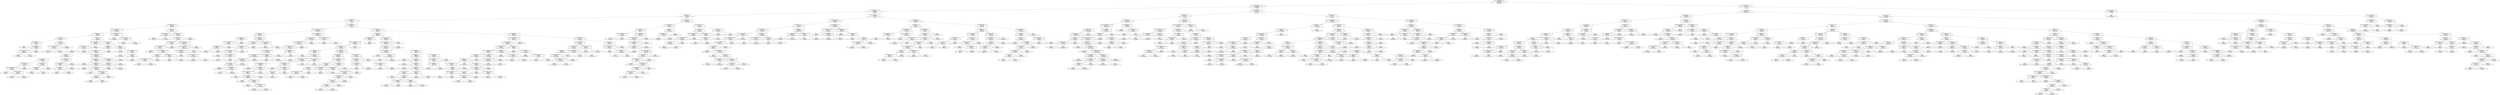 digraph Tree {
node [shape=box] ;
0 [label="Political_interest_Total_Score <= 0.018\ngini = 0.871\nsamples = 8500\nvalue = [481, 1714, 452, 332, 824, 309, 283, 462, 448, 2037\n365, 394, 399]\nclass = Turquoises"] ;
1 [label="Number_of_differnt_parties_voted_for <= -0.106\ngini = 0.816\nsamples = 5607\nvalue = [71, 95, 452, 332, 821, 290, 280, 25, 448, 2037, 31\n387, 338]\nclass = Turquoises"] ;
0 -> 1 [labeldistance=2.5, labelangle=45, headlabel="True"] ;
2 [label="Overall_happiness_score <= 0.091\ngini = 0.853\nsamples = 3134\nvalue = [18, 18, 102, 330, 821, 252, 249, 7, 404, 468, 7\n365, 93]\nclass = Khakis"] ;
1 -> 2 ;
3 [label="Avg_size_per_room <= 0.146\ngini = 0.78\nsamples = 2142\nvalue = [10, 12, 1, 330, 821, 142, 198, 3, 2, 318, 5, 254\n46]\nclass = Khakis"] ;
2 -> 3 ;
4 [label="Weighted_education_rank <= -0.434\ngini = 0.71\nsamples = 1713\nvalue = [5, 12, 1, 115, 814, 110, 66, 2, 2, 310, 4, 249\n23]\nclass = Khakis"] ;
3 -> 4 ;
5 [label="Overall_happiness_score <= -0.258\ngini = 0.435\nsamples = 626\nvalue = [1, 7, 1, 0, 464, 26, 58, 0, 0, 19, 3, 42, 5]\nclass = Khakis"] ;
4 -> 5 ;
6 [label="Avg_Satisfaction_with_previous_vote <= 0.315\ngini = 0.261\nsamples = 534\nvalue = [1, 6, 0, 0, 457, 17, 39, 0, 0, 7, 1, 1, 5]\nclass = Khakis"] ;
5 -> 6 ;
7 [label="Weighted_education_rank <= -0.714\ngini = 0.219\nsamples = 519\nvalue = [1, 2, 0, 0, 457, 7, 39, 0, 0, 7, 0, 1, 5]\nclass = Khakis"] ;
6 -> 7 ;
8 [label="Avg_size_per_room <= -0.455\ngini = 0.691\nsamples = 32\nvalue = [0, 1, 0, 0, 11, 4, 13, 0, 0, 0, 0, 0, 3]\nclass = Pinks"] ;
7 -> 8 ;
9 [label="Weighted_education_rank <= -0.799\ngini = 0.539\nsamples = 16\nvalue = [0, 0, 0, 0, 10, 0, 3, 0, 0, 0, 0, 0, 3]\nclass = Khakis"] ;
8 -> 9 ;
10 [label="gini = 0.5\nsamples = 4\nvalue = [0, 0, 0, 0, 0, 0, 2, 0, 0, 0, 0, 0, 2]\nclass = Pinks"] ;
9 -> 10 ;
11 [label="Weighted_education_rank <= -0.716\ngini = 0.292\nsamples = 12\nvalue = [0, 0, 0, 0, 10, 0, 1, 0, 0, 0, 0, 0, 1]\nclass = Khakis"] ;
9 -> 11 ;
12 [label="Most_Important_Issue_Social <= 0.5\ngini = 0.165\nsamples = 11\nvalue = [0, 0, 0, 0, 10, 0, 1, 0, 0, 0, 0, 0, 0]\nclass = Khakis"] ;
11 -> 12 ;
13 [label="gini = 0.0\nsamples = 9\nvalue = [0, 0, 0, 0, 9, 0, 0, 0, 0, 0, 0, 0, 0]\nclass = Khakis"] ;
12 -> 13 ;
14 [label="gini = 0.5\nsamples = 2\nvalue = [0, 0, 0, 0, 1, 0, 1, 0, 0, 0, 0, 0, 0]\nclass = Khakis"] ;
12 -> 14 ;
15 [label="gini = 0.0\nsamples = 1\nvalue = [0, 0, 0, 0, 0, 0, 0, 0, 0, 0, 0, 0, 1]\nclass = Yellows"] ;
11 -> 15 ;
16 [label="Avg_size_per_room <= -0.137\ngini = 0.539\nsamples = 16\nvalue = [0, 1, 0, 0, 1, 4, 10, 0, 0, 0, 0, 0, 0]\nclass = Pinks"] ;
8 -> 16 ;
17 [label="Number_of_differnt_parties_voted_for <= -0.48\ngini = 0.165\nsamples = 11\nvalue = [0, 0, 0, 0, 1, 0, 10, 0, 0, 0, 0, 0, 0]\nclass = Pinks"] ;
16 -> 17 ;
18 [label="gini = 0.0\nsamples = 10\nvalue = [0, 0, 0, 0, 0, 0, 10, 0, 0, 0, 0, 0, 0]\nclass = Pinks"] ;
17 -> 18 ;
19 [label="gini = 0.0\nsamples = 1\nvalue = [0, 0, 0, 0, 1, 0, 0, 0, 0, 0, 0, 0, 0]\nclass = Khakis"] ;
17 -> 19 ;
20 [label="gini = 0.32\nsamples = 5\nvalue = [0, 1, 0, 0, 0, 4, 0, 0, 0, 0, 0, 0, 0]\nclass = Oranges"] ;
16 -> 20 ;
21 [label="Avg_size_per_room <= -0.619\ngini = 0.158\nsamples = 487\nvalue = [1, 1, 0, 0, 446, 3, 26, 0, 0, 7, 0, 1, 2]\nclass = Khakis"] ;
7 -> 21 ;
22 [label="Most_Important_Issue_Education <= 0.5\ngini = 0.78\nsamples = 10\nvalue = [1, 0, 0, 0, 3, 2, 2, 0, 0, 0, 0, 0, 2]\nclass = Khakis"] ;
21 -> 22 ;
23 [label="Weighted_education_rank <= -0.617\ngini = 0.735\nsamples = 7\nvalue = [1, 0, 0, 0, 0, 2, 2, 0, 0, 0, 0, 0, 2]\nclass = Oranges"] ;
22 -> 23 ;
24 [label="gini = 0.0\nsamples = 2\nvalue = [0, 0, 0, 0, 0, 0, 0, 0, 0, 0, 0, 0, 2]\nclass = Yellows"] ;
23 -> 24 ;
25 [label="gini = 0.64\nsamples = 5\nvalue = [1, 0, 0, 0, 0, 2, 2, 0, 0, 0, 0, 0, 0]\nclass = Oranges"] ;
23 -> 25 ;
26 [label="gini = 0.0\nsamples = 3\nvalue = [0, 0, 0, 0, 3, 0, 0, 0, 0, 0, 0, 0, 0]\nclass = Khakis"] ;
22 -> 26 ;
27 [label="Avg_size_per_room <= -0.226\ngini = 0.135\nsamples = 477\nvalue = [0, 1, 0, 0, 443, 1, 24, 0, 0, 7, 0, 1, 0]\nclass = Khakis"] ;
21 -> 27 ;
28 [label="Yearly_IncomeK <= 0.976\ngini = 0.107\nsamples = 461\nvalue = [0, 0, 0, 0, 435, 0, 21, 0, 0, 4, 0, 1, 0]\nclass = Khakis"] ;
27 -> 28 ;
29 [label="Weighted_education_rank <= -0.631\ngini = 0.1\nsamples = 459\nvalue = [0, 0, 0, 0, 435, 0, 19, 0, 0, 4, 0, 1, 0]\nclass = Khakis"] ;
28 -> 29 ;
30 [label="Overall_happiness_score <= -0.42\ngini = 0.256\nsamples = 94\nvalue = [0, 0, 0, 0, 80, 0, 13, 0, 0, 0, 0, 1, 0]\nclass = Khakis"] ;
29 -> 30 ;
31 [label="Avg_size_per_room <= -0.391\ngini = 0.136\nsamples = 82\nvalue = [0, 0, 0, 0, 76, 0, 6, 0, 0, 0, 0, 0, 0]\nclass = Khakis"] ;
30 -> 31 ;
32 [label="Weighted_education_rank <= -0.632\ngini = 0.053\nsamples = 73\nvalue = [0, 0, 0, 0, 71, 0, 2, 0, 0, 0, 0, 0, 0]\nclass = Khakis"] ;
31 -> 32 ;
33 [label="Number_of_differnt_parties_voted_for <= -0.48\ngini = 0.027\nsamples = 72\nvalue = [0, 0, 0, 0, 71, 0, 1, 0, 0, 0, 0, 0, 0]\nclass = Khakis"] ;
32 -> 33 ;
34 [label="gini = 0.0\nsamples = 61\nvalue = [0, 0, 0, 0, 61, 0, 0, 0, 0, 0, 0, 0, 0]\nclass = Khakis"] ;
33 -> 34 ;
35 [label="Most_Important_Issue_Education <= 0.5\ngini = 0.165\nsamples = 11\nvalue = [0, 0, 0, 0, 10, 0, 1, 0, 0, 0, 0, 0, 0]\nclass = Khakis"] ;
33 -> 35 ;
36 [label="gini = 0.0\nsamples = 1\nvalue = [0, 0, 0, 0, 0, 0, 1, 0, 0, 0, 0, 0, 0]\nclass = Pinks"] ;
35 -> 36 ;
37 [label="gini = 0.0\nsamples = 10\nvalue = [0, 0, 0, 0, 10, 0, 0, 0, 0, 0, 0, 0, 0]\nclass = Khakis"] ;
35 -> 37 ;
38 [label="gini = 0.0\nsamples = 1\nvalue = [0, 0, 0, 0, 0, 0, 1, 0, 0, 0, 0, 0, 0]\nclass = Pinks"] ;
32 -> 38 ;
39 [label="Most_Important_Issue_Social <= 0.5\ngini = 0.494\nsamples = 9\nvalue = [0, 0, 0, 0, 5, 0, 4, 0, 0, 0, 0, 0, 0]\nclass = Khakis"] ;
31 -> 39 ;
40 [label="Avg_size_per_room <= -0.329\ngini = 0.278\nsamples = 6\nvalue = [0, 0, 0, 0, 5, 0, 1, 0, 0, 0, 0, 0, 0]\nclass = Khakis"] ;
39 -> 40 ;
41 [label="gini = 0.0\nsamples = 5\nvalue = [0, 0, 0, 0, 5, 0, 0, 0, 0, 0, 0, 0, 0]\nclass = Khakis"] ;
40 -> 41 ;
42 [label="gini = 0.0\nsamples = 1\nvalue = [0, 0, 0, 0, 0, 0, 1, 0, 0, 0, 0, 0, 0]\nclass = Pinks"] ;
40 -> 42 ;
43 [label="gini = 0.0\nsamples = 3\nvalue = [0, 0, 0, 0, 0, 0, 3, 0, 0, 0, 0, 0, 0]\nclass = Pinks"] ;
39 -> 43 ;
44 [label="Most_Important_Issue_Healthcare <= 0.5\ngini = 0.542\nsamples = 12\nvalue = [0, 0, 0, 0, 4, 0, 7, 0, 0, 0, 0, 1, 0]\nclass = Pinks"] ;
30 -> 44 ;
45 [label="Most_Important_Issue_Education <= 0.5\ngini = 0.46\nsamples = 10\nvalue = [0, 0, 0, 0, 2, 0, 7, 0, 0, 0, 0, 1, 0]\nclass = Pinks"] ;
44 -> 45 ;
46 [label="Avg_size_per_room <= -0.431\ngini = 0.219\nsamples = 8\nvalue = [0, 0, 0, 0, 1, 0, 7, 0, 0, 0, 0, 0, 0]\nclass = Pinks"] ;
45 -> 46 ;
47 [label="gini = 0.444\nsamples = 3\nvalue = [0, 0, 0, 0, 1, 0, 2, 0, 0, 0, 0, 0, 0]\nclass = Pinks"] ;
46 -> 47 ;
48 [label="gini = 0.0\nsamples = 5\nvalue = [0, 0, 0, 0, 0, 0, 5, 0, 0, 0, 0, 0, 0]\nclass = Pinks"] ;
46 -> 48 ;
49 [label="gini = 0.5\nsamples = 2\nvalue = [0, 0, 0, 0, 1, 0, 0, 0, 0, 0, 0, 1, 0]\nclass = Khakis"] ;
45 -> 49 ;
50 [label="gini = 0.0\nsamples = 2\nvalue = [0, 0, 0, 0, 2, 0, 0, 0, 0, 0, 0, 0, 0]\nclass = Khakis"] ;
44 -> 50 ;
51 [label="Number_of_differnt_parties_voted_for <= -0.48\ngini = 0.054\nsamples = 365\nvalue = [0, 0, 0, 0, 355, 0, 6, 0, 0, 4, 0, 0, 0]\nclass = Khakis"] ;
29 -> 51 ;
52 [label="Overall_happiness_score <= -0.62\ngini = 0.03\nsamples = 327\nvalue = [0, 0, 0, 0, 322, 0, 4, 0, 0, 1, 0, 0, 0]\nclass = Khakis"] ;
51 -> 52 ;
53 [label="gini = 0.375\nsamples = 4\nvalue = [0, 0, 0, 0, 3, 0, 1, 0, 0, 0, 0, 0, 0]\nclass = Khakis"] ;
52 -> 53 ;
54 [label="Overall_happiness_score <= -0.409\ngini = 0.025\nsamples = 323\nvalue = [0, 0, 0, 0, 319, 0, 3, 0, 0, 1, 0, 0, 0]\nclass = Khakis"] ;
52 -> 54 ;
55 [label="gini = 0.0\nsamples = 227\nvalue = [0, 0, 0, 0, 227, 0, 0, 0, 0, 0, 0, 0, 0]\nclass = Khakis"] ;
54 -> 55 ;
56 [label="Overall_happiness_score <= -0.409\ngini = 0.081\nsamples = 96\nvalue = [0, 0, 0, 0, 92, 0, 3, 0, 0, 1, 0, 0, 0]\nclass = Khakis"] ;
54 -> 56 ;
57 [label="gini = 0.5\nsamples = 2\nvalue = [0, 0, 0, 0, 0, 0, 1, 0, 0, 1, 0, 0, 0]\nclass = Pinks"] ;
56 -> 57 ;
58 [label="Weighted_education_rank <= -0.575\ngini = 0.042\nsamples = 94\nvalue = [0, 0, 0, 0, 92, 0, 2, 0, 0, 0, 0, 0, 0]\nclass = Khakis"] ;
56 -> 58 ;
59 [label="Avg_size_per_room <= -0.381\ngini = 0.32\nsamples = 10\nvalue = [0, 0, 0, 0, 8, 0, 2, 0, 0, 0, 0, 0, 0]\nclass = Khakis"] ;
58 -> 59 ;
60 [label="gini = 0.0\nsamples = 7\nvalue = [0, 0, 0, 0, 7, 0, 0, 0, 0, 0, 0, 0, 0]\nclass = Khakis"] ;
59 -> 60 ;
61 [label="gini = 0.444\nsamples = 3\nvalue = [0, 0, 0, 0, 1, 0, 2, 0, 0, 0, 0, 0, 0]\nclass = Pinks"] ;
59 -> 61 ;
62 [label="gini = 0.0\nsamples = 84\nvalue = [0, 0, 0, 0, 84, 0, 0, 0, 0, 0, 0, 0, 0]\nclass = Khakis"] ;
58 -> 62 ;
63 [label="Most_Important_Issue_Education <= 0.5\ngini = 0.237\nsamples = 38\nvalue = [0, 0, 0, 0, 33, 0, 2, 0, 0, 3, 0, 0, 0]\nclass = Khakis"] ;
51 -> 63 ;
64 [label="Yearly_IncomeK <= -0.255\ngini = 0.611\nsamples = 6\nvalue = [0, 0, 0, 0, 1, 0, 2, 0, 0, 3, 0, 0, 0]\nclass = Turquoises"] ;
63 -> 64 ;
65 [label="gini = 0.444\nsamples = 3\nvalue = [0, 0, 0, 0, 1, 0, 2, 0, 0, 0, 0, 0, 0]\nclass = Pinks"] ;
64 -> 65 ;
66 [label="gini = 0.0\nsamples = 3\nvalue = [0, 0, 0, 0, 0, 0, 0, 0, 0, 3, 0, 0, 0]\nclass = Turquoises"] ;
64 -> 66 ;
67 [label="gini = 0.0\nsamples = 32\nvalue = [0, 0, 0, 0, 32, 0, 0, 0, 0, 0, 0, 0, 0]\nclass = Khakis"] ;
63 -> 67 ;
68 [label="gini = 0.0\nsamples = 2\nvalue = [0, 0, 0, 0, 0, 0, 2, 0, 0, 0, 0, 0, 0]\nclass = Pinks"] ;
28 -> 68 ;
69 [label="Avg_size_per_room <= -0.207\ngini = 0.672\nsamples = 16\nvalue = [0, 1, 0, 0, 8, 1, 3, 0, 0, 3, 0, 0, 0]\nclass = Khakis"] ;
27 -> 69 ;
70 [label="gini = 0.56\nsamples = 5\nvalue = [0, 0, 0, 0, 1, 1, 3, 0, 0, 0, 0, 0, 0]\nclass = Pinks"] ;
69 -> 70 ;
71 [label="Political_interest_Total_Score <= -0.439\ngini = 0.512\nsamples = 11\nvalue = [0, 1, 0, 0, 7, 0, 0, 0, 0, 3, 0, 0, 0]\nclass = Khakis"] ;
69 -> 71 ;
72 [label="gini = 0.48\nsamples = 5\nvalue = [0, 0, 0, 0, 2, 0, 0, 0, 0, 3, 0, 0, 0]\nclass = Turquoises"] ;
71 -> 72 ;
73 [label="Yearly_IncomeK <= 0.841\ngini = 0.278\nsamples = 6\nvalue = [0, 1, 0, 0, 5, 0, 0, 0, 0, 0, 0, 0, 0]\nclass = Khakis"] ;
71 -> 73 ;
74 [label="gini = 0.0\nsamples = 5\nvalue = [0, 0, 0, 0, 5, 0, 0, 0, 0, 0, 0, 0, 0]\nclass = Khakis"] ;
73 -> 74 ;
75 [label="gini = 0.0\nsamples = 1\nvalue = [0, 1, 0, 0, 0, 0, 0, 0, 0, 0, 0, 0, 0]\nclass = Browns"] ;
73 -> 75 ;
76 [label="Number_of_differnt_parties_voted_for <= -0.854\ngini = 0.48\nsamples = 15\nvalue = [0, 4, 0, 0, 0, 10, 0, 0, 0, 0, 1, 0, 0]\nclass = Oranges"] ;
6 -> 76 ;
77 [label="gini = 0.0\nsamples = 9\nvalue = [0, 0, 0, 0, 0, 9, 0, 0, 0, 0, 0, 0, 0]\nclass = Oranges"] ;
76 -> 77 ;
78 [label="Political_interest_Total_Score <= -0.028\ngini = 0.5\nsamples = 6\nvalue = [0, 4, 0, 0, 0, 1, 0, 0, 0, 0, 1, 0, 0]\nclass = Browns"] ;
76 -> 78 ;
79 [label="gini = 0.0\nsamples = 4\nvalue = [0, 4, 0, 0, 0, 0, 0, 0, 0, 0, 0, 0, 0]\nclass = Browns"] ;
78 -> 79 ;
80 [label="gini = 0.5\nsamples = 2\nvalue = [0, 0, 0, 0, 0, 1, 0, 0, 0, 0, 1, 0, 0]\nclass = Oranges"] ;
78 -> 80 ;
81 [label="Avg_size_per_room <= -0.692\ngini = 0.726\nsamples = 92\nvalue = [0, 1, 1, 0, 7, 9, 19, 0, 0, 12, 2, 41, 0]\nclass = Whites"] ;
5 -> 81 ;
82 [label="Weighted_education_rank <= -0.569\ngini = 0.099\nsamples = 39\nvalue = [0, 0, 0, 0, 0, 1, 1, 0, 0, 0, 0, 37, 0]\nclass = Whites"] ;
81 -> 82 ;
83 [label="gini = 0.0\nsamples = 37\nvalue = [0, 0, 0, 0, 0, 0, 0, 0, 0, 0, 0, 37, 0]\nclass = Whites"] ;
82 -> 83 ;
84 [label="gini = 0.5\nsamples = 2\nvalue = [0, 0, 0, 0, 0, 1, 1, 0, 0, 0, 0, 0, 0]\nclass = Oranges"] ;
82 -> 84 ;
85 [label="Most_Important_Issue_Military <= 0.5\ngini = 0.785\nsamples = 53\nvalue = [0, 1, 1, 0, 7, 8, 18, 0, 0, 12, 2, 4, 0]\nclass = Pinks"] ;
81 -> 85 ;
86 [label="Weighted_education_rank <= -0.577\ngini = 0.762\nsamples = 48\nvalue = [0, 1, 1, 0, 7, 3, 18, 0, 0, 12, 2, 4, 0]\nclass = Pinks"] ;
85 -> 86 ;
87 [label="Most_Important_Issue_Other <= 0.5\ngini = 0.705\nsamples = 27\nvalue = [0, 1, 1, 0, 5, 3, 13, 0, 0, 1, 0, 3, 0]\nclass = Pinks"] ;
86 -> 87 ;
88 [label="Political_interest_Total_Score <= -0.656\ngini = 0.642\nsamples = 24\nvalue = [0, 1, 1, 0, 5, 0, 13, 0, 0, 1, 0, 3, 0]\nclass = Pinks"] ;
87 -> 88 ;
89 [label="gini = 0.48\nsamples = 5\nvalue = [0, 0, 0, 0, 2, 0, 0, 0, 0, 0, 0, 3, 0]\nclass = Whites"] ;
88 -> 89 ;
90 [label="Avg_monthly_income_all_years <= -0.199\ngini = 0.499\nsamples = 19\nvalue = [0, 1, 1, 0, 3, 0, 13, 0, 0, 1, 0, 0, 0]\nclass = Pinks"] ;
88 -> 90 ;
91 [label="Avg_size_per_room <= 0.058\ngini = 0.272\nsamples = 13\nvalue = [0, 0, 1, 0, 0, 0, 11, 0, 0, 1, 0, 0, 0]\nclass = Pinks"] ;
90 -> 91 ;
92 [label="Avg_Satisfaction_with_previous_vote <= -1.53\ngini = 0.153\nsamples = 12\nvalue = [0, 0, 0, 0, 0, 0, 11, 0, 0, 1, 0, 0, 0]\nclass = Pinks"] ;
91 -> 92 ;
93 [label="gini = 0.5\nsamples = 2\nvalue = [0, 0, 0, 0, 0, 0, 1, 0, 0, 1, 0, 0, 0]\nclass = Pinks"] ;
92 -> 93 ;
94 [label="gini = 0.0\nsamples = 10\nvalue = [0, 0, 0, 0, 0, 0, 10, 0, 0, 0, 0, 0, 0]\nclass = Pinks"] ;
92 -> 94 ;
95 [label="gini = 0.0\nsamples = 1\nvalue = [0, 0, 1, 0, 0, 0, 0, 0, 0, 0, 0, 0, 0]\nclass = Greens"] ;
91 -> 95 ;
96 [label="Weighted_education_rank <= -0.691\ngini = 0.611\nsamples = 6\nvalue = [0, 1, 0, 0, 3, 0, 2, 0, 0, 0, 0, 0, 0]\nclass = Khakis"] ;
90 -> 96 ;
97 [label="gini = 0.444\nsamples = 3\nvalue = [0, 1, 0, 0, 0, 0, 2, 0, 0, 0, 0, 0, 0]\nclass = Pinks"] ;
96 -> 97 ;
98 [label="gini = 0.0\nsamples = 3\nvalue = [0, 0, 0, 0, 3, 0, 0, 0, 0, 0, 0, 0, 0]\nclass = Khakis"] ;
96 -> 98 ;
99 [label="gini = 0.0\nsamples = 3\nvalue = [0, 0, 0, 0, 0, 3, 0, 0, 0, 0, 0, 0, 0]\nclass = Oranges"] ;
87 -> 99 ;
100 [label="Avg_Satisfaction_with_previous_vote <= 0.429\ngini = 0.649\nsamples = 21\nvalue = [0, 0, 0, 0, 2, 0, 5, 0, 0, 11, 2, 1, 0]\nclass = Turquoises"] ;
86 -> 100 ;
101 [label="Most_Important_Issue_Environment <= 0.5\ngini = 0.582\nsamples = 19\nvalue = [0, 0, 0, 0, 2, 0, 5, 0, 0, 11, 0, 1, 0]\nclass = Turquoises"] ;
100 -> 101 ;
102 [label="Number_of_differnt_parties_voted_for <= -1.227\ngini = 0.418\nsamples = 15\nvalue = [0, 0, 0, 0, 1, 0, 3, 0, 0, 11, 0, 0, 0]\nclass = Turquoises"] ;
101 -> 102 ;
103 [label="gini = 0.0\nsamples = 2\nvalue = [0, 0, 0, 0, 0, 0, 2, 0, 0, 0, 0, 0, 0]\nclass = Pinks"] ;
102 -> 103 ;
104 [label="Most_Important_Issue_Education <= 0.5\ngini = 0.272\nsamples = 13\nvalue = [0, 0, 0, 0, 1, 0, 1, 0, 0, 11, 0, 0, 0]\nclass = Turquoises"] ;
102 -> 104 ;
105 [label="gini = 0.0\nsamples = 11\nvalue = [0, 0, 0, 0, 0, 0, 0, 0, 0, 11, 0, 0, 0]\nclass = Turquoises"] ;
104 -> 105 ;
106 [label="gini = 0.5\nsamples = 2\nvalue = [0, 0, 0, 0, 1, 0, 1, 0, 0, 0, 0, 0, 0]\nclass = Khakis"] ;
104 -> 106 ;
107 [label="gini = 0.625\nsamples = 4\nvalue = [0, 0, 0, 0, 1, 0, 2, 0, 0, 0, 0, 1, 0]\nclass = Pinks"] ;
101 -> 107 ;
108 [label="gini = 0.0\nsamples = 2\nvalue = [0, 0, 0, 0, 0, 0, 0, 0, 0, 0, 2, 0, 0]\nclass = Violets"] ;
100 -> 108 ;
109 [label="gini = 0.0\nsamples = 5\nvalue = [0, 0, 0, 0, 0, 5, 0, 0, 0, 0, 0, 0, 0]\nclass = Oranges"] ;
85 -> 109 ;
110 [label="Weighted_education_rank <= 0.011\ngini = 0.771\nsamples = 1087\nvalue = [4, 5, 0, 115, 350, 84, 8, 2, 2, 291, 1, 207\n18]\nclass = Khakis"] ;
4 -> 110 ;
111 [label="Number_of_differnt_parties_voted_for <= -1.227\ngini = 0.477\nsamples = 360\nvalue = [1, 2, 0, 23, 37, 29, 6, 0, 2, 255, 1, 4, 0]\nclass = Turquoises"] ;
110 -> 111 ;
112 [label="Weighted_education_rank <= -0.301\ngini = 0.711\nsamples = 60\nvalue = [0, 0, 0, 12, 22, 20, 3, 0, 2, 0, 0, 1, 0]\nclass = Khakis"] ;
111 -> 112 ;
113 [label="Overall_happiness_score <= -0.155\ngini = 0.351\nsamples = 24\nvalue = [0, 0, 0, 0, 19, 2, 3, 0, 0, 0, 0, 0, 0]\nclass = Khakis"] ;
112 -> 113 ;
114 [label="Avg_Satisfaction_with_previous_vote <= 0.191\ngini = 0.177\nsamples = 21\nvalue = [0, 0, 0, 0, 19, 1, 1, 0, 0, 0, 0, 0, 0]\nclass = Khakis"] ;
113 -> 114 ;
115 [label="Overall_happiness_score <= -0.559\ngini = 0.095\nsamples = 20\nvalue = [0, 0, 0, 0, 19, 1, 0, 0, 0, 0, 0, 0, 0]\nclass = Khakis"] ;
114 -> 115 ;
116 [label="gini = 0.0\nsamples = 1\nvalue = [0, 0, 0, 0, 0, 1, 0, 0, 0, 0, 0, 0, 0]\nclass = Oranges"] ;
115 -> 116 ;
117 [label="gini = 0.0\nsamples = 19\nvalue = [0, 0, 0, 0, 19, 0, 0, 0, 0, 0, 0, 0, 0]\nclass = Khakis"] ;
115 -> 117 ;
118 [label="gini = 0.0\nsamples = 1\nvalue = [0, 0, 0, 0, 0, 0, 1, 0, 0, 0, 0, 0, 0]\nclass = Pinks"] ;
114 -> 118 ;
119 [label="gini = 0.444\nsamples = 3\nvalue = [0, 0, 0, 0, 0, 1, 2, 0, 0, 0, 0, 0, 0]\nclass = Pinks"] ;
113 -> 119 ;
120 [label="Political_interest_Total_Score <= -0.737\ngini = 0.628\nsamples = 36\nvalue = [0, 0, 0, 12, 3, 18, 0, 0, 2, 0, 0, 1, 0]\nclass = Oranges"] ;
112 -> 120 ;
121 [label="Weighted_education_rank <= -0.027\ngini = 0.525\nsamples = 18\nvalue = [0, 0, 0, 12, 2, 1, 0, 0, 2, 0, 0, 1, 0]\nclass = Greys"] ;
120 -> 121 ;
122 [label="Most_Important_Issue_Other <= 0.5\ngini = 0.347\nsamples = 15\nvalue = [0, 0, 0, 12, 1, 1, 0, 0, 1, 0, 0, 0, 0]\nclass = Greys"] ;
121 -> 122 ;
123 [label="Political_interest_Total_Score <= -1.049\ngini = 0.255\nsamples = 14\nvalue = [0, 0, 0, 12, 1, 0, 0, 0, 1, 0, 0, 0, 0]\nclass = Greys"] ;
122 -> 123 ;
124 [label="gini = 0.0\nsamples = 1\nvalue = [0, 0, 0, 0, 0, 0, 0, 0, 1, 0, 0, 0, 0]\nclass = Reds"] ;
123 -> 124 ;
125 [label="Most_Important_Issue_Healthcare <= 0.5\ngini = 0.142\nsamples = 13\nvalue = [0, 0, 0, 12, 1, 0, 0, 0, 0, 0, 0, 0, 0]\nclass = Greys"] ;
123 -> 125 ;
126 [label="gini = 0.0\nsamples = 12\nvalue = [0, 0, 0, 12, 0, 0, 0, 0, 0, 0, 0, 0, 0]\nclass = Greys"] ;
125 -> 126 ;
127 [label="gini = 0.0\nsamples = 1\nvalue = [0, 0, 0, 0, 1, 0, 0, 0, 0, 0, 0, 0, 0]\nclass = Khakis"] ;
125 -> 127 ;
128 [label="gini = 0.0\nsamples = 1\nvalue = [0, 0, 0, 0, 0, 1, 0, 0, 0, 0, 0, 0, 0]\nclass = Oranges"] ;
122 -> 128 ;
129 [label="gini = 0.667\nsamples = 3\nvalue = [0, 0, 0, 0, 1, 0, 0, 0, 1, 0, 0, 1, 0]\nclass = Khakis"] ;
121 -> 129 ;
130 [label="Most_Important_Issue_Financial <= 0.5\ngini = 0.105\nsamples = 18\nvalue = [0, 0, 0, 0, 1, 17, 0, 0, 0, 0, 0, 0, 0]\nclass = Oranges"] ;
120 -> 130 ;
131 [label="gini = 0.0\nsamples = 17\nvalue = [0, 0, 0, 0, 0, 17, 0, 0, 0, 0, 0, 0, 0]\nclass = Oranges"] ;
130 -> 131 ;
132 [label="gini = 0.0\nsamples = 1\nvalue = [0, 0, 0, 0, 1, 0, 0, 0, 0, 0, 0, 0, 0]\nclass = Khakis"] ;
130 -> 132 ;
133 [label="Most_Important_Issue_Environment <= 0.5\ngini = 0.272\nsamples = 300\nvalue = [1, 2, 0, 11, 15, 9, 3, 0, 0, 255, 1, 3, 0]\nclass = Turquoises"] ;
111 -> 133 ;
134 [label="Most_Important_Issue_Other <= 0.5\ngini = 0.213\nsamples = 288\nvalue = [1, 2, 0, 11, 7, 9, 1, 0, 0, 255, 1, 1, 0]\nclass = Turquoises"] ;
133 -> 134 ;
135 [label="Most_Important_Issue_Foreign_Affairs <= 0.5\ngini = 0.18\nsamples = 282\nvalue = [1, 2, 0, 11, 7, 3, 1, 0, 0, 255, 1, 1, 0]\nclass = Turquoises"] ;
134 -> 135 ;
136 [label="Most_Important_Issue_Military <= 0.5\ngini = 0.145\nsamples = 276\nvalue = [1, 2, 0, 5, 7, 3, 1, 0, 0, 255, 1, 1, 0]\nclass = Turquoises"] ;
135 -> 136 ;
137 [label="Most_Important_Issue_Education <= 0.5\ngini = 0.094\nsamples = 268\nvalue = [1, 2, 0, 0, 7, 0, 1, 0, 0, 255, 1, 1, 0]\nclass = Turquoises"] ;
136 -> 137 ;
138 [label="Avg_Satisfaction_with_previous_vote <= 0.724\ngini = 0.046\nsamples = 259\nvalue = [1, 2, 0, 0, 1, 0, 0, 0, 0, 253, 1, 1, 0]\nclass = Turquoises"] ;
137 -> 138 ;
139 [label="Weighted_education_rank <= 0.009\ngini = 0.016\nsamples = 255\nvalue = [0, 0, 0, 0, 1, 0, 0, 0, 0, 253, 0, 1, 0]\nclass = Turquoises"] ;
138 -> 139 ;
140 [label="Weighted_education_rank <= -0.032\ngini = 0.008\nsamples = 251\nvalue = [0, 0, 0, 0, 0, 0, 0, 0, 0, 250, 0, 1, 0]\nclass = Turquoises"] ;
139 -> 140 ;
141 [label="gini = 0.0\nsamples = 227\nvalue = [0, 0, 0, 0, 0, 0, 0, 0, 0, 227, 0, 0, 0]\nclass = Turquoises"] ;
140 -> 141 ;
142 [label="Weighted_education_rank <= -0.032\ngini = 0.08\nsamples = 24\nvalue = [0, 0, 0, 0, 0, 0, 0, 0, 0, 23, 0, 1, 0]\nclass = Turquoises"] ;
140 -> 142 ;
143 [label="gini = 0.0\nsamples = 1\nvalue = [0, 0, 0, 0, 0, 0, 0, 0, 0, 0, 0, 1, 0]\nclass = Whites"] ;
142 -> 143 ;
144 [label="gini = 0.0\nsamples = 23\nvalue = [0, 0, 0, 0, 0, 0, 0, 0, 0, 23, 0, 0, 0]\nclass = Turquoises"] ;
142 -> 144 ;
145 [label="gini = 0.375\nsamples = 4\nvalue = [0, 0, 0, 0, 1, 0, 0, 0, 0, 3, 0, 0, 0]\nclass = Turquoises"] ;
139 -> 145 ;
146 [label="gini = 0.625\nsamples = 4\nvalue = [1, 2, 0, 0, 0, 0, 0, 0, 0, 0, 1, 0, 0]\nclass = Browns"] ;
138 -> 146 ;
147 [label="Weighted_education_rank <= -0.326\ngini = 0.494\nsamples = 9\nvalue = [0, 0, 0, 0, 6, 0, 1, 0, 0, 2, 0, 0, 0]\nclass = Khakis"] ;
137 -> 147 ;
148 [label="gini = 0.0\nsamples = 6\nvalue = [0, 0, 0, 0, 6, 0, 0, 0, 0, 0, 0, 0, 0]\nclass = Khakis"] ;
147 -> 148 ;
149 [label="gini = 0.444\nsamples = 3\nvalue = [0, 0, 0, 0, 0, 0, 1, 0, 0, 2, 0, 0, 0]\nclass = Turquoises"] ;
147 -> 149 ;
150 [label="Weighted_education_rank <= -0.321\ngini = 0.469\nsamples = 8\nvalue = [0, 0, 0, 5, 0, 3, 0, 0, 0, 0, 0, 0, 0]\nclass = Greys"] ;
136 -> 150 ;
151 [label="gini = 0.0\nsamples = 3\nvalue = [0, 0, 0, 0, 0, 3, 0, 0, 0, 0, 0, 0, 0]\nclass = Oranges"] ;
150 -> 151 ;
152 [label="gini = 0.0\nsamples = 5\nvalue = [0, 0, 0, 5, 0, 0, 0, 0, 0, 0, 0, 0, 0]\nclass = Greys"] ;
150 -> 152 ;
153 [label="gini = 0.0\nsamples = 6\nvalue = [0, 0, 0, 6, 0, 0, 0, 0, 0, 0, 0, 0, 0]\nclass = Greys"] ;
135 -> 153 ;
154 [label="gini = 0.0\nsamples = 6\nvalue = [0, 0, 0, 0, 0, 6, 0, 0, 0, 0, 0, 0, 0]\nclass = Oranges"] ;
134 -> 154 ;
155 [label="Number_of_differnt_parties_voted_for <= -0.48\ngini = 0.5\nsamples = 12\nvalue = [0, 0, 0, 0, 8, 0, 2, 0, 0, 0, 0, 2, 0]\nclass = Khakis"] ;
133 -> 155 ;
156 [label="gini = 0.0\nsamples = 8\nvalue = [0, 0, 0, 0, 8, 0, 0, 0, 0, 0, 0, 0, 0]\nclass = Khakis"] ;
155 -> 156 ;
157 [label="gini = 0.5\nsamples = 4\nvalue = [0, 0, 0, 0, 0, 0, 2, 0, 0, 0, 0, 2, 0]\nclass = Pinks"] ;
155 -> 157 ;
158 [label="Political_interest_Total_Score <= -0.965\ngini = 0.712\nsamples = 727\nvalue = [3, 3, 0, 92, 313, 55, 2, 2, 0, 36, 0, 203, 18]\nclass = Khakis"] ;
110 -> 158 ;
159 [label="Overall_happiness_score <= -0.07\ngini = 0.528\nsamples = 441\nvalue = [0, 0, 0, 23, 279, 0, 0, 1, 0, 25, 0, 113, 0]\nclass = Khakis"] ;
158 -> 159 ;
160 [label="Most_Important_Issue_Military <= 0.5\ngini = 0.362\nsamples = 313\nvalue = [0, 0, 0, 10, 245, 0, 0, 1, 0, 9, 0, 48, 0]\nclass = Khakis"] ;
159 -> 160 ;
161 [label="Most_Important_Issue_Foreign_Affairs <= 0.5\ngini = 0.338\nsamples = 307\nvalue = [0, 0, 0, 4, 245, 0, 0, 1, 0, 9, 0, 48, 0]\nclass = Khakis"] ;
160 -> 161 ;
162 [label="Overall_happiness_score <= -0.169\ngini = 0.32\nsamples = 303\nvalue = [0, 0, 0, 0, 245, 0, 0, 1, 0, 9, 0, 48, 0]\nclass = Khakis"] ;
161 -> 162 ;
163 [label="Overall_happiness_score <= -0.687\ngini = 0.142\nsamples = 145\nvalue = [0, 0, 0, 0, 134, 0, 0, 1, 0, 1, 0, 9, 0]\nclass = Khakis"] ;
162 -> 163 ;
164 [label="gini = 0.0\nsamples = 1\nvalue = [0, 0, 0, 0, 0, 0, 0, 1, 0, 0, 0, 0, 0]\nclass = Purples"] ;
163 -> 164 ;
165 [label="Weighted_education_rank <= 0.027\ngini = 0.13\nsamples = 144\nvalue = [0, 0, 0, 0, 134, 0, 0, 0, 0, 1, 0, 9, 0]\nclass = Khakis"] ;
163 -> 165 ;
166 [label="gini = 0.0\nsamples = 1\nvalue = [0, 0, 0, 0, 0, 0, 0, 0, 0, 0, 0, 1, 0]\nclass = Whites"] ;
165 -> 166 ;
167 [label="Weighted_education_rank <= 0.257\ngini = 0.119\nsamples = 143\nvalue = [0, 0, 0, 0, 134, 0, 0, 0, 0, 1, 0, 8, 0]\nclass = Khakis"] ;
165 -> 167 ;
168 [label="Avg_Satisfaction_with_previous_vote <= -0.442\ngini = 0.076\nsamples = 128\nvalue = [0, 0, 0, 0, 123, 0, 0, 0, 0, 1, 0, 4, 0]\nclass = Khakis"] ;
167 -> 168 ;
169 [label="gini = 0.0\nsamples = 86\nvalue = [0, 0, 0, 0, 86, 0, 0, 0, 0, 0, 0, 0, 0]\nclass = Khakis"] ;
168 -> 169 ;
170 [label="Overall_happiness_score <= -0.172\ngini = 0.214\nsamples = 42\nvalue = [0, 0, 0, 0, 37, 0, 0, 0, 0, 1, 0, 4, 0]\nclass = Khakis"] ;
168 -> 170 ;
171 [label="Avg_Satisfaction_with_previous_vote <= -0.433\ngini = 0.176\nsamples = 41\nvalue = [0, 0, 0, 0, 37, 0, 0, 0, 0, 0, 0, 4, 0]\nclass = Khakis"] ;
170 -> 171 ;
172 [label="gini = 0.0\nsamples = 1\nvalue = [0, 0, 0, 0, 0, 0, 0, 0, 0, 0, 0, 1, 0]\nclass = Whites"] ;
171 -> 172 ;
173 [label="Avg_monthly_income_all_years <= -1.03\ngini = 0.139\nsamples = 40\nvalue = [0, 0, 0, 0, 37, 0, 0, 0, 0, 0, 0, 3, 0]\nclass = Khakis"] ;
171 -> 173 ;
174 [label="gini = 0.5\nsamples = 2\nvalue = [0, 0, 0, 0, 1, 0, 0, 0, 0, 0, 0, 1, 0]\nclass = Khakis"] ;
173 -> 174 ;
175 [label="Avg_monthly_income_all_years <= 0.129\ngini = 0.1\nsamples = 38\nvalue = [0, 0, 0, 0, 36, 0, 0, 0, 0, 0, 0, 2, 0]\nclass = Khakis"] ;
173 -> 175 ;
176 [label="gini = 0.0\nsamples = 28\nvalue = [0, 0, 0, 0, 28, 0, 0, 0, 0, 0, 0, 0, 0]\nclass = Khakis"] ;
175 -> 176 ;
177 [label="Avg_monthly_income_all_years <= 0.699\ngini = 0.32\nsamples = 10\nvalue = [0, 0, 0, 0, 8, 0, 0, 0, 0, 0, 0, 2, 0]\nclass = Khakis"] ;
175 -> 177 ;
178 [label="gini = 0.444\nsamples = 3\nvalue = [0, 0, 0, 0, 1, 0, 0, 0, 0, 0, 0, 2, 0]\nclass = Whites"] ;
177 -> 178 ;
179 [label="gini = 0.0\nsamples = 7\nvalue = [0, 0, 0, 0, 7, 0, 0, 0, 0, 0, 0, 0, 0]\nclass = Khakis"] ;
177 -> 179 ;
180 [label="gini = 0.0\nsamples = 1\nvalue = [0, 0, 0, 0, 0, 0, 0, 0, 0, 1, 0, 0, 0]\nclass = Turquoises"] ;
170 -> 180 ;
181 [label="Weighted_education_rank <= 0.263\ngini = 0.391\nsamples = 15\nvalue = [0, 0, 0, 0, 11, 0, 0, 0, 0, 0, 0, 4, 0]\nclass = Khakis"] ;
167 -> 181 ;
182 [label="gini = 0.0\nsamples = 2\nvalue = [0, 0, 0, 0, 0, 0, 0, 0, 0, 0, 0, 2, 0]\nclass = Whites"] ;
181 -> 182 ;
183 [label="Political_interest_Total_Score <= -1.016\ngini = 0.26\nsamples = 13\nvalue = [0, 0, 0, 0, 11, 0, 0, 0, 0, 0, 0, 2, 0]\nclass = Khakis"] ;
181 -> 183 ;
184 [label="Yearly_IncomeK <= 0.806\ngini = 0.153\nsamples = 12\nvalue = [0, 0, 0, 0, 11, 0, 0, 0, 0, 0, 0, 1, 0]\nclass = Khakis"] ;
183 -> 184 ;
185 [label="gini = 0.0\nsamples = 11\nvalue = [0, 0, 0, 0, 11, 0, 0, 0, 0, 0, 0, 0, 0]\nclass = Khakis"] ;
184 -> 185 ;
186 [label="gini = 0.0\nsamples = 1\nvalue = [0, 0, 0, 0, 0, 0, 0, 0, 0, 0, 0, 1, 0]\nclass = Whites"] ;
184 -> 186 ;
187 [label="gini = 0.0\nsamples = 1\nvalue = [0, 0, 0, 0, 0, 0, 0, 0, 0, 0, 0, 1, 0]\nclass = Whites"] ;
183 -> 187 ;
188 [label="Political_interest_Total_Score <= -1.056\ngini = 0.443\nsamples = 158\nvalue = [0, 0, 0, 0, 111, 0, 0, 0, 0, 8, 0, 39, 0]\nclass = Khakis"] ;
162 -> 188 ;
189 [label="Weighted_education_rank <= 0.086\ngini = 0.351\nsamples = 135\nvalue = [0, 0, 0, 0, 106, 0, 0, 0, 0, 5, 0, 24, 0]\nclass = Khakis"] ;
188 -> 189 ;
190 [label="Weighted_education_rank <= 0.038\ngini = 0.449\nsamples = 7\nvalue = [0, 0, 0, 0, 1, 0, 0, 0, 0, 1, 0, 5, 0]\nclass = Whites"] ;
189 -> 190 ;
191 [label="gini = 0.5\nsamples = 2\nvalue = [0, 0, 0, 0, 1, 0, 0, 0, 0, 1, 0, 0, 0]\nclass = Khakis"] ;
190 -> 191 ;
192 [label="gini = 0.0\nsamples = 5\nvalue = [0, 0, 0, 0, 0, 0, 0, 0, 0, 0, 0, 5, 0]\nclass = Whites"] ;
190 -> 192 ;
193 [label="Number_of_differnt_parties_voted_for <= -1.227\ngini = 0.304\nsamples = 128\nvalue = [0, 0, 0, 0, 105, 0, 0, 0, 0, 4, 0, 19, 0]\nclass = Khakis"] ;
189 -> 193 ;
194 [label="Avg_size_per_room <= -0.064\ngini = 0.114\nsamples = 66\nvalue = [0, 0, 0, 0, 62, 0, 0, 0, 0, 0, 0, 4, 0]\nclass = Khakis"] ;
193 -> 194 ;
195 [label="Avg_size_per_room <= -0.07\ngini = 0.278\nsamples = 18\nvalue = [0, 0, 0, 0, 15, 0, 0, 0, 0, 0, 0, 3, 0]\nclass = Khakis"] ;
194 -> 195 ;
196 [label="Avg_monthly_income_all_years <= 0.684\ngini = 0.208\nsamples = 17\nvalue = [0, 0, 0, 0, 15, 0, 0, 0, 0, 0, 0, 2, 0]\nclass = Khakis"] ;
195 -> 196 ;
197 [label="gini = 0.0\nsamples = 13\nvalue = [0, 0, 0, 0, 13, 0, 0, 0, 0, 0, 0, 0, 0]\nclass = Khakis"] ;
196 -> 197 ;
198 [label="gini = 0.5\nsamples = 4\nvalue = [0, 0, 0, 0, 2, 0, 0, 0, 0, 0, 0, 2, 0]\nclass = Khakis"] ;
196 -> 198 ;
199 [label="gini = 0.0\nsamples = 1\nvalue = [0, 0, 0, 0, 0, 0, 0, 0, 0, 0, 0, 1, 0]\nclass = Whites"] ;
195 -> 199 ;
200 [label="Political_interest_Total_Score <= -1.248\ngini = 0.041\nsamples = 48\nvalue = [0, 0, 0, 0, 47, 0, 0, 0, 0, 0, 0, 1, 0]\nclass = Khakis"] ;
194 -> 200 ;
201 [label="gini = 0.32\nsamples = 5\nvalue = [0, 0, 0, 0, 4, 0, 0, 0, 0, 0, 0, 1, 0]\nclass = Khakis"] ;
200 -> 201 ;
202 [label="gini = 0.0\nsamples = 43\nvalue = [0, 0, 0, 0, 43, 0, 0, 0, 0, 0, 0, 0, 0]\nclass = Khakis"] ;
200 -> 202 ;
203 [label="Most_Important_Issue_Social <= 0.5\ngini = 0.456\nsamples = 62\nvalue = [0, 0, 0, 0, 43, 0, 0, 0, 0, 4, 0, 15, 0]\nclass = Khakis"] ;
193 -> 203 ;
204 [label="Most_Important_Issue_Financial <= 0.5\ngini = 0.362\nsamples = 55\nvalue = [0, 0, 0, 0, 43, 0, 0, 0, 0, 4, 0, 8, 0]\nclass = Khakis"] ;
203 -> 204 ;
205 [label="Weighted_education_rank <= 0.336\ngini = 0.265\nsamples = 51\nvalue = [0, 0, 0, 0, 43, 0, 0, 0, 0, 0, 0, 8, 0]\nclass = Khakis"] ;
204 -> 205 ;
206 [label="Overall_happiness_score <= -0.086\ngini = 0.215\nsamples = 49\nvalue = [0, 0, 0, 0, 43, 0, 0, 0, 0, 0, 0, 6, 0]\nclass = Khakis"] ;
205 -> 206 ;
207 [label="Avg_size_per_room <= -0.075\ngini = 0.127\nsamples = 44\nvalue = [0, 0, 0, 0, 41, 0, 0, 0, 0, 0, 0, 3, 0]\nclass = Khakis"] ;
206 -> 207 ;
208 [label="Avg_size_per_room <= -0.09\ngini = 0.337\nsamples = 14\nvalue = [0, 0, 0, 0, 11, 0, 0, 0, 0, 0, 0, 3, 0]\nclass = Khakis"] ;
207 -> 208 ;
209 [label="gini = 0.0\nsamples = 9\nvalue = [0, 0, 0, 0, 9, 0, 0, 0, 0, 0, 0, 0, 0]\nclass = Khakis"] ;
208 -> 209 ;
210 [label="gini = 0.48\nsamples = 5\nvalue = [0, 0, 0, 0, 2, 0, 0, 0, 0, 0, 0, 3, 0]\nclass = Whites"] ;
208 -> 210 ;
211 [label="gini = 0.0\nsamples = 30\nvalue = [0, 0, 0, 0, 30, 0, 0, 0, 0, 0, 0, 0, 0]\nclass = Khakis"] ;
207 -> 211 ;
212 [label="gini = 0.48\nsamples = 5\nvalue = [0, 0, 0, 0, 2, 0, 0, 0, 0, 0, 0, 3, 0]\nclass = Whites"] ;
206 -> 212 ;
213 [label="gini = 0.0\nsamples = 2\nvalue = [0, 0, 0, 0, 0, 0, 0, 0, 0, 0, 0, 2, 0]\nclass = Whites"] ;
205 -> 213 ;
214 [label="gini = 0.0\nsamples = 4\nvalue = [0, 0, 0, 0, 0, 0, 0, 0, 0, 4, 0, 0, 0]\nclass = Turquoises"] ;
204 -> 214 ;
215 [label="gini = 0.0\nsamples = 7\nvalue = [0, 0, 0, 0, 0, 0, 0, 0, 0, 0, 0, 7, 0]\nclass = Whites"] ;
203 -> 215 ;
216 [label="Weighted_education_rank <= 0.301\ngini = 0.51\nsamples = 23\nvalue = [0, 0, 0, 0, 5, 0, 0, 0, 0, 3, 0, 15, 0]\nclass = Whites"] ;
188 -> 216 ;
217 [label="Weighted_education_rank <= 0.104\ngini = 0.643\nsamples = 14\nvalue = [0, 0, 0, 0, 5, 0, 0, 0, 0, 3, 0, 6, 0]\nclass = Whites"] ;
216 -> 217 ;
218 [label="Most_Important_Issue_Financial <= 0.5\ngini = 0.49\nsamples = 7\nvalue = [0, 0, 0, 0, 0, 0, 0, 0, 0, 3, 0, 4, 0]\nclass = Whites"] ;
217 -> 218 ;
219 [label="gini = 0.0\nsamples = 3\nvalue = [0, 0, 0, 0, 0, 0, 0, 0, 0, 0, 0, 3, 0]\nclass = Whites"] ;
218 -> 219 ;
220 [label="gini = 0.375\nsamples = 4\nvalue = [0, 0, 0, 0, 0, 0, 0, 0, 0, 3, 0, 1, 0]\nclass = Turquoises"] ;
218 -> 220 ;
221 [label="Avg_Satisfaction_with_previous_vote <= -1.174\ngini = 0.408\nsamples = 7\nvalue = [0, 0, 0, 0, 5, 0, 0, 0, 0, 0, 0, 2, 0]\nclass = Khakis"] ;
217 -> 221 ;
222 [label="gini = 0.0\nsamples = 2\nvalue = [0, 0, 0, 0, 0, 0, 0, 0, 0, 0, 0, 2, 0]\nclass = Whites"] ;
221 -> 222 ;
223 [label="gini = 0.0\nsamples = 5\nvalue = [0, 0, 0, 0, 5, 0, 0, 0, 0, 0, 0, 0, 0]\nclass = Khakis"] ;
221 -> 223 ;
224 [label="gini = 0.0\nsamples = 9\nvalue = [0, 0, 0, 0, 0, 0, 0, 0, 0, 0, 0, 9, 0]\nclass = Whites"] ;
216 -> 224 ;
225 [label="gini = 0.0\nsamples = 4\nvalue = [0, 0, 0, 4, 0, 0, 0, 0, 0, 0, 0, 0, 0]\nclass = Greys"] ;
161 -> 225 ;
226 [label="gini = 0.0\nsamples = 6\nvalue = [0, 0, 0, 6, 0, 0, 0, 0, 0, 0, 0, 0, 0]\nclass = Greys"] ;
160 -> 226 ;
227 [label="Most_Important_Issue_Military <= 0.5\ngini = 0.646\nsamples = 128\nvalue = [0, 0, 0, 13, 34, 0, 0, 0, 0, 16, 0, 65, 0]\nclass = Whites"] ;
159 -> 227 ;
228 [label="Most_Important_Issue_Foreign_Affairs <= 0.5\ngini = 0.613\nsamples = 121\nvalue = [0, 0, 0, 6, 34, 0, 0, 0, 0, 16, 0, 65, 0]\nclass = Whites"] ;
227 -> 228 ;
229 [label="Weighted_education_rank <= 0.112\ngini = 0.574\nsamples = 115\nvalue = [0, 0, 0, 0, 34, 0, 0, 0, 0, 16, 0, 65, 0]\nclass = Whites"] ;
228 -> 229 ;
230 [label="Number_of_differnt_parties_voted_for <= -1.227\ngini = 0.526\nsamples = 17\nvalue = [0, 0, 0, 0, 1, 0, 0, 0, 0, 10, 0, 6, 0]\nclass = Turquoises"] ;
229 -> 230 ;
231 [label="gini = 0.32\nsamples = 5\nvalue = [0, 0, 0, 0, 1, 0, 0, 0, 0, 0, 0, 4, 0]\nclass = Whites"] ;
230 -> 231 ;
232 [label="Overall_happiness_score <= -0.066\ngini = 0.278\nsamples = 12\nvalue = [0, 0, 0, 0, 0, 0, 0, 0, 0, 10, 0, 2, 0]\nclass = Turquoises"] ;
230 -> 232 ;
233 [label="gini = 0.0\nsamples = 2\nvalue = [0, 0, 0, 0, 0, 0, 0, 0, 0, 0, 0, 2, 0]\nclass = Whites"] ;
232 -> 233 ;
234 [label="gini = 0.0\nsamples = 10\nvalue = [0, 0, 0, 0, 0, 0, 0, 0, 0, 10, 0, 0, 0]\nclass = Turquoises"] ;
232 -> 234 ;
235 [label="Overall_happiness_score <= -0.013\ngini = 0.52\nsamples = 98\nvalue = [0, 0, 0, 0, 33, 0, 0, 0, 0, 6, 0, 59, 0]\nclass = Whites"] ;
229 -> 235 ;
236 [label="Overall_happiness_score <= -0.068\ngini = 0.553\nsamples = 43\nvalue = [0, 0, 0, 0, 23, 0, 0, 0, 0, 3, 0, 17, 0]\nclass = Khakis"] ;
235 -> 236 ;
237 [label="gini = 0.0\nsamples = 5\nvalue = [0, 0, 0, 0, 0, 0, 0, 0, 0, 0, 0, 5, 0]\nclass = Whites"] ;
236 -> 237 ;
238 [label="Avg_size_per_room <= -0.207\ngini = 0.528\nsamples = 38\nvalue = [0, 0, 0, 0, 23, 0, 0, 0, 0, 3, 0, 12, 0]\nclass = Khakis"] ;
236 -> 238 ;
239 [label="gini = 0.0\nsamples = 2\nvalue = [0, 0, 0, 0, 0, 0, 0, 0, 0, 2, 0, 0, 0]\nclass = Turquoises"] ;
238 -> 239 ;
240 [label="Overall_happiness_score <= -0.06\ngini = 0.48\nsamples = 36\nvalue = [0, 0, 0, 0, 23, 0, 0, 0, 0, 1, 0, 12, 0]\nclass = Khakis"] ;
238 -> 240 ;
241 [label="gini = 0.0\nsamples = 6\nvalue = [0, 0, 0, 0, 6, 0, 0, 0, 0, 0, 0, 0, 0]\nclass = Khakis"] ;
240 -> 241 ;
242 [label="Overall_happiness_score <= -0.029\ngini = 0.518\nsamples = 30\nvalue = [0, 0, 0, 0, 17, 0, 0, 0, 0, 1, 0, 12, 0]\nclass = Khakis"] ;
240 -> 242 ;
243 [label="Avg_size_per_room <= -0.086\ngini = 0.499\nsamples = 23\nvalue = [0, 0, 0, 0, 11, 0, 0, 0, 0, 0, 0, 12, 0]\nclass = Whites"] ;
242 -> 243 ;
244 [label="gini = 0.0\nsamples = 5\nvalue = [0, 0, 0, 0, 5, 0, 0, 0, 0, 0, 0, 0, 0]\nclass = Khakis"] ;
243 -> 244 ;
245 [label="Avg_size_per_room <= 0.035\ngini = 0.444\nsamples = 18\nvalue = [0, 0, 0, 0, 6, 0, 0, 0, 0, 0, 0, 12, 0]\nclass = Whites"] ;
243 -> 245 ;
246 [label="Number_of_differnt_parties_voted_for <= -1.974\ngini = 0.18\nsamples = 10\nvalue = [0, 0, 0, 0, 1, 0, 0, 0, 0, 0, 0, 9, 0]\nclass = Whites"] ;
245 -> 246 ;
247 [label="gini = 0.0\nsamples = 1\nvalue = [0, 0, 0, 0, 1, 0, 0, 0, 0, 0, 0, 0, 0]\nclass = Khakis"] ;
246 -> 247 ;
248 [label="gini = 0.0\nsamples = 9\nvalue = [0, 0, 0, 0, 0, 0, 0, 0, 0, 0, 0, 9, 0]\nclass = Whites"] ;
246 -> 248 ;
249 [label="Avg_size_per_room <= 0.079\ngini = 0.469\nsamples = 8\nvalue = [0, 0, 0, 0, 5, 0, 0, 0, 0, 0, 0, 3, 0]\nclass = Khakis"] ;
245 -> 249 ;
250 [label="gini = 0.0\nsamples = 4\nvalue = [0, 0, 0, 0, 4, 0, 0, 0, 0, 0, 0, 0, 0]\nclass = Khakis"] ;
249 -> 250 ;
251 [label="gini = 0.375\nsamples = 4\nvalue = [0, 0, 0, 0, 1, 0, 0, 0, 0, 0, 0, 3, 0]\nclass = Whites"] ;
249 -> 251 ;
252 [label="Avg_size_per_room <= -0.092\ngini = 0.245\nsamples = 7\nvalue = [0, 0, 0, 0, 6, 0, 0, 0, 0, 1, 0, 0, 0]\nclass = Khakis"] ;
242 -> 252 ;
253 [label="gini = 0.0\nsamples = 1\nvalue = [0, 0, 0, 0, 0, 0, 0, 0, 0, 1, 0, 0, 0]\nclass = Turquoises"] ;
252 -> 253 ;
254 [label="gini = 0.0\nsamples = 6\nvalue = [0, 0, 0, 0, 6, 0, 0, 0, 0, 0, 0, 0, 0]\nclass = Khakis"] ;
252 -> 254 ;
255 [label="Avg_monthly_income_all_years <= -0.016\ngini = 0.381\nsamples = 55\nvalue = [0, 0, 0, 0, 10, 0, 0, 0, 0, 3, 0, 42, 0]\nclass = Whites"] ;
235 -> 255 ;
256 [label="Avg_monthly_income_all_years <= -0.719\ngini = 0.5\nsamples = 37\nvalue = [0, 0, 0, 0, 10, 0, 0, 0, 0, 3, 0, 24, 0]\nclass = Whites"] ;
255 -> 256 ;
257 [label="Avg_monthly_income_all_years <= -1.027\ngini = 0.124\nsamples = 15\nvalue = [0, 0, 0, 0, 1, 0, 0, 0, 0, 0, 0, 14, 0]\nclass = Whites"] ;
256 -> 257 ;
258 [label="gini = 0.0\nsamples = 1\nvalue = [0, 0, 0, 0, 1, 0, 0, 0, 0, 0, 0, 0, 0]\nclass = Khakis"] ;
257 -> 258 ;
259 [label="gini = 0.0\nsamples = 14\nvalue = [0, 0, 0, 0, 0, 0, 0, 0, 0, 0, 0, 14, 0]\nclass = Whites"] ;
257 -> 259 ;
260 [label="Number_of_differnt_parties_voted_for <= -0.48\ngini = 0.607\nsamples = 22\nvalue = [0, 0, 0, 0, 9, 0, 0, 0, 0, 3, 0, 10, 0]\nclass = Whites"] ;
256 -> 260 ;
261 [label="Avg_size_per_room <= -0.024\ngini = 0.581\nsamples = 17\nvalue = [0, 0, 0, 0, 9, 0, 0, 0, 0, 2, 0, 6, 0]\nclass = Khakis"] ;
260 -> 261 ;
262 [label="Avg_Satisfaction_with_previous_vote <= -0.173\ngini = 0.5\nsamples = 6\nvalue = [0, 0, 0, 0, 1, 0, 0, 0, 0, 1, 0, 4, 0]\nclass = Whites"] ;
261 -> 262 ;
263 [label="gini = 0.0\nsamples = 4\nvalue = [0, 0, 0, 0, 0, 0, 0, 0, 0, 0, 0, 4, 0]\nclass = Whites"] ;
262 -> 263 ;
264 [label="gini = 0.5\nsamples = 2\nvalue = [0, 0, 0, 0, 1, 0, 0, 0, 0, 1, 0, 0, 0]\nclass = Khakis"] ;
262 -> 264 ;
265 [label="Yearly_IncomeK <= 0.873\ngini = 0.43\nsamples = 11\nvalue = [0, 0, 0, 0, 8, 0, 0, 0, 0, 1, 0, 2, 0]\nclass = Khakis"] ;
261 -> 265 ;
266 [label="Most_Important_Issue_Financial <= 0.5\ngini = 0.198\nsamples = 9\nvalue = [0, 0, 0, 0, 8, 0, 0, 0, 0, 0, 0, 1, 0]\nclass = Khakis"] ;
265 -> 266 ;
267 [label="gini = 0.0\nsamples = 7\nvalue = [0, 0, 0, 0, 7, 0, 0, 0, 0, 0, 0, 0, 0]\nclass = Khakis"] ;
266 -> 267 ;
268 [label="gini = 0.5\nsamples = 2\nvalue = [0, 0, 0, 0, 1, 0, 0, 0, 0, 0, 0, 1, 0]\nclass = Khakis"] ;
266 -> 268 ;
269 [label="gini = 0.5\nsamples = 2\nvalue = [0, 0, 0, 0, 0, 0, 0, 0, 0, 1, 0, 1, 0]\nclass = Turquoises"] ;
265 -> 269 ;
270 [label="gini = 0.32\nsamples = 5\nvalue = [0, 0, 0, 0, 0, 0, 0, 0, 0, 1, 0, 4, 0]\nclass = Whites"] ;
260 -> 270 ;
271 [label="gini = 0.0\nsamples = 18\nvalue = [0, 0, 0, 0, 0, 0, 0, 0, 0, 0, 0, 18, 0]\nclass = Whites"] ;
255 -> 271 ;
272 [label="gini = 0.0\nsamples = 6\nvalue = [0, 0, 0, 6, 0, 0, 0, 0, 0, 0, 0, 0, 0]\nclass = Greys"] ;
228 -> 272 ;
273 [label="gini = 0.0\nsamples = 7\nvalue = [0, 0, 0, 7, 0, 0, 0, 0, 0, 0, 0, 0, 0]\nclass = Greys"] ;
227 -> 273 ;
274 [label="Political_interest_Total_Score <= -0.67\ngini = 0.786\nsamples = 286\nvalue = [3, 3, 0, 69, 34, 55, 2, 1, 0, 11, 0, 90, 18]\nclass = Whites"] ;
158 -> 274 ;
275 [label="Most_Important_Issue_Foreign_Affairs <= 0.5\ngini = 0.678\nsamples = 201\nvalue = [0, 0, 0, 66, 30, 8, 0, 0, 0, 10, 0, 87, 0]\nclass = Whites"] ;
274 -> 275 ;
276 [label="Most_Important_Issue_Military <= 0.5\ngini = 0.646\nsamples = 163\nvalue = [0, 0, 0, 28, 30, 8, 0, 0, 0, 10, 0, 87, 0]\nclass = Whites"] ;
275 -> 276 ;
277 [label="Weighted_education_rank <= 0.185\ngini = 0.492\nsamples = 130\nvalue = [0, 0, 0, 0, 30, 3, 0, 0, 0, 10, 0, 87, 0]\nclass = Whites"] ;
276 -> 277 ;
278 [label="Number_of_differnt_parties_voted_for <= -0.48\ngini = 0.559\nsamples = 47\nvalue = [0, 0, 0, 0, 29, 2, 0, 0, 0, 9, 0, 7, 0]\nclass = Khakis"] ;
277 -> 278 ;
279 [label="Political_interest_Total_Score <= -0.79\ngini = 0.403\nsamples = 37\nvalue = [0, 0, 0, 0, 28, 2, 0, 0, 0, 2, 0, 5, 0]\nclass = Khakis"] ;
278 -> 279 ;
280 [label="Overall_happiness_score <= -0.47\ngini = 0.229\nsamples = 32\nvalue = [0, 0, 0, 0, 28, 1, 0, 0, 0, 1, 0, 2, 0]\nclass = Khakis"] ;
279 -> 280 ;
281 [label="gini = 0.0\nsamples = 1\nvalue = [0, 0, 0, 0, 0, 1, 0, 0, 0, 0, 0, 0, 0]\nclass = Oranges"] ;
280 -> 281 ;
282 [label="Overall_happiness_score <= -0.121\ngini = 0.179\nsamples = 31\nvalue = [0, 0, 0, 0, 28, 0, 0, 0, 0, 1, 0, 2, 0]\nclass = Khakis"] ;
280 -> 282 ;
283 [label="Political_interest_Total_Score <= -0.963\ngini = 0.124\nsamples = 30\nvalue = [0, 0, 0, 0, 28, 0, 0, 0, 0, 0, 0, 2, 0]\nclass = Khakis"] ;
282 -> 283 ;
284 [label="gini = 0.0\nsamples = 1\nvalue = [0, 0, 0, 0, 0, 0, 0, 0, 0, 0, 0, 1, 0]\nclass = Whites"] ;
283 -> 284 ;
285 [label="Overall_happiness_score <= -0.352\ngini = 0.067\nsamples = 29\nvalue = [0, 0, 0, 0, 28, 0, 0, 0, 0, 0, 0, 1, 0]\nclass = Khakis"] ;
283 -> 285 ;
286 [label="gini = 0.375\nsamples = 4\nvalue = [0, 0, 0, 0, 3, 0, 0, 0, 0, 0, 0, 1, 0]\nclass = Khakis"] ;
285 -> 286 ;
287 [label="gini = 0.0\nsamples = 25\nvalue = [0, 0, 0, 0, 25, 0, 0, 0, 0, 0, 0, 0, 0]\nclass = Khakis"] ;
285 -> 287 ;
288 [label="gini = 0.0\nsamples = 1\nvalue = [0, 0, 0, 0, 0, 0, 0, 0, 0, 1, 0, 0, 0]\nclass = Turquoises"] ;
282 -> 288 ;
289 [label="gini = 0.56\nsamples = 5\nvalue = [0, 0, 0, 0, 0, 1, 0, 0, 0, 1, 0, 3, 0]\nclass = Whites"] ;
279 -> 289 ;
290 [label="Most_Important_Issue_Environment <= 0.5\ngini = 0.46\nsamples = 10\nvalue = [0, 0, 0, 0, 1, 0, 0, 0, 0, 7, 0, 2, 0]\nclass = Turquoises"] ;
278 -> 290 ;
291 [label="Most_Important_Issue_Education <= 0.5\ngini = 0.219\nsamples = 8\nvalue = [0, 0, 0, 0, 1, 0, 0, 0, 0, 7, 0, 0, 0]\nclass = Turquoises"] ;
290 -> 291 ;
292 [label="gini = 0.0\nsamples = 7\nvalue = [0, 0, 0, 0, 0, 0, 0, 0, 0, 7, 0, 0, 0]\nclass = Turquoises"] ;
291 -> 292 ;
293 [label="gini = 0.0\nsamples = 1\nvalue = [0, 0, 0, 0, 1, 0, 0, 0, 0, 0, 0, 0, 0]\nclass = Khakis"] ;
291 -> 293 ;
294 [label="gini = 0.0\nsamples = 2\nvalue = [0, 0, 0, 0, 0, 0, 0, 0, 0, 0, 0, 2, 0]\nclass = Whites"] ;
290 -> 294 ;
295 [label="Overall_happiness_score <= -0.462\ngini = 0.071\nsamples = 83\nvalue = [0, 0, 0, 0, 1, 1, 0, 0, 0, 1, 0, 80, 0]\nclass = Whites"] ;
277 -> 295 ;
296 [label="gini = 0.5\nsamples = 2\nvalue = [0, 0, 0, 0, 0, 1, 0, 0, 0, 1, 0, 0, 0]\nclass = Oranges"] ;
295 -> 296 ;
297 [label="Political_interest_Total_Score <= -0.952\ngini = 0.024\nsamples = 81\nvalue = [0, 0, 0, 0, 1, 0, 0, 0, 0, 0, 0, 80, 0]\nclass = Whites"] ;
295 -> 297 ;
298 [label="gini = 0.375\nsamples = 4\nvalue = [0, 0, 0, 0, 1, 0, 0, 0, 0, 0, 0, 3, 0]\nclass = Whites"] ;
297 -> 298 ;
299 [label="gini = 0.0\nsamples = 77\nvalue = [0, 0, 0, 0, 0, 0, 0, 0, 0, 0, 0, 77, 0]\nclass = Whites"] ;
297 -> 299 ;
300 [label="Political_interest_Total_Score <= -0.78\ngini = 0.257\nsamples = 33\nvalue = [0, 0, 0, 28, 0, 5, 0, 0, 0, 0, 0, 0, 0]\nclass = Greys"] ;
276 -> 300 ;
301 [label="gini = 0.0\nsamples = 23\nvalue = [0, 0, 0, 23, 0, 0, 0, 0, 0, 0, 0, 0, 0]\nclass = Greys"] ;
300 -> 301 ;
302 [label="Weighted_education_rank <= 0.245\ngini = 0.5\nsamples = 10\nvalue = [0, 0, 0, 5, 0, 5, 0, 0, 0, 0, 0, 0, 0]\nclass = Greys"] ;
300 -> 302 ;
303 [label="gini = 0.0\nsamples = 4\nvalue = [0, 0, 0, 0, 0, 4, 0, 0, 0, 0, 0, 0, 0]\nclass = Oranges"] ;
302 -> 303 ;
304 [label="Number_of_differnt_parties_voted_for <= -0.854\ngini = 0.278\nsamples = 6\nvalue = [0, 0, 0, 5, 0, 1, 0, 0, 0, 0, 0, 0, 0]\nclass = Greys"] ;
302 -> 304 ;
305 [label="gini = 0.0\nsamples = 5\nvalue = [0, 0, 0, 5, 0, 0, 0, 0, 0, 0, 0, 0, 0]\nclass = Greys"] ;
304 -> 305 ;
306 [label="gini = 0.0\nsamples = 1\nvalue = [0, 0, 0, 0, 0, 1, 0, 0, 0, 0, 0, 0, 0]\nclass = Oranges"] ;
304 -> 306 ;
307 [label="gini = 0.0\nsamples = 38\nvalue = [0, 0, 0, 38, 0, 0, 0, 0, 0, 0, 0, 0, 0]\nclass = Greys"] ;
275 -> 307 ;
308 [label="Most_Important_Issue_Financial <= 0.5\ngini = 0.641\nsamples = 85\nvalue = [3, 3, 0, 3, 4, 47, 2, 1, 0, 1, 0, 3, 18]\nclass = Oranges"] ;
274 -> 308 ;
309 [label="Most_Important_Issue_Healthcare <= 0.5\ngini = 0.491\nsamples = 67\nvalue = [1, 1, 0, 3, 3, 47, 1, 1, 0, 1, 0, 2, 7]\nclass = Oranges"] ;
308 -> 309 ;
310 [label="Most_Important_Issue_Social <= 0.5\ngini = 0.378\nsamples = 60\nvalue = [1, 0, 0, 3, 3, 47, 1, 1, 0, 0, 0, 1, 3]\nclass = Oranges"] ;
309 -> 310 ;
311 [label="Avg_size_per_room <= 0.01\ngini = 0.236\nsamples = 54\nvalue = [0, 0, 0, 3, 3, 47, 0, 0, 0, 0, 0, 1, 0]\nclass = Oranges"] ;
310 -> 311 ;
312 [label="Most_Important_Issue_Education <= 0.5\ngini = 0.15\nsamples = 50\nvalue = [0, 0, 0, 0, 3, 46, 0, 0, 0, 0, 0, 1, 0]\nclass = Oranges"] ;
311 -> 312 ;
313 [label="Most_Important_Issue_Environment <= 0.5\ngini = 0.081\nsamples = 48\nvalue = [0, 0, 0, 0, 1, 46, 0, 0, 0, 0, 0, 1, 0]\nclass = Oranges"] ;
312 -> 313 ;
314 [label="gini = 0.0\nsamples = 46\nvalue = [0, 0, 0, 0, 0, 46, 0, 0, 0, 0, 0, 0, 0]\nclass = Oranges"] ;
313 -> 314 ;
315 [label="gini = 0.5\nsamples = 2\nvalue = [0, 0, 0, 0, 1, 0, 0, 0, 0, 0, 0, 1, 0]\nclass = Khakis"] ;
313 -> 315 ;
316 [label="gini = 0.0\nsamples = 2\nvalue = [0, 0, 0, 0, 2, 0, 0, 0, 0, 0, 0, 0, 0]\nclass = Khakis"] ;
312 -> 316 ;
317 [label="gini = 0.375\nsamples = 4\nvalue = [0, 0, 0, 3, 0, 1, 0, 0, 0, 0, 0, 0, 0]\nclass = Greys"] ;
311 -> 317 ;
318 [label="Avg_monthly_income_all_years <= -0.466\ngini = 0.667\nsamples = 6\nvalue = [1, 0, 0, 0, 0, 0, 1, 1, 0, 0, 0, 0, 3]\nclass = Yellows"] ;
310 -> 318 ;
319 [label="gini = 0.0\nsamples = 3\nvalue = [0, 0, 0, 0, 0, 0, 0, 0, 0, 0, 0, 0, 3]\nclass = Yellows"] ;
318 -> 319 ;
320 [label="gini = 0.667\nsamples = 3\nvalue = [1, 0, 0, 0, 0, 0, 1, 1, 0, 0, 0, 0, 0]\nclass = Blues"] ;
318 -> 320 ;
321 [label="Political_interest_Total_Score <= -0.225\ngini = 0.612\nsamples = 7\nvalue = [0, 1, 0, 0, 0, 0, 0, 0, 0, 1, 0, 1, 4]\nclass = Yellows"] ;
309 -> 321 ;
322 [label="gini = 0.32\nsamples = 5\nvalue = [0, 0, 0, 0, 0, 0, 0, 0, 0, 1, 0, 0, 4]\nclass = Yellows"] ;
321 -> 322 ;
323 [label="gini = 0.5\nsamples = 2\nvalue = [0, 1, 0, 0, 0, 0, 0, 0, 0, 0, 0, 1, 0]\nclass = Browns"] ;
321 -> 323 ;
324 [label="Avg_size_per_room <= -0.325\ngini = 0.593\nsamples = 18\nvalue = [2, 2, 0, 0, 1, 0, 1, 0, 0, 0, 0, 1, 11]\nclass = Yellows"] ;
308 -> 324 ;
325 [label="Avg_Satisfaction_with_previous_vote <= -0.266\ngini = 0.357\nsamples = 14\nvalue = [2, 0, 0, 0, 0, 0, 0, 0, 0, 0, 0, 1, 11]\nclass = Yellows"] ;
324 -> 325 ;
326 [label="gini = 0.5\nsamples = 2\nvalue = [1, 0, 0, 0, 0, 0, 0, 0, 0, 0, 0, 1, 0]\nclass = Blues"] ;
325 -> 326 ;
327 [label="Overall_happiness_score <= -0.85\ngini = 0.153\nsamples = 12\nvalue = [1, 0, 0, 0, 0, 0, 0, 0, 0, 0, 0, 0, 11]\nclass = Yellows"] ;
325 -> 327 ;
328 [label="gini = 0.0\nsamples = 1\nvalue = [1, 0, 0, 0, 0, 0, 0, 0, 0, 0, 0, 0, 0]\nclass = Blues"] ;
327 -> 328 ;
329 [label="gini = 0.0\nsamples = 11\nvalue = [0, 0, 0, 0, 0, 0, 0, 0, 0, 0, 0, 0, 11]\nclass = Yellows"] ;
327 -> 329 ;
330 [label="gini = 0.625\nsamples = 4\nvalue = [0, 2, 0, 0, 1, 0, 1, 0, 0, 0, 0, 0, 0]\nclass = Browns"] ;
324 -> 330 ;
331 [label="Political_interest_Total_Score <= -0.509\ngini = 0.645\nsamples = 429\nvalue = [5, 0, 0, 215, 7, 32, 132, 1, 0, 8, 1, 5, 23]\nclass = Greys"] ;
3 -> 331 ;
332 [label="Most_Important_Issue_Financial <= 0.5\ngini = 0.294\nsamples = 257\nvalue = [0, 0, 0, 215, 7, 12, 0, 0, 0, 8, 0, 5, 10]\nclass = Greys"] ;
331 -> 332 ;
333 [label="Weighted_education_rank <= -0.336\ngini = 0.22\nsamples = 244\nvalue = [0, 0, 0, 215, 5, 12, 0, 0, 0, 3, 0, 5, 4]\nclass = Greys"] ;
332 -> 333 ;
334 [label="Avg_Satisfaction_with_previous_vote <= 0.474\ngini = 0.219\nsamples = 8\nvalue = [0, 0, 0, 1, 0, 7, 0, 0, 0, 0, 0, 0, 0]\nclass = Oranges"] ;
333 -> 334 ;
335 [label="gini = 0.0\nsamples = 7\nvalue = [0, 0, 0, 0, 0, 7, 0, 0, 0, 0, 0, 0, 0]\nclass = Oranges"] ;
334 -> 335 ;
336 [label="gini = 0.0\nsamples = 1\nvalue = [0, 0, 0, 1, 0, 0, 0, 0, 0, 0, 0, 0, 0]\nclass = Greys"] ;
334 -> 336 ;
337 [label="Most_Important_Issue_Environment <= 0.5\ngini = 0.176\nsamples = 236\nvalue = [0, 0, 0, 214, 5, 5, 0, 0, 0, 3, 0, 5, 4]\nclass = Greys"] ;
333 -> 337 ;
338 [label="Most_Important_Issue_Social <= 0.5\ngini = 0.141\nsamples = 231\nvalue = [0, 0, 0, 214, 3, 5, 0, 0, 0, 3, 0, 2, 4]\nclass = Greys"] ;
337 -> 338 ;
339 [label="Most_Important_Issue_Healthcare <= 0.5\ngini = 0.103\nsamples = 226\nvalue = [0, 0, 0, 214, 2, 5, 0, 0, 0, 2, 0, 2, 1]\nclass = Greys"] ;
338 -> 339 ;
340 [label="Overall_happiness_score <= -0.679\ngini = 0.062\nsamples = 221\nvalue = [0, 0, 0, 214, 2, 5, 0, 0, 0, 0, 0, 0, 0]\nclass = Greys"] ;
339 -> 340 ;
341 [label="gini = 0.0\nsamples = 2\nvalue = [0, 0, 0, 0, 0, 2, 0, 0, 0, 0, 0, 0, 0]\nclass = Oranges"] ;
340 -> 341 ;
342 [label="Most_Important_Issue_Education <= 0.5\ngini = 0.045\nsamples = 219\nvalue = [0, 0, 0, 214, 2, 3, 0, 0, 0, 0, 0, 0, 0]\nclass = Greys"] ;
340 -> 342 ;
343 [label="Most_Important_Issue_Other <= 0.5\ngini = 0.036\nsamples = 218\nvalue = [0, 0, 0, 214, 1, 3, 0, 0, 0, 0, 0, 0, 0]\nclass = Greys"] ;
342 -> 343 ;
344 [label="Political_interest_Total_Score <= -1.296\ngini = 0.027\nsamples = 217\nvalue = [0, 0, 0, 214, 1, 2, 0, 0, 0, 0, 0, 0, 0]\nclass = Greys"] ;
343 -> 344 ;
345 [label="gini = 0.444\nsamples = 3\nvalue = [0, 0, 0, 2, 1, 0, 0, 0, 0, 0, 0, 0, 0]\nclass = Greys"] ;
344 -> 345 ;
346 [label="Weighted_education_rank <= 0.006\ngini = 0.019\nsamples = 214\nvalue = [0, 0, 0, 212, 0, 2, 0, 0, 0, 0, 0, 0, 0]\nclass = Greys"] ;
344 -> 346 ;
347 [label="Weighted_education_rank <= 0.001\ngini = 0.091\nsamples = 42\nvalue = [0, 0, 0, 40, 0, 2, 0, 0, 0, 0, 0, 0, 0]\nclass = Greys"] ;
346 -> 347 ;
348 [label="Overall_happiness_score <= -0.464\ngini = 0.048\nsamples = 41\nvalue = [0, 0, 0, 40, 0, 1, 0, 0, 0, 0, 0, 0, 0]\nclass = Greys"] ;
347 -> 348 ;
349 [label="gini = 0.5\nsamples = 2\nvalue = [0, 0, 0, 1, 0, 1, 0, 0, 0, 0, 0, 0, 0]\nclass = Greys"] ;
348 -> 349 ;
350 [label="gini = 0.0\nsamples = 39\nvalue = [0, 0, 0, 39, 0, 0, 0, 0, 0, 0, 0, 0, 0]\nclass = Greys"] ;
348 -> 350 ;
351 [label="gini = 0.0\nsamples = 1\nvalue = [0, 0, 0, 0, 0, 1, 0, 0, 0, 0, 0, 0, 0]\nclass = Oranges"] ;
347 -> 351 ;
352 [label="gini = 0.0\nsamples = 172\nvalue = [0, 0, 0, 172, 0, 0, 0, 0, 0, 0, 0, 0, 0]\nclass = Greys"] ;
346 -> 352 ;
353 [label="gini = 0.0\nsamples = 1\nvalue = [0, 0, 0, 0, 0, 1, 0, 0, 0, 0, 0, 0, 0]\nclass = Oranges"] ;
343 -> 353 ;
354 [label="gini = 0.0\nsamples = 1\nvalue = [0, 0, 0, 0, 1, 0, 0, 0, 0, 0, 0, 0, 0]\nclass = Khakis"] ;
342 -> 354 ;
355 [label="gini = 0.64\nsamples = 5\nvalue = [0, 0, 0, 0, 0, 0, 0, 0, 0, 2, 0, 2, 1]\nclass = Turquoises"] ;
339 -> 355 ;
356 [label="gini = 0.56\nsamples = 5\nvalue = [0, 0, 0, 0, 1, 0, 0, 0, 0, 1, 0, 0, 3]\nclass = Yellows"] ;
338 -> 356 ;
357 [label="gini = 0.48\nsamples = 5\nvalue = [0, 0, 0, 0, 2, 0, 0, 0, 0, 0, 0, 3, 0]\nclass = Whites"] ;
337 -> 357 ;
358 [label="Yearly_IncomeK <= -0.102\ngini = 0.615\nsamples = 13\nvalue = [0, 0, 0, 0, 2, 0, 0, 0, 0, 5, 0, 0, 6]\nclass = Yellows"] ;
332 -> 358 ;
359 [label="Weighted_education_rank <= 0.12\ngini = 0.408\nsamples = 7\nvalue = [0, 0, 0, 0, 2, 0, 0, 0, 0, 5, 0, 0, 0]\nclass = Turquoises"] ;
358 -> 359 ;
360 [label="gini = 0.0\nsamples = 5\nvalue = [0, 0, 0, 0, 0, 0, 0, 0, 0, 5, 0, 0, 0]\nclass = Turquoises"] ;
359 -> 360 ;
361 [label="gini = 0.0\nsamples = 2\nvalue = [0, 0, 0, 0, 2, 0, 0, 0, 0, 0, 0, 0, 0]\nclass = Khakis"] ;
359 -> 361 ;
362 [label="gini = 0.0\nsamples = 6\nvalue = [0, 0, 0, 0, 0, 0, 0, 0, 0, 0, 0, 0, 6]\nclass = Yellows"] ;
358 -> 362 ;
363 [label="Weighted_education_rank <= 0.799\ngini = 0.391\nsamples = 172\nvalue = [5, 0, 0, 0, 0, 20, 132, 1, 0, 0, 1, 0, 13]\nclass = Pinks"] ;
331 -> 363 ;
364 [label="Most_Important_Issue_Financial <= 0.5\ngini = 0.65\nsamples = 41\nvalue = [3, 0, 0, 0, 0, 20, 3, 1, 0, 0, 1, 0, 13]\nclass = Oranges"] ;
363 -> 364 ;
365 [label="Avg_Satisfaction_with_previous_vote <= 0.798\ngini = 0.504\nsamples = 30\nvalue = [0, 0, 0, 0, 0, 20, 3, 0, 0, 0, 1, 0, 6]\nclass = Oranges"] ;
364 -> 365 ;
366 [label="Most_Important_Issue_Healthcare <= 0.5\ngini = 0.339\nsamples = 25\nvalue = [0, 0, 0, 0, 0, 20, 3, 0, 0, 0, 0, 0, 2]\nclass = Oranges"] ;
365 -> 366 ;
367 [label="Avg_size_per_room <= 1.078\ngini = 0.091\nsamples = 21\nvalue = [0, 0, 0, 0, 0, 20, 1, 0, 0, 0, 0, 0, 0]\nclass = Oranges"] ;
366 -> 367 ;
368 [label="gini = 0.0\nsamples = 20\nvalue = [0, 0, 0, 0, 0, 20, 0, 0, 0, 0, 0, 0, 0]\nclass = Oranges"] ;
367 -> 368 ;
369 [label="gini = 0.0\nsamples = 1\nvalue = [0, 0, 0, 0, 0, 0, 1, 0, 0, 0, 0, 0, 0]\nclass = Pinks"] ;
367 -> 369 ;
370 [label="gini = 0.5\nsamples = 4\nvalue = [0, 0, 0, 0, 0, 0, 2, 0, 0, 0, 0, 0, 2]\nclass = Pinks"] ;
366 -> 370 ;
371 [label="gini = 0.32\nsamples = 5\nvalue = [0, 0, 0, 0, 0, 0, 0, 0, 0, 0, 1, 0, 4]\nclass = Yellows"] ;
365 -> 371 ;
372 [label="Avg_monthly_income_all_years <= 2.097\ngini = 0.512\nsamples = 11\nvalue = [3, 0, 0, 0, 0, 0, 0, 1, 0, 0, 0, 0, 7]\nclass = Yellows"] ;
364 -> 372 ;
373 [label="Overall_happiness_score <= -0.852\ngini = 0.219\nsamples = 8\nvalue = [0, 0, 0, 0, 0, 0, 0, 1, 0, 0, 0, 0, 7]\nclass = Yellows"] ;
372 -> 373 ;
374 [label="gini = 0.0\nsamples = 1\nvalue = [0, 0, 0, 0, 0, 0, 0, 1, 0, 0, 0, 0, 0]\nclass = Purples"] ;
373 -> 374 ;
375 [label="gini = 0.0\nsamples = 7\nvalue = [0, 0, 0, 0, 0, 0, 0, 0, 0, 0, 0, 0, 7]\nclass = Yellows"] ;
373 -> 375 ;
376 [label="gini = 0.0\nsamples = 3\nvalue = [3, 0, 0, 0, 0, 0, 0, 0, 0, 0, 0, 0, 0]\nclass = Blues"] ;
372 -> 376 ;
377 [label="Avg_monthly_income_all_years <= 1.73\ngini = 0.03\nsamples = 131\nvalue = [2, 0, 0, 0, 0, 0, 129, 0, 0, 0, 0, 0, 0]\nclass = Pinks"] ;
363 -> 377 ;
378 [label="gini = 0.0\nsamples = 129\nvalue = [0, 0, 0, 0, 0, 0, 129, 0, 0, 0, 0, 0, 0]\nclass = Pinks"] ;
377 -> 378 ;
379 [label="gini = 0.0\nsamples = 2\nvalue = [2, 0, 0, 0, 0, 0, 0, 0, 0, 0, 0, 0, 0]\nclass = Blues"] ;
377 -> 379 ;
380 [label="Political_interest_Total_Score <= -0.538\ngini = 0.773\nsamples = 992\nvalue = [8, 6, 101, 0, 0, 110, 51, 4, 402, 150, 2, 111\n47]\nclass = Reds"] ;
2 -> 380 ;
381 [label="Most_Important_Issue_Financial <= 0.5\ngini = 0.502\nsamples = 605\nvalue = [2, 1, 0, 0, 0, 15, 2, 1, 400, 145, 0, 26, 13]\nclass = Reds"] ;
380 -> 381 ;
382 [label="Most_Important_Issue_Social <= 0.5\ngini = 0.374\nsamples = 514\nvalue = [0, 0, 0, 0, 0, 15, 1, 0, 400, 69, 0, 21, 8]\nclass = Reds"] ;
381 -> 382 ;
383 [label="Most_Important_Issue_Healthcare <= 0.5\ngini = 0.226\nsamples = 456\nvalue = [0, 0, 0, 0, 0, 15, 1, 0, 400, 22, 0, 15, 3]\nclass = Reds"] ;
382 -> 383 ;
384 [label="Most_Important_Issue_Military <= 0.5\ngini = 0.129\nsamples = 429\nvalue = [0, 0, 0, 0, 0, 15, 0, 0, 400, 3, 0, 11, 0]\nclass = Reds"] ;
383 -> 384 ;
385 [label="Most_Important_Issue_Environment <= 0.5\ngini = 0.083\nsamples = 418\nvalue = [0, 0, 0, 0, 0, 4, 0, 0, 400, 3, 0, 11, 0]\nclass = Reds"] ;
384 -> 385 ;
386 [label="Most_Important_Issue_Education <= 0.5\ngini = 0.053\nsamples = 411\nvalue = [0, 0, 0, 0, 0, 4, 0, 0, 400, 3, 0, 4, 0]\nclass = Reds"] ;
385 -> 386 ;
387 [label="Avg_size_per_room <= -0.506\ngini = 0.034\nsamples = 407\nvalue = [0, 0, 0, 0, 0, 4, 0, 0, 400, 2, 0, 1, 0]\nclass = Reds"] ;
386 -> 387 ;
388 [label="gini = 0.444\nsamples = 3\nvalue = [0, 0, 0, 0, 0, 2, 0, 0, 0, 1, 0, 0, 0]\nclass = Oranges"] ;
387 -> 388 ;
389 [label="Avg_Satisfaction_with_previous_vote <= -1.37\ngini = 0.02\nsamples = 404\nvalue = [0, 0, 0, 0, 0, 2, 0, 0, 400, 1, 0, 1, 0]\nclass = Reds"] ;
387 -> 389 ;
390 [label="gini = 0.0\nsamples = 1\nvalue = [0, 0, 0, 0, 0, 0, 0, 0, 0, 1, 0, 0, 0]\nclass = Turquoises"] ;
389 -> 390 ;
391 [label="Avg_size_per_room <= -0.386\ngini = 0.015\nsamples = 403\nvalue = [0, 0, 0, 0, 0, 2, 0, 0, 400, 0, 0, 1, 0]\nclass = Reds"] ;
389 -> 391 ;
392 [label="Political_interest_Total_Score <= -0.628\ngini = 0.172\nsamples = 21\nvalue = [0, 0, 0, 0, 0, 2, 0, 0, 19, 0, 0, 0, 0]\nclass = Reds"] ;
391 -> 392 ;
393 [label="gini = 0.0\nsamples = 19\nvalue = [0, 0, 0, 0, 0, 0, 0, 0, 19, 0, 0, 0, 0]\nclass = Reds"] ;
392 -> 393 ;
394 [label="gini = 0.0\nsamples = 2\nvalue = [0, 0, 0, 0, 0, 2, 0, 0, 0, 0, 0, 0, 0]\nclass = Oranges"] ;
392 -> 394 ;
395 [label="Political_interest_Total_Score <= -1.145\ngini = 0.005\nsamples = 382\nvalue = [0, 0, 0, 0, 0, 0, 0, 0, 381, 0, 0, 1, 0]\nclass = Reds"] ;
391 -> 395 ;
396 [label="Avg_size_per_room <= -0.026\ngini = 0.245\nsamples = 7\nvalue = [0, 0, 0, 0, 0, 0, 0, 0, 6, 0, 0, 1, 0]\nclass = Reds"] ;
395 -> 396 ;
397 [label="gini = 0.0\nsamples = 1\nvalue = [0, 0, 0, 0, 0, 0, 0, 0, 0, 0, 0, 1, 0]\nclass = Whites"] ;
396 -> 397 ;
398 [label="gini = 0.0\nsamples = 6\nvalue = [0, 0, 0, 0, 0, 0, 0, 0, 6, 0, 0, 0, 0]\nclass = Reds"] ;
396 -> 398 ;
399 [label="gini = 0.0\nsamples = 375\nvalue = [0, 0, 0, 0, 0, 0, 0, 0, 375, 0, 0, 0, 0]\nclass = Reds"] ;
395 -> 399 ;
400 [label="gini = 0.375\nsamples = 4\nvalue = [0, 0, 0, 0, 0, 0, 0, 0, 0, 1, 0, 3, 0]\nclass = Whites"] ;
386 -> 400 ;
401 [label="gini = 0.0\nsamples = 7\nvalue = [0, 0, 0, 0, 0, 0, 0, 0, 0, 0, 0, 7, 0]\nclass = Whites"] ;
385 -> 401 ;
402 [label="gini = 0.0\nsamples = 11\nvalue = [0, 0, 0, 0, 0, 11, 0, 0, 0, 0, 0, 0, 0]\nclass = Oranges"] ;
384 -> 402 ;
403 [label="Weighted_education_rank <= 0.127\ngini = 0.469\nsamples = 27\nvalue = [0, 0, 0, 0, 0, 0, 1, 0, 0, 19, 0, 4, 3]\nclass = Turquoises"] ;
383 -> 403 ;
404 [label="Number_of_differnt_parties_voted_for <= -0.854\ngini = 0.1\nsamples = 19\nvalue = [0, 0, 0, 0, 0, 0, 1, 0, 0, 18, 0, 0, 0]\nclass = Turquoises"] ;
403 -> 404 ;
405 [label="gini = 0.0\nsamples = 1\nvalue = [0, 0, 0, 0, 0, 0, 1, 0, 0, 0, 0, 0, 0]\nclass = Pinks"] ;
404 -> 405 ;
406 [label="gini = 0.0\nsamples = 18\nvalue = [0, 0, 0, 0, 0, 0, 0, 0, 0, 18, 0, 0, 0]\nclass = Turquoises"] ;
404 -> 406 ;
407 [label="Overall_happiness_score <= 0.2\ngini = 0.594\nsamples = 8\nvalue = [0, 0, 0, 0, 0, 0, 0, 0, 0, 1, 0, 4, 3]\nclass = Whites"] ;
403 -> 407 ;
408 [label="gini = 0.0\nsamples = 4\nvalue = [0, 0, 0, 0, 0, 0, 0, 0, 0, 0, 0, 4, 0]\nclass = Whites"] ;
407 -> 408 ;
409 [label="gini = 0.375\nsamples = 4\nvalue = [0, 0, 0, 0, 0, 0, 0, 0, 0, 1, 0, 0, 3]\nclass = Yellows"] ;
407 -> 409 ;
410 [label="Weighted_education_rank <= 0.179\ngini = 0.325\nsamples = 58\nvalue = [0, 0, 0, 0, 0, 0, 0, 0, 0, 47, 0, 6, 5]\nclass = Turquoises"] ;
382 -> 410 ;
411 [label="Political_interest_Total_Score <= -1.193\ngini = 0.041\nsamples = 48\nvalue = [0, 0, 0, 0, 0, 0, 0, 0, 0, 47, 0, 1, 0]\nclass = Turquoises"] ;
410 -> 411 ;
412 [label="gini = 0.0\nsamples = 1\nvalue = [0, 0, 0, 0, 0, 0, 0, 0, 0, 0, 0, 1, 0]\nclass = Whites"] ;
411 -> 412 ;
413 [label="gini = 0.0\nsamples = 47\nvalue = [0, 0, 0, 0, 0, 0, 0, 0, 0, 47, 0, 0, 0]\nclass = Turquoises"] ;
411 -> 413 ;
414 [label="Political_interest_Total_Score <= -0.868\ngini = 0.5\nsamples = 10\nvalue = [0, 0, 0, 0, 0, 0, 0, 0, 0, 0, 0, 5, 5]\nclass = Whites"] ;
410 -> 414 ;
415 [label="gini = 0.0\nsamples = 5\nvalue = [0, 0, 0, 0, 0, 0, 0, 0, 0, 0, 0, 5, 0]\nclass = Whites"] ;
414 -> 415 ;
416 [label="gini = 0.0\nsamples = 5\nvalue = [0, 0, 0, 0, 0, 0, 0, 0, 0, 0, 0, 0, 5]\nclass = Yellows"] ;
414 -> 416 ;
417 [label="Weighted_education_rank <= 0.23\ngini = 0.296\nsamples = 91\nvalue = [2, 1, 0, 0, 0, 0, 1, 1, 0, 76, 0, 5, 5]\nclass = Turquoises"] ;
381 -> 417 ;
418 [label="Number_of_differnt_parties_voted_for <= -1.227\ngini = 0.075\nsamples = 78\nvalue = [1, 0, 0, 0, 0, 0, 1, 0, 0, 75, 0, 1, 0]\nclass = Turquoises"] ;
417 -> 418 ;
419 [label="gini = 0.5\nsamples = 2\nvalue = [0, 0, 0, 0, 0, 0, 1, 0, 0, 0, 0, 1, 0]\nclass = Pinks"] ;
418 -> 419 ;
420 [label="Avg_monthly_income_all_years <= 1.945\ngini = 0.026\nsamples = 76\nvalue = [1, 0, 0, 0, 0, 0, 0, 0, 0, 75, 0, 0, 0]\nclass = Turquoises"] ;
418 -> 420 ;
421 [label="gini = 0.0\nsamples = 75\nvalue = [0, 0, 0, 0, 0, 0, 0, 0, 0, 75, 0, 0, 0]\nclass = Turquoises"] ;
420 -> 421 ;
422 [label="gini = 0.0\nsamples = 1\nvalue = [1, 0, 0, 0, 0, 0, 0, 0, 0, 0, 0, 0, 0]\nclass = Blues"] ;
420 -> 422 ;
423 [label="Number_of_differnt_parties_voted_for <= -1.227\ngini = 0.734\nsamples = 13\nvalue = [1, 1, 0, 0, 0, 0, 0, 1, 0, 1, 0, 4, 5]\nclass = Yellows"] ;
417 -> 423 ;
424 [label="gini = 0.0\nsamples = 4\nvalue = [0, 0, 0, 0, 0, 0, 0, 0, 0, 0, 0, 4, 0]\nclass = Whites"] ;
423 -> 424 ;
425 [label="Avg_size_per_room <= 0.235\ngini = 0.642\nsamples = 9\nvalue = [1, 1, 0, 0, 0, 0, 0, 1, 0, 1, 0, 0, 5]\nclass = Yellows"] ;
423 -> 425 ;
426 [label="gini = 0.5\nsamples = 2\nvalue = [1, 0, 0, 0, 0, 0, 0, 0, 0, 1, 0, 0, 0]\nclass = Blues"] ;
425 -> 426 ;
427 [label="Yearly_IncomeK <= 0.528\ngini = 0.449\nsamples = 7\nvalue = [0, 1, 0, 0, 0, 0, 0, 1, 0, 0, 0, 0, 5]\nclass = Yellows"] ;
425 -> 427 ;
428 [label="Avg_Satisfaction_with_previous_vote <= 1.657\ngini = 0.278\nsamples = 6\nvalue = [0, 0, 0, 0, 0, 0, 0, 1, 0, 0, 0, 0, 5]\nclass = Yellows"] ;
427 -> 428 ;
429 [label="gini = 0.0\nsamples = 5\nvalue = [0, 0, 0, 0, 0, 0, 0, 0, 0, 0, 0, 0, 5]\nclass = Yellows"] ;
428 -> 429 ;
430 [label="gini = 0.0\nsamples = 1\nvalue = [0, 0, 0, 0, 0, 0, 0, 1, 0, 0, 0, 0, 0]\nclass = Purples"] ;
428 -> 430 ;
431 [label="gini = 0.0\nsamples = 1\nvalue = [0, 1, 0, 0, 0, 0, 0, 0, 0, 0, 0, 0, 0]\nclass = Browns"] ;
427 -> 431 ;
432 [label="Overall_happiness_score <= 0.321\ngini = 0.799\nsamples = 387\nvalue = [6, 5, 101, 0, 0, 95, 49, 3, 2, 5, 2, 85, 34]\nclass = Greens"] ;
380 -> 432 ;
433 [label="Avg_size_per_room <= -0.606\ngini = 0.61\nsamples = 152\nvalue = [3, 1, 0, 0, 0, 18, 40, 0, 0, 4, 2, 84, 0]\nclass = Whites"] ;
432 -> 433 ;
434 [label="Weighted_education_rank <= -0.451\ngini = 0.274\nsamples = 96\nvalue = [1, 0, 0, 0, 0, 11, 2, 0, 0, 1, 0, 81, 0]\nclass = Whites"] ;
433 -> 434 ;
435 [label="Weighted_education_rank <= -0.788\ngini = 0.048\nsamples = 81\nvalue = [0, 0, 0, 0, 0, 0, 2, 0, 0, 0, 0, 79, 0]\nclass = Whites"] ;
434 -> 435 ;
436 [label="gini = 0.0\nsamples = 2\nvalue = [0, 0, 0, 0, 0, 0, 2, 0, 0, 0, 0, 0, 0]\nclass = Pinks"] ;
435 -> 436 ;
437 [label="gini = 0.0\nsamples = 79\nvalue = [0, 0, 0, 0, 0, 0, 0, 0, 0, 0, 0, 79, 0]\nclass = Whites"] ;
435 -> 437 ;
438 [label="Avg_Satisfaction_with_previous_vote <= -1.145\ngini = 0.436\nsamples = 15\nvalue = [1, 0, 0, 0, 0, 11, 0, 0, 0, 1, 0, 2, 0]\nclass = Oranges"] ;
434 -> 438 ;
439 [label="gini = 0.444\nsamples = 3\nvalue = [0, 0, 0, 0, 0, 0, 0, 0, 0, 1, 0, 2, 0]\nclass = Whites"] ;
438 -> 439 ;
440 [label="Most_Important_Issue_Social <= 0.5\ngini = 0.153\nsamples = 12\nvalue = [1, 0, 0, 0, 0, 11, 0, 0, 0, 0, 0, 0, 0]\nclass = Oranges"] ;
438 -> 440 ;
441 [label="gini = 0.0\nsamples = 11\nvalue = [0, 0, 0, 0, 0, 11, 0, 0, 0, 0, 0, 0, 0]\nclass = Oranges"] ;
440 -> 441 ;
442 [label="gini = 0.0\nsamples = 1\nvalue = [1, 0, 0, 0, 0, 0, 0, 0, 0, 0, 0, 0, 0]\nclass = Blues"] ;
440 -> 442 ;
443 [label="Most_Important_Issue_Military <= 0.5\ngini = 0.515\nsamples = 56\nvalue = [2, 1, 0, 0, 0, 7, 38, 0, 0, 3, 2, 3, 0]\nclass = Pinks"] ;
433 -> 443 ;
444 [label="Most_Important_Issue_Other <= 0.5\ngini = 0.453\nsamples = 52\nvalue = [2, 1, 0, 0, 0, 3, 38, 0, 0, 3, 2, 3, 0]\nclass = Pinks"] ;
443 -> 444 ;
445 [label="Avg_Satisfaction_with_previous_vote <= 0.559\ngini = 0.387\nsamples = 49\nvalue = [2, 1, 0, 0, 0, 0, 38, 0, 0, 3, 2, 3, 0]\nclass = Pinks"] ;
444 -> 445 ;
446 [label="Avg_monthly_income_all_years <= 1.43\ngini = 0.278\nsamples = 45\nvalue = [1, 0, 0, 0, 0, 0, 38, 0, 0, 3, 0, 3, 0]\nclass = Pinks"] ;
445 -> 446 ;
447 [label="Number_of_differnt_parties_voted_for <= -0.48\ngini = 0.245\nsamples = 44\nvalue = [0, 0, 0, 0, 0, 0, 38, 0, 0, 3, 0, 3, 0]\nclass = Pinks"] ;
446 -> 447 ;
448 [label="Yearly_IncomeK <= 0.874\ngini = 0.152\nsamples = 37\nvalue = [0, 0, 0, 0, 0, 0, 34, 0, 0, 1, 0, 2, 0]\nclass = Pinks"] ;
447 -> 448 ;
449 [label="Overall_happiness_score <= 0.297\ngini = 0.061\nsamples = 32\nvalue = [0, 0, 0, 0, 0, 0, 31, 0, 0, 1, 0, 0, 0]\nclass = Pinks"] ;
448 -> 449 ;
450 [label="gini = 0.0\nsamples = 30\nvalue = [0, 0, 0, 0, 0, 0, 30, 0, 0, 0, 0, 0, 0]\nclass = Pinks"] ;
449 -> 450 ;
451 [label="gini = 0.5\nsamples = 2\nvalue = [0, 0, 0, 0, 0, 0, 1, 0, 0, 1, 0, 0, 0]\nclass = Pinks"] ;
449 -> 451 ;
452 [label="gini = 0.48\nsamples = 5\nvalue = [0, 0, 0, 0, 0, 0, 3, 0, 0, 0, 0, 2, 0]\nclass = Pinks"] ;
448 -> 452 ;
453 [label="Most_Important_Issue_Environment <= 0.5\ngini = 0.571\nsamples = 7\nvalue = [0, 0, 0, 0, 0, 0, 4, 0, 0, 2, 0, 1, 0]\nclass = Pinks"] ;
447 -> 453 ;
454 [label="gini = 0.0\nsamples = 2\nvalue = [0, 0, 0, 0, 0, 0, 0, 0, 0, 2, 0, 0, 0]\nclass = Turquoises"] ;
453 -> 454 ;
455 [label="gini = 0.32\nsamples = 5\nvalue = [0, 0, 0, 0, 0, 0, 4, 0, 0, 0, 0, 1, 0]\nclass = Pinks"] ;
453 -> 455 ;
456 [label="gini = 0.0\nsamples = 1\nvalue = [1, 0, 0, 0, 0, 0, 0, 0, 0, 0, 0, 0, 0]\nclass = Blues"] ;
446 -> 456 ;
457 [label="gini = 0.625\nsamples = 4\nvalue = [1, 1, 0, 0, 0, 0, 0, 0, 0, 0, 2, 0, 0]\nclass = Violets"] ;
445 -> 457 ;
458 [label="gini = 0.0\nsamples = 3\nvalue = [0, 0, 0, 0, 0, 3, 0, 0, 0, 0, 0, 0, 0]\nclass = Oranges"] ;
444 -> 458 ;
459 [label="gini = 0.0\nsamples = 4\nvalue = [0, 0, 0, 0, 0, 4, 0, 0, 0, 0, 0, 0, 0]\nclass = Oranges"] ;
443 -> 459 ;
460 [label="Weighted_education_rank <= -0.48\ngini = 0.685\nsamples = 235\nvalue = [3, 4, 101, 0, 0, 77, 9, 3, 2, 1, 0, 1, 34]\nclass = Greens"] ;
432 -> 460 ;
461 [label="Overall_happiness_score <= 0.532\ngini = 0.479\nsamples = 144\nvalue = [0, 0, 100, 0, 0, 16, 4, 0, 0, 1, 0, 0, 23]\nclass = Greens"] ;
460 -> 461 ;
462 [label="Avg_Satisfaction_with_previous_vote <= -0.617\ngini = 0.698\nsamples = 43\nvalue = [0, 0, 13, 0, 0, 7, 4, 0, 0, 1, 0, 0, 18]\nclass = Yellows"] ;
461 -> 462 ;
463 [label="Weighted_education_rank <= -0.658\ngini = 0.555\nsamples = 16\nvalue = [0, 0, 10, 0, 0, 2, 3, 0, 0, 1, 0, 0, 0]\nclass = Greens"] ;
462 -> 463 ;
464 [label="Avg_size_per_room <= -0.249\ngini = 0.165\nsamples = 11\nvalue = [0, 0, 10, 0, 0, 1, 0, 0, 0, 0, 0, 0, 0]\nclass = Greens"] ;
463 -> 464 ;
465 [label="gini = 0.0\nsamples = 1\nvalue = [0, 0, 0, 0, 0, 1, 0, 0, 0, 0, 0, 0, 0]\nclass = Oranges"] ;
464 -> 465 ;
466 [label="gini = 0.0\nsamples = 10\nvalue = [0, 0, 10, 0, 0, 0, 0, 0, 0, 0, 0, 0, 0]\nclass = Greens"] ;
464 -> 466 ;
467 [label="gini = 0.56\nsamples = 5\nvalue = [0, 0, 0, 0, 0, 1, 3, 0, 0, 1, 0, 0, 0]\nclass = Pinks"] ;
463 -> 467 ;
468 [label="Most_Important_Issue_Military <= 0.5\ngini = 0.508\nsamples = 27\nvalue = [0, 0, 3, 0, 0, 5, 1, 0, 0, 0, 0, 0, 18]\nclass = Yellows"] ;
462 -> 468 ;
469 [label="Avg_monthly_income_all_years <= -1.003\ngini = 0.367\nsamples = 23\nvalue = [0, 0, 3, 0, 0, 1, 1, 0, 0, 0, 0, 0, 18]\nclass = Yellows"] ;
468 -> 469 ;
470 [label="gini = 0.0\nsamples = 13\nvalue = [0, 0, 0, 0, 0, 0, 0, 0, 0, 0, 0, 0, 13]\nclass = Yellows"] ;
469 -> 470 ;
471 [label="Political_interest_Total_Score <= -0.155\ngini = 0.64\nsamples = 10\nvalue = [0, 0, 3, 0, 0, 1, 1, 0, 0, 0, 0, 0, 5]\nclass = Yellows"] ;
469 -> 471 ;
472 [label="gini = 0.56\nsamples = 5\nvalue = [0, 0, 3, 0, 0, 1, 1, 0, 0, 0, 0, 0, 0]\nclass = Greens"] ;
471 -> 472 ;
473 [label="gini = 0.0\nsamples = 5\nvalue = [0, 0, 0, 0, 0, 0, 0, 0, 0, 0, 0, 0, 5]\nclass = Yellows"] ;
471 -> 473 ;
474 [label="gini = 0.0\nsamples = 4\nvalue = [0, 0, 0, 0, 0, 4, 0, 0, 0, 0, 0, 0, 0]\nclass = Oranges"] ;
468 -> 474 ;
475 [label="Most_Important_Issue_Other <= 0.5\ngini = 0.248\nsamples = 101\nvalue = [0, 0, 87, 0, 0, 9, 0, 0, 0, 0, 0, 0, 5]\nclass = Greens"] ;
461 -> 475 ;
476 [label="Most_Important_Issue_Military <= 0.5\ngini = 0.174\nsamples = 96\nvalue = [0, 0, 87, 0, 0, 4, 0, 0, 0, 0, 0, 0, 5]\nclass = Greens"] ;
475 -> 476 ;
477 [label="Avg_size_per_room <= 0.417\ngini = 0.103\nsamples = 92\nvalue = [0, 0, 87, 0, 0, 0, 0, 0, 0, 0, 0, 0, 5]\nclass = Greens"] ;
476 -> 477 ;
478 [label="Avg_monthly_income_all_years <= 1.695\ngini = 0.044\nsamples = 88\nvalue = [0, 0, 86, 0, 0, 0, 0, 0, 0, 0, 0, 0, 2]\nclass = Greens"] ;
477 -> 478 ;
479 [label="gini = 0.0\nsamples = 86\nvalue = [0, 0, 86, 0, 0, 0, 0, 0, 0, 0, 0, 0, 0]\nclass = Greens"] ;
478 -> 479 ;
480 [label="gini = 0.0\nsamples = 2\nvalue = [0, 0, 0, 0, 0, 0, 0, 0, 0, 0, 0, 0, 2]\nclass = Yellows"] ;
478 -> 480 ;
481 [label="gini = 0.375\nsamples = 4\nvalue = [0, 0, 1, 0, 0, 0, 0, 0, 0, 0, 0, 0, 3]\nclass = Yellows"] ;
477 -> 481 ;
482 [label="gini = 0.0\nsamples = 4\nvalue = [0, 0, 0, 0, 0, 4, 0, 0, 0, 0, 0, 0, 0]\nclass = Oranges"] ;
476 -> 482 ;
483 [label="gini = 0.0\nsamples = 5\nvalue = [0, 0, 0, 0, 0, 5, 0, 0, 0, 0, 0, 0, 0]\nclass = Oranges"] ;
475 -> 483 ;
484 [label="Most_Important_Issue_Military <= 0.5\ngini = 0.528\nsamples = 91\nvalue = [3, 4, 1, 0, 0, 61, 5, 3, 2, 0, 0, 1, 11]\nclass = Oranges"] ;
460 -> 484 ;
485 [label="Most_Important_Issue_Other <= 0.5\ngini = 0.725\nsamples = 56\nvalue = [3, 4, 1, 0, 0, 26, 5, 3, 2, 0, 0, 1, 11]\nclass = Oranges"] ;
484 -> 485 ;
486 [label="Avg_size_per_room <= -0.506\ngini = 0.782\nsamples = 29\nvalue = [3, 4, 1, 0, 0, 0, 5, 3, 1, 0, 0, 1, 11]\nclass = Yellows"] ;
485 -> 486 ;
487 [label="gini = 0.0\nsamples = 11\nvalue = [0, 0, 0, 0, 0, 0, 0, 0, 0, 0, 0, 0, 11]\nclass = Yellows"] ;
486 -> 487 ;
488 [label="Avg_monthly_income_all_years <= 1.51\ngini = 0.809\nsamples = 18\nvalue = [3, 4, 1, 0, 0, 0, 5, 3, 1, 0, 0, 1, 0]\nclass = Pinks"] ;
486 -> 488 ;
489 [label="Overall_happiness_score <= 1.027\ngini = 0.764\nsamples = 15\nvalue = [0, 4, 1, 0, 0, 0, 5, 3, 1, 0, 0, 1, 0]\nclass = Pinks"] ;
488 -> 489 ;
490 [label="Overall_happiness_score <= 0.749\ngini = 0.694\nsamples = 12\nvalue = [0, 4, 1, 0, 0, 0, 5, 0, 1, 0, 0, 1, 0]\nclass = Pinks"] ;
489 -> 490 ;
491 [label="Yearly_IncomeK <= 0.203\ngini = 0.642\nsamples = 9\nvalue = [0, 1, 1, 0, 0, 0, 5, 0, 1, 0, 0, 1, 0]\nclass = Pinks"] ;
490 -> 491 ;
492 [label="gini = 0.0\nsamples = 4\nvalue = [0, 0, 0, 0, 0, 0, 4, 0, 0, 0, 0, 0, 0]\nclass = Pinks"] ;
491 -> 492 ;
493 [label="gini = 0.8\nsamples = 5\nvalue = [0, 1, 1, 0, 0, 0, 1, 0, 1, 0, 0, 1, 0]\nclass = Browns"] ;
491 -> 493 ;
494 [label="gini = 0.0\nsamples = 3\nvalue = [0, 3, 0, 0, 0, 0, 0, 0, 0, 0, 0, 0, 0]\nclass = Browns"] ;
490 -> 494 ;
495 [label="gini = 0.0\nsamples = 3\nvalue = [0, 0, 0, 0, 0, 0, 0, 3, 0, 0, 0, 0, 0]\nclass = Purples"] ;
489 -> 495 ;
496 [label="gini = 0.0\nsamples = 3\nvalue = [3, 0, 0, 0, 0, 0, 0, 0, 0, 0, 0, 0, 0]\nclass = Blues"] ;
488 -> 496 ;
497 [label="Political_interest_Total_Score <= -0.511\ngini = 0.071\nsamples = 27\nvalue = [0, 0, 0, 0, 0, 26, 0, 0, 1, 0, 0, 0, 0]\nclass = Oranges"] ;
485 -> 497 ;
498 [label="gini = 0.0\nsamples = 1\nvalue = [0, 0, 0, 0, 0, 0, 0, 0, 1, 0, 0, 0, 0]\nclass = Reds"] ;
497 -> 498 ;
499 [label="gini = 0.0\nsamples = 26\nvalue = [0, 0, 0, 0, 0, 26, 0, 0, 0, 0, 0, 0, 0]\nclass = Oranges"] ;
497 -> 499 ;
500 [label="gini = 0.0\nsamples = 35\nvalue = [0, 0, 0, 0, 0, 35, 0, 0, 0, 0, 0, 0, 0]\nclass = Oranges"] ;
484 -> 500 ;
501 [label="Political_interest_Total_Score <= -0.434\ngini = 0.565\nsamples = 2473\nvalue = [53, 77, 350, 2, 0, 38, 31, 18, 44, 1569, 24, 22\n245]\nclass = Turquoises"] ;
1 -> 501 ;
502 [label="Weighted_education_rank <= 0.198\ngini = 0.233\nsamples = 1749\nvalue = [12, 19, 2, 2, 0, 10, 7, 6, 43, 1527, 4, 13\n104]\nclass = Turquoises"] ;
501 -> 502 ;
503 [label="Most_Important_Issue_Other <= 0.5\ngini = 0.081\nsamples = 1557\nvalue = [5, 11, 2, 0, 0, 6, 7, 2, 23, 1492, 2, 4, 3]\nclass = Turquoises"] ;
502 -> 503 ;
504 [label="Avg_Satisfaction_with_previous_vote <= 0.315\ngini = 0.048\nsamples = 1529\nvalue = [5, 11, 2, 0, 0, 0, 7, 2, 1, 1492, 2, 4, 3]\nclass = Turquoises"] ;
503 -> 504 ;
505 [label="Avg_monthly_income_all_years <= 1.81\ngini = 0.026\nsamples = 1512\nvalue = [2, 2, 2, 0, 0, 0, 7, 0, 1, 1492, 0, 4, 2]\nclass = Turquoises"] ;
504 -> 505 ;
506 [label="Weighted_education_rank <= -0.565\ngini = 0.024\nsamples = 1510\nvalue = [0, 2, 2, 0, 0, 0, 7, 0, 1, 1492, 0, 4, 2]\nclass = Turquoises"] ;
505 -> 506 ;
507 [label="Overall_happiness_score <= 0.258\ngini = 0.562\nsamples = 16\nvalue = [0, 0, 2, 0, 0, 0, 2, 0, 0, 10, 0, 0, 2]\nclass = Turquoises"] ;
506 -> 507 ;
508 [label="Overall_happiness_score <= -0.239\ngini = 0.292\nsamples = 12\nvalue = [0, 0, 0, 0, 0, 0, 1, 0, 0, 10, 0, 0, 1]\nclass = Turquoises"] ;
507 -> 508 ;
509 [label="gini = 0.5\nsamples = 2\nvalue = [0, 0, 0, 0, 0, 0, 1, 0, 0, 0, 0, 0, 1]\nclass = Pinks"] ;
508 -> 509 ;
510 [label="gini = 0.0\nsamples = 10\nvalue = [0, 0, 0, 0, 0, 0, 0, 0, 0, 10, 0, 0, 0]\nclass = Turquoises"] ;
508 -> 510 ;
511 [label="gini = 0.625\nsamples = 4\nvalue = [0, 0, 2, 0, 0, 0, 1, 0, 0, 0, 0, 0, 1]\nclass = Greens"] ;
507 -> 511 ;
512 [label="Most_Important_Issue_Foreign_Affairs <= 0.5\ngini = 0.016\nsamples = 1494\nvalue = [0, 2, 0, 0, 0, 0, 5, 0, 1, 1482, 0, 4, 0]\nclass = Turquoises"] ;
506 -> 512 ;
513 [label="Overall_happiness_score <= -0.773\ngini = 0.015\nsamples = 1493\nvalue = [0, 2, 0, 0, 0, 0, 5, 0, 0, 1482, 0, 4, 0]\nclass = Turquoises"] ;
512 -> 513 ;
514 [label="gini = 0.0\nsamples = 1\nvalue = [0, 1, 0, 0, 0, 0, 0, 0, 0, 0, 0, 0, 0]\nclass = Browns"] ;
513 -> 514 ;
515 [label="Political_interest_Total_Score <= -1.207\ngini = 0.013\nsamples = 1492\nvalue = [0, 1, 0, 0, 0, 0, 5, 0, 0, 1482, 0, 4, 0]\nclass = Turquoises"] ;
513 -> 515 ;
516 [label="gini = 0.444\nsamples = 3\nvalue = [0, 0, 0, 0, 0, 0, 0, 0, 0, 2, 0, 1, 0]\nclass = Turquoises"] ;
515 -> 516 ;
517 [label="Number_of_differnt_parties_voted_for <= 0.267\ngini = 0.012\nsamples = 1489\nvalue = [0, 1, 0, 0, 0, 0, 5, 0, 0, 1480, 0, 3, 0]\nclass = Turquoises"] ;
515 -> 517 ;
518 [label="Most_Important_Issue_Education <= 0.5\ngini = 0.048\nsamples = 329\nvalue = [0, 0, 0, 0, 0, 0, 5, 0, 0, 321, 0, 3, 0]\nclass = Turquoises"] ;
517 -> 518 ;
519 [label="gini = 0.0\nsamples = 319\nvalue = [0, 0, 0, 0, 0, 0, 0, 0, 0, 319, 0, 0, 0]\nclass = Turquoises"] ;
518 -> 519 ;
520 [label="Weighted_education_rank <= -0.186\ngini = 0.62\nsamples = 10\nvalue = [0, 0, 0, 0, 0, 0, 5, 0, 0, 2, 0, 3, 0]\nclass = Pinks"] ;
518 -> 520 ;
521 [label="Yearly_IncomeK <= 0.255\ngini = 0.408\nsamples = 7\nvalue = [0, 0, 0, 0, 0, 0, 5, 0, 0, 2, 0, 0, 0]\nclass = Pinks"] ;
520 -> 521 ;
522 [label="gini = 0.0\nsamples = 4\nvalue = [0, 0, 0, 0, 0, 0, 4, 0, 0, 0, 0, 0, 0]\nclass = Pinks"] ;
521 -> 522 ;
523 [label="gini = 0.444\nsamples = 3\nvalue = [0, 0, 0, 0, 0, 0, 1, 0, 0, 2, 0, 0, 0]\nclass = Turquoises"] ;
521 -> 523 ;
524 [label="gini = 0.0\nsamples = 3\nvalue = [0, 0, 0, 0, 0, 0, 0, 0, 0, 0, 0, 3, 0]\nclass = Whites"] ;
520 -> 524 ;
525 [label="Overall_happiness_score <= -0.378\ngini = 0.002\nsamples = 1160\nvalue = [0, 1, 0, 0, 0, 0, 0, 0, 0, 1159, 0, 0, 0]\nclass = Turquoises"] ;
517 -> 525 ;
526 [label="Overall_happiness_score <= -0.378\ngini = 0.026\nsamples = 77\nvalue = [0, 1, 0, 0, 0, 0, 0, 0, 0, 76, 0, 0, 0]\nclass = Turquoises"] ;
525 -> 526 ;
527 [label="gini = 0.0\nsamples = 76\nvalue = [0, 0, 0, 0, 0, 0, 0, 0, 0, 76, 0, 0, 0]\nclass = Turquoises"] ;
526 -> 527 ;
528 [label="gini = 0.0\nsamples = 1\nvalue = [0, 1, 0, 0, 0, 0, 0, 0, 0, 0, 0, 0, 0]\nclass = Browns"] ;
526 -> 528 ;
529 [label="gini = 0.0\nsamples = 1083\nvalue = [0, 0, 0, 0, 0, 0, 0, 0, 0, 1083, 0, 0, 0]\nclass = Turquoises"] ;
525 -> 529 ;
530 [label="gini = 0.0\nsamples = 1\nvalue = [0, 0, 0, 0, 0, 0, 0, 0, 1, 0, 0, 0, 0]\nclass = Reds"] ;
512 -> 530 ;
531 [label="gini = 0.0\nsamples = 2\nvalue = [2, 0, 0, 0, 0, 0, 0, 0, 0, 0, 0, 0, 0]\nclass = Blues"] ;
505 -> 531 ;
532 [label="Avg_monthly_income_all_years <= 2.067\ngini = 0.657\nsamples = 17\nvalue = [3, 9, 0, 0, 0, 0, 0, 2, 0, 0, 2, 0, 1]\nclass = Browns"] ;
504 -> 532 ;
533 [label="Avg_size_per_room <= -0.25\ngini = 0.541\nsamples = 14\nvalue = [0, 9, 0, 0, 0, 0, 0, 2, 0, 0, 2, 0, 1]\nclass = Browns"] ;
532 -> 533 ;
534 [label="gini = 0.444\nsamples = 3\nvalue = [0, 0, 0, 0, 0, 0, 0, 2, 0, 0, 1, 0, 0]\nclass = Purples"] ;
533 -> 534 ;
535 [label="Overall_happiness_score <= 0.191\ngini = 0.314\nsamples = 11\nvalue = [0, 9, 0, 0, 0, 0, 0, 0, 0, 0, 1, 0, 1]\nclass = Browns"] ;
533 -> 535 ;
536 [label="Yearly_IncomeK <= 0.449\ngini = 0.18\nsamples = 10\nvalue = [0, 9, 0, 0, 0, 0, 0, 0, 0, 0, 1, 0, 0]\nclass = Browns"] ;
535 -> 536 ;
537 [label="gini = 0.0\nsamples = 8\nvalue = [0, 8, 0, 0, 0, 0, 0, 0, 0, 0, 0, 0, 0]\nclass = Browns"] ;
536 -> 537 ;
538 [label="gini = 0.5\nsamples = 2\nvalue = [0, 1, 0, 0, 0, 0, 0, 0, 0, 0, 1, 0, 0]\nclass = Browns"] ;
536 -> 538 ;
539 [label="gini = 0.0\nsamples = 1\nvalue = [0, 0, 0, 0, 0, 0, 0, 0, 0, 0, 0, 0, 1]\nclass = Yellows"] ;
535 -> 539 ;
540 [label="gini = 0.0\nsamples = 3\nvalue = [3, 0, 0, 0, 0, 0, 0, 0, 0, 0, 0, 0, 0]\nclass = Blues"] ;
532 -> 540 ;
541 [label="Overall_happiness_score <= 0.093\ngini = 0.337\nsamples = 28\nvalue = [0, 0, 0, 0, 0, 6, 0, 0, 22, 0, 0, 0, 0]\nclass = Reds"] ;
503 -> 541 ;
542 [label="gini = 0.0\nsamples = 5\nvalue = [0, 0, 0, 0, 0, 5, 0, 0, 0, 0, 0, 0, 0]\nclass = Oranges"] ;
541 -> 542 ;
543 [label="Political_interest_Total_Score <= -0.549\ngini = 0.083\nsamples = 23\nvalue = [0, 0, 0, 0, 0, 1, 0, 0, 22, 0, 0, 0, 0]\nclass = Reds"] ;
541 -> 543 ;
544 [label="gini = 0.0\nsamples = 22\nvalue = [0, 0, 0, 0, 0, 0, 0, 0, 22, 0, 0, 0, 0]\nclass = Reds"] ;
543 -> 544 ;
545 [label="gini = 0.0\nsamples = 1\nvalue = [0, 0, 0, 0, 0, 1, 0, 0, 0, 0, 0, 0, 0]\nclass = Oranges"] ;
543 -> 545 ;
546 [label="Most_Important_Issue_Other <= 0.5\ngini = 0.673\nsamples = 192\nvalue = [7, 8, 0, 2, 0, 4, 0, 4, 20, 35, 2, 9, 101]\nclass = Yellows"] ;
502 -> 546 ;
547 [label="Avg_Satisfaction_with_previous_vote <= -0.5\ngini = 0.592\nsamples = 169\nvalue = [7, 8, 0, 2, 0, 1, 0, 4, 0, 35, 2, 9, 101]\nclass = Yellows"] ;
546 -> 547 ;
548 [label="Number_of_differnt_parties_voted_for <= 0.267\ngini = 0.349\nsamples = 28\nvalue = [0, 0, 0, 0, 0, 0, 0, 0, 0, 22, 0, 5, 1]\nclass = Turquoises"] ;
547 -> 548 ;
549 [label="Most_Important_Issue_Education <= 0.5\ngini = 0.408\nsamples = 7\nvalue = [0, 0, 0, 0, 0, 0, 0, 0, 0, 2, 0, 5, 0]\nclass = Whites"] ;
548 -> 549 ;
550 [label="gini = 0.0\nsamples = 2\nvalue = [0, 0, 0, 0, 0, 0, 0, 0, 0, 2, 0, 0, 0]\nclass = Turquoises"] ;
549 -> 550 ;
551 [label="gini = 0.0\nsamples = 5\nvalue = [0, 0, 0, 0, 0, 0, 0, 0, 0, 0, 0, 5, 0]\nclass = Whites"] ;
549 -> 551 ;
552 [label="Avg_size_per_room <= 0.101\ngini = 0.091\nsamples = 21\nvalue = [0, 0, 0, 0, 0, 0, 0, 0, 0, 20, 0, 0, 1]\nclass = Turquoises"] ;
548 -> 552 ;
553 [label="gini = 0.0\nsamples = 20\nvalue = [0, 0, 0, 0, 0, 0, 0, 0, 0, 20, 0, 0, 0]\nclass = Turquoises"] ;
552 -> 553 ;
554 [label="gini = 0.0\nsamples = 1\nvalue = [0, 0, 0, 0, 0, 0, 0, 0, 0, 0, 0, 0, 1]\nclass = Yellows"] ;
552 -> 554 ;
555 [label="Overall_happiness_score <= -0.336\ngini = 0.481\nsamples = 141\nvalue = [7, 8, 0, 2, 0, 1, 0, 4, 0, 13, 2, 4, 100]\nclass = Yellows"] ;
547 -> 555 ;
556 [label="Avg_monthly_income_all_years <= 2.949\ngini = 0.062\nsamples = 62\nvalue = [2, 0, 0, 0, 0, 0, 0, 0, 0, 0, 0, 0, 60]\nclass = Yellows"] ;
555 -> 556 ;
557 [label="Weighted_education_rank <= 0.831\ngini = 0.032\nsamples = 61\nvalue = [1, 0, 0, 0, 0, 0, 0, 0, 0, 0, 0, 0, 60]\nclass = Yellows"] ;
556 -> 557 ;
558 [label="gini = 0.0\nsamples = 60\nvalue = [0, 0, 0, 0, 0, 0, 0, 0, 0, 0, 0, 0, 60]\nclass = Yellows"] ;
557 -> 558 ;
559 [label="gini = 0.0\nsamples = 1\nvalue = [1, 0, 0, 0, 0, 0, 0, 0, 0, 0, 0, 0, 0]\nclass = Blues"] ;
557 -> 559 ;
560 [label="gini = 0.0\nsamples = 1\nvalue = [1, 0, 0, 0, 0, 0, 0, 0, 0, 0, 0, 0, 0]\nclass = Blues"] ;
556 -> 560 ;
561 [label="Overall_happiness_score <= 0.307\ngini = 0.696\nsamples = 79\nvalue = [5, 8, 0, 2, 0, 1, 0, 4, 0, 13, 2, 4, 40]\nclass = Yellows"] ;
555 -> 561 ;
562 [label="Avg_monthly_income_all_years <= 1.975\ngini = 0.793\nsamples = 32\nvalue = [5, 3, 0, 2, 0, 1, 0, 3, 0, 12, 2, 4, 0]\nclass = Turquoises"] ;
561 -> 562 ;
563 [label="Avg_size_per_room <= 0.216\ngini = 0.743\nsamples = 27\nvalue = [0, 3, 0, 2, 0, 1, 0, 3, 0, 12, 2, 4, 0]\nclass = Turquoises"] ;
562 -> 563 ;
564 [label="Most_Important_Issue_Education <= 0.5\ngini = 0.443\nsamples = 17\nvalue = [0, 0, 0, 0, 0, 1, 0, 0, 0, 12, 0, 4, 0]\nclass = Turquoises"] ;
563 -> 564 ;
565 [label="Weighted_education_rank <= 0.551\ngini = 0.153\nsamples = 12\nvalue = [0, 0, 0, 0, 0, 1, 0, 0, 0, 11, 0, 0, 0]\nclass = Turquoises"] ;
564 -> 565 ;
566 [label="gini = 0.0\nsamples = 11\nvalue = [0, 0, 0, 0, 0, 0, 0, 0, 0, 11, 0, 0, 0]\nclass = Turquoises"] ;
565 -> 566 ;
567 [label="gini = 0.0\nsamples = 1\nvalue = [0, 0, 0, 0, 0, 1, 0, 0, 0, 0, 0, 0, 0]\nclass = Oranges"] ;
565 -> 567 ;
568 [label="gini = 0.32\nsamples = 5\nvalue = [0, 0, 0, 0, 0, 0, 0, 0, 0, 1, 0, 4, 0]\nclass = Whites"] ;
564 -> 568 ;
569 [label="Weighted_education_rank <= 0.464\ngini = 0.74\nsamples = 10\nvalue = [0, 3, 0, 2, 0, 0, 0, 3, 0, 0, 2, 0, 0]\nclass = Browns"] ;
563 -> 569 ;
570 [label="gini = 0.0\nsamples = 3\nvalue = [0, 0, 0, 0, 0, 0, 0, 3, 0, 0, 0, 0, 0]\nclass = Purples"] ;
569 -> 570 ;
571 [label="Yearly_IncomeK <= 0.242\ngini = 0.653\nsamples = 7\nvalue = [0, 3, 0, 2, 0, 0, 0, 0, 0, 0, 2, 0, 0]\nclass = Browns"] ;
569 -> 571 ;
572 [label="gini = 0.5\nsamples = 4\nvalue = [0, 0, 0, 2, 0, 0, 0, 0, 0, 0, 2, 0, 0]\nclass = Greys"] ;
571 -> 572 ;
573 [label="gini = 0.0\nsamples = 3\nvalue = [0, 3, 0, 0, 0, 0, 0, 0, 0, 0, 0, 0, 0]\nclass = Browns"] ;
571 -> 573 ;
574 [label="gini = 0.0\nsamples = 5\nvalue = [5, 0, 0, 0, 0, 0, 0, 0, 0, 0, 0, 0, 0]\nclass = Blues"] ;
562 -> 574 ;
575 [label="Weighted_education_rank <= 0.792\ngini = 0.263\nsamples = 47\nvalue = [0, 5, 0, 0, 0, 0, 0, 1, 0, 1, 0, 0, 40]\nclass = Yellows"] ;
561 -> 575 ;
576 [label="Avg_Satisfaction_with_previous_vote <= 1.318\ngini = 0.174\nsamples = 43\nvalue = [0, 2, 0, 0, 0, 0, 0, 1, 0, 1, 0, 0, 39]\nclass = Yellows"] ;
575 -> 576 ;
577 [label="Avg_size_per_room <= 0.858\ngini = 0.094\nsamples = 41\nvalue = [0, 0, 0, 0, 0, 0, 0, 1, 0, 1, 0, 0, 39]\nclass = Yellows"] ;
576 -> 577 ;
578 [label="Yearly_IncomeK <= -0.69\ngini = 0.049\nsamples = 40\nvalue = [0, 0, 0, 0, 0, 0, 0, 0, 0, 1, 0, 0, 39]\nclass = Yellows"] ;
577 -> 578 ;
579 [label="gini = 0.5\nsamples = 2\nvalue = [0, 0, 0, 0, 0, 0, 0, 0, 0, 1, 0, 0, 1]\nclass = Turquoises"] ;
578 -> 579 ;
580 [label="gini = 0.0\nsamples = 38\nvalue = [0, 0, 0, 0, 0, 0, 0, 0, 0, 0, 0, 0, 38]\nclass = Yellows"] ;
578 -> 580 ;
581 [label="gini = 0.0\nsamples = 1\nvalue = [0, 0, 0, 0, 0, 0, 0, 1, 0, 0, 0, 0, 0]\nclass = Purples"] ;
577 -> 581 ;
582 [label="gini = 0.0\nsamples = 2\nvalue = [0, 2, 0, 0, 0, 0, 0, 0, 0, 0, 0, 0, 0]\nclass = Browns"] ;
576 -> 582 ;
583 [label="gini = 0.375\nsamples = 4\nvalue = [0, 3, 0, 0, 0, 0, 0, 0, 0, 0, 0, 0, 1]\nclass = Browns"] ;
575 -> 583 ;
584 [label="Overall_happiness_score <= 0.066\ngini = 0.227\nsamples = 23\nvalue = [0, 0, 0, 0, 0, 3, 0, 0, 20, 0, 0, 0, 0]\nclass = Reds"] ;
546 -> 584 ;
585 [label="gini = 0.0\nsamples = 3\nvalue = [0, 0, 0, 0, 0, 3, 0, 0, 0, 0, 0, 0, 0]\nclass = Oranges"] ;
584 -> 585 ;
586 [label="gini = 0.0\nsamples = 20\nvalue = [0, 0, 0, 0, 0, 0, 0, 0, 20, 0, 0, 0, 0]\nclass = Reds"] ;
584 -> 586 ;
587 [label="Overall_happiness_score <= 0.475\ngini = 0.714\nsamples = 724\nvalue = [41, 58, 348, 0, 0, 28, 24, 12, 1, 42, 20, 9\n141]\nclass = Greens"] ;
501 -> 587 ;
588 [label="Avg_Satisfaction_with_previous_vote <= -0.597\ngini = 0.821\nsamples = 323\nvalue = [32, 41, 24, 0, 0, 18, 24, 3, 1, 42, 18, 9, 111]\nclass = Yellows"] ;
587 -> 588 ;
589 [label="Overall_happiness_score <= 0.355\ngini = 0.747\nsamples = 61\nvalue = [0, 0, 15, 0, 0, 5, 15, 0, 0, 21, 0, 5, 0]\nclass = Turquoises"] ;
588 -> 589 ;
590 [label="Weighted_education_rank <= 0.739\ngini = 0.675\nsamples = 47\nvalue = [0, 0, 1, 0, 0, 5, 15, 0, 0, 21, 0, 5, 0]\nclass = Turquoises"] ;
589 -> 590 ;
591 [label="Political_interest_Total_Score <= -0.234\ngini = 0.608\nsamples = 36\nvalue = [0, 0, 1, 0, 0, 5, 4, 0, 0, 21, 0, 5, 0]\nclass = Turquoises"] ;
590 -> 591 ;
592 [label="Most_Important_Issue_Other <= 0.5\ngini = 0.295\nsamples = 24\nvalue = [0, 0, 1, 0, 0, 2, 1, 0, 0, 20, 0, 0, 0]\nclass = Turquoises"] ;
591 -> 592 ;
593 [label="Avg_monthly_income_all_years <= -1.115\ngini = 0.169\nsamples = 22\nvalue = [0, 0, 1, 0, 0, 0, 1, 0, 0, 20, 0, 0, 0]\nclass = Turquoises"] ;
592 -> 593 ;
594 [label="gini = 0.0\nsamples = 1\nvalue = [0, 0, 0, 0, 0, 0, 1, 0, 0, 0, 0, 0, 0]\nclass = Pinks"] ;
593 -> 594 ;
595 [label="Avg_size_per_room <= 0.109\ngini = 0.091\nsamples = 21\nvalue = [0, 0, 1, 0, 0, 0, 0, 0, 0, 20, 0, 0, 0]\nclass = Turquoises"] ;
593 -> 595 ;
596 [label="gini = 0.0\nsamples = 20\nvalue = [0, 0, 0, 0, 0, 0, 0, 0, 0, 20, 0, 0, 0]\nclass = Turquoises"] ;
595 -> 596 ;
597 [label="gini = 0.0\nsamples = 1\nvalue = [0, 0, 1, 0, 0, 0, 0, 0, 0, 0, 0, 0, 0]\nclass = Greens"] ;
595 -> 597 ;
598 [label="gini = 0.0\nsamples = 2\nvalue = [0, 0, 0, 0, 0, 2, 0, 0, 0, 0, 0, 0, 0]\nclass = Oranges"] ;
592 -> 598 ;
599 [label="Most_Important_Issue_Other <= 0.5\ngini = 0.694\nsamples = 12\nvalue = [0, 0, 0, 0, 0, 3, 3, 0, 0, 1, 0, 5, 0]\nclass = Whites"] ;
591 -> 599 ;
600 [label="Overall_happiness_score <= 0.01\ngini = 0.568\nsamples = 9\nvalue = [0, 0, 0, 0, 0, 0, 3, 0, 0, 1, 0, 5, 0]\nclass = Whites"] ;
599 -> 600 ;
601 [label="gini = 0.375\nsamples = 4\nvalue = [0, 0, 0, 0, 0, 0, 3, 0, 0, 1, 0, 0, 0]\nclass = Pinks"] ;
600 -> 601 ;
602 [label="gini = 0.0\nsamples = 5\nvalue = [0, 0, 0, 0, 0, 0, 0, 0, 0, 0, 0, 5, 0]\nclass = Whites"] ;
600 -> 602 ;
603 [label="gini = 0.0\nsamples = 3\nvalue = [0, 0, 0, 0, 0, 3, 0, 0, 0, 0, 0, 0, 0]\nclass = Oranges"] ;
599 -> 603 ;
604 [label="gini = 0.0\nsamples = 11\nvalue = [0, 0, 0, 0, 0, 0, 11, 0, 0, 0, 0, 0, 0]\nclass = Pinks"] ;
590 -> 604 ;
605 [label="gini = 0.0\nsamples = 14\nvalue = [0, 0, 14, 0, 0, 0, 0, 0, 0, 0, 0, 0, 0]\nclass = Greens"] ;
589 -> 605 ;
606 [label="Avg_monthly_income_all_years <= 1.749\ngini = 0.765\nsamples = 262\nvalue = [32, 41, 9, 0, 0, 13, 9, 3, 1, 21, 18, 4, 111]\nclass = Yellows"] ;
588 -> 606 ;
607 [label="Most_Important_Issue_Other <= 0.5\ngini = 0.749\nsamples = 219\nvalue = [4, 41, 9, 0, 0, 13, 9, 3, 1, 21, 18, 4, 96]\nclass = Yellows"] ;
606 -> 607 ;
608 [label="Avg_Satisfaction_with_previous_vote <= 1.513\ngini = 0.72\nsamples = 206\nvalue = [4, 41, 9, 0, 0, 1, 9, 3, 0, 21, 18, 4, 96]\nclass = Yellows"] ;
607 -> 608 ;
609 [label="Weighted_education_rank <= -0.627\ngini = 0.695\nsamples = 188\nvalue = [4, 26, 9, 0, 0, 1, 9, 2, 0, 21, 16, 4, 96]\nclass = Yellows"] ;
608 -> 609 ;
610 [label="Avg_size_per_room <= 0.178\ngini = 0.511\nsamples = 97\nvalue = [0, 12, 9, 0, 0, 1, 1, 0, 0, 2, 3, 3, 66]\nclass = Yellows"] ;
609 -> 610 ;
611 [label="Avg_size_per_room <= -0.273\ngini = 0.733\nsamples = 44\nvalue = [0, 12, 5, 0, 0, 0, 1, 0, 0, 2, 3, 3, 18]\nclass = Yellows"] ;
610 -> 611 ;
612 [label="Overall_happiness_score <= -0.306\ngini = 0.583\nsamples = 29\nvalue = [0, 2, 0, 0, 0, 0, 1, 0, 0, 2, 3, 3, 18]\nclass = Yellows"] ;
611 -> 612 ;
613 [label="Weighted_education_rank <= -0.911\ngini = 0.265\nsamples = 20\nvalue = [0, 2, 0, 0, 0, 0, 0, 0, 0, 0, 1, 0, 17]\nclass = Yellows"] ;
612 -> 613 ;
614 [label="gini = 0.0\nsamples = 2\nvalue = [0, 2, 0, 0, 0, 0, 0, 0, 0, 0, 0, 0, 0]\nclass = Browns"] ;
613 -> 614 ;
615 [label="Most_Important_Issue_Financial <= 0.5\ngini = 0.105\nsamples = 18\nvalue = [0, 0, 0, 0, 0, 0, 0, 0, 0, 0, 1, 0, 17]\nclass = Yellows"] ;
613 -> 615 ;
616 [label="gini = 0.0\nsamples = 17\nvalue = [0, 0, 0, 0, 0, 0, 0, 0, 0, 0, 0, 0, 17]\nclass = Yellows"] ;
615 -> 616 ;
617 [label="gini = 0.0\nsamples = 1\nvalue = [0, 0, 0, 0, 0, 0, 0, 0, 0, 0, 1, 0, 0]\nclass = Violets"] ;
615 -> 617 ;
618 [label="Avg_size_per_room <= -0.691\ngini = 0.765\nsamples = 9\nvalue = [0, 0, 0, 0, 0, 0, 1, 0, 0, 2, 2, 3, 1]\nclass = Whites"] ;
612 -> 618 ;
619 [label="gini = 0.0\nsamples = 3\nvalue = [0, 0, 0, 0, 0, 0, 0, 0, 0, 0, 0, 3, 0]\nclass = Whites"] ;
618 -> 619 ;
620 [label="Avg_Satisfaction_with_previous_vote <= 0.69\ngini = 0.722\nsamples = 6\nvalue = [0, 0, 0, 0, 0, 0, 1, 0, 0, 2, 2, 0, 1]\nclass = Turquoises"] ;
618 -> 620 ;
621 [label="gini = 0.625\nsamples = 4\nvalue = [0, 0, 0, 0, 0, 0, 1, 0, 0, 2, 0, 0, 1]\nclass = Turquoises"] ;
620 -> 621 ;
622 [label="gini = 0.0\nsamples = 2\nvalue = [0, 0, 0, 0, 0, 0, 0, 0, 0, 0, 2, 0, 0]\nclass = Violets"] ;
620 -> 622 ;
623 [label="Yearly_IncomeK <= -0.294\ngini = 0.444\nsamples = 15\nvalue = [0, 10, 5, 0, 0, 0, 0, 0, 0, 0, 0, 0, 0]\nclass = Browns"] ;
611 -> 623 ;
624 [label="gini = 0.0\nsamples = 5\nvalue = [0, 0, 5, 0, 0, 0, 0, 0, 0, 0, 0, 0, 0]\nclass = Greens"] ;
623 -> 624 ;
625 [label="gini = 0.0\nsamples = 10\nvalue = [0, 10, 0, 0, 0, 0, 0, 0, 0, 0, 0, 0, 0]\nclass = Browns"] ;
623 -> 625 ;
626 [label="Avg_Satisfaction_with_previous_vote <= -0.394\ngini = 0.174\nsamples = 53\nvalue = [0, 0, 4, 0, 0, 1, 0, 0, 0, 0, 0, 0, 48]\nclass = Yellows"] ;
610 -> 626 ;
627 [label="Yearly_IncomeK <= 0.062\ngini = 0.612\nsamples = 7\nvalue = [0, 0, 3, 0, 0, 1, 0, 0, 0, 0, 0, 0, 3]\nclass = Greens"] ;
626 -> 627 ;
628 [label="gini = 0.0\nsamples = 3\nvalue = [0, 0, 3, 0, 0, 0, 0, 0, 0, 0, 0, 0, 0]\nclass = Greens"] ;
627 -> 628 ;
629 [label="gini = 0.375\nsamples = 4\nvalue = [0, 0, 0, 0, 0, 1, 0, 0, 0, 0, 0, 0, 3]\nclass = Yellows"] ;
627 -> 629 ;
630 [label="Yearly_IncomeK <= -0.741\ngini = 0.043\nsamples = 46\nvalue = [0, 0, 1, 0, 0, 0, 0, 0, 0, 0, 0, 0, 45]\nclass = Yellows"] ;
626 -> 630 ;
631 [label="gini = 0.444\nsamples = 3\nvalue = [0, 0, 1, 0, 0, 0, 0, 0, 0, 0, 0, 0, 2]\nclass = Yellows"] ;
630 -> 631 ;
632 [label="gini = 0.0\nsamples = 43\nvalue = [0, 0, 0, 0, 0, 0, 0, 0, 0, 0, 0, 0, 43]\nclass = Yellows"] ;
630 -> 632 ;
633 [label="Weighted_education_rank <= 0.191\ngini = 0.793\nsamples = 91\nvalue = [4, 14, 0, 0, 0, 0, 8, 2, 0, 19, 13, 1, 30]\nclass = Yellows"] ;
609 -> 633 ;
634 [label="Overall_happiness_score <= -0.599\ngini = 0.708\nsamples = 41\nvalue = [2, 10, 0, 0, 0, 0, 1, 2, 0, 19, 4, 1, 2]\nclass = Turquoises"] ;
633 -> 634 ;
635 [label="Most_Important_Issue_Financial <= 0.5\ngini = 0.391\nsamples = 13\nvalue = [1, 10, 0, 0, 0, 0, 0, 1, 0, 0, 1, 0, 0]\nclass = Browns"] ;
634 -> 635 ;
636 [label="Weighted_education_rank <= -0.496\ngini = 0.292\nsamples = 12\nvalue = [0, 10, 0, 0, 0, 0, 0, 1, 0, 0, 1, 0, 0]\nclass = Browns"] ;
635 -> 636 ;
637 [label="gini = 0.0\nsamples = 1\nvalue = [0, 0, 0, 0, 0, 0, 0, 0, 0, 0, 1, 0, 0]\nclass = Violets"] ;
636 -> 637 ;
638 [label="Number_of_differnt_parties_voted_for <= 1.388\ngini = 0.165\nsamples = 11\nvalue = [0, 10, 0, 0, 0, 0, 0, 1, 0, 0, 0, 0, 0]\nclass = Browns"] ;
636 -> 638 ;
639 [label="gini = 0.0\nsamples = 9\nvalue = [0, 9, 0, 0, 0, 0, 0, 0, 0, 0, 0, 0, 0]\nclass = Browns"] ;
638 -> 639 ;
640 [label="gini = 0.5\nsamples = 2\nvalue = [0, 1, 0, 0, 0, 0, 0, 1, 0, 0, 0, 0, 0]\nclass = Browns"] ;
638 -> 640 ;
641 [label="gini = 0.0\nsamples = 1\nvalue = [1, 0, 0, 0, 0, 0, 0, 0, 0, 0, 0, 0, 0]\nclass = Blues"] ;
635 -> 641 ;
642 [label="Yearly_IncomeK <= -0.18\ngini = 0.518\nsamples = 28\nvalue = [1, 0, 0, 0, 0, 0, 1, 1, 0, 19, 3, 1, 2]\nclass = Turquoises"] ;
634 -> 642 ;
643 [label="Political_interest_Total_Score <= -0.254\ngini = 0.259\nsamples = 21\nvalue = [1, 0, 0, 0, 0, 0, 1, 0, 0, 18, 0, 1, 0]\nclass = Turquoises"] ;
642 -> 643 ;
644 [label="gini = 0.0\nsamples = 18\nvalue = [0, 0, 0, 0, 0, 0, 0, 0, 0, 18, 0, 0, 0]\nclass = Turquoises"] ;
643 -> 644 ;
645 [label="gini = 0.667\nsamples = 3\nvalue = [1, 0, 0, 0, 0, 0, 1, 0, 0, 0, 0, 1, 0]\nclass = Blues"] ;
643 -> 645 ;
646 [label="Weighted_education_rank <= -0.588\ngini = 0.694\nsamples = 7\nvalue = [0, 0, 0, 0, 0, 0, 0, 1, 0, 1, 3, 0, 2]\nclass = Violets"] ;
642 -> 646 ;
647 [label="gini = 0.0\nsamples = 2\nvalue = [0, 0, 0, 0, 0, 0, 0, 0, 0, 0, 0, 0, 2]\nclass = Yellows"] ;
646 -> 647 ;
648 [label="gini = 0.56\nsamples = 5\nvalue = [0, 0, 0, 0, 0, 0, 0, 1, 0, 1, 3, 0, 0]\nclass = Violets"] ;
646 -> 648 ;
649 [label="Avg_size_per_room <= -0.29\ngini = 0.626\nsamples = 50\nvalue = [2, 4, 0, 0, 0, 0, 7, 0, 0, 0, 9, 0, 28]\nclass = Yellows"] ;
633 -> 649 ;
650 [label="gini = 0.0\nsamples = 26\nvalue = [0, 0, 0, 0, 0, 0, 0, 0, 0, 0, 0, 0, 26]\nclass = Yellows"] ;
649 -> 650 ;
651 [label="Overall_happiness_score <= 0.016\ngini = 0.733\nsamples = 24\nvalue = [2, 4, 0, 0, 0, 0, 7, 0, 0, 0, 9, 0, 2]\nclass = Violets"] ;
649 -> 651 ;
652 [label="Yearly_IncomeK <= -0.324\ngini = 0.46\nsamples = 10\nvalue = [0, 1, 0, 0, 0, 0, 7, 0, 0, 0, 0, 0, 2]\nclass = Pinks"] ;
651 -> 652 ;
653 [label="gini = 0.0\nsamples = 7\nvalue = [0, 0, 0, 0, 0, 0, 7, 0, 0, 0, 0, 0, 0]\nclass = Pinks"] ;
652 -> 653 ;
654 [label="gini = 0.444\nsamples = 3\nvalue = [0, 1, 0, 0, 0, 0, 0, 0, 0, 0, 0, 0, 2]\nclass = Yellows"] ;
652 -> 654 ;
655 [label="Overall_happiness_score <= 0.321\ngini = 0.52\nsamples = 14\nvalue = [2, 3, 0, 0, 0, 0, 0, 0, 0, 0, 9, 0, 0]\nclass = Violets"] ;
651 -> 655 ;
656 [label="Avg_monthly_income_all_years <= 1.4\ngini = 0.298\nsamples = 11\nvalue = [2, 0, 0, 0, 0, 0, 0, 0, 0, 0, 9, 0, 0]\nclass = Violets"] ;
655 -> 656 ;
657 [label="gini = 0.0\nsamples = 9\nvalue = [0, 0, 0, 0, 0, 0, 0, 0, 0, 0, 9, 0, 0]\nclass = Violets"] ;
656 -> 657 ;
658 [label="gini = 0.0\nsamples = 2\nvalue = [2, 0, 0, 0, 0, 0, 0, 0, 0, 0, 0, 0, 0]\nclass = Blues"] ;
656 -> 658 ;
659 [label="gini = 0.0\nsamples = 3\nvalue = [0, 3, 0, 0, 0, 0, 0, 0, 0, 0, 0, 0, 0]\nclass = Browns"] ;
655 -> 659 ;
660 [label="Avg_monthly_income_all_years <= 1.074\ngini = 0.29\nsamples = 18\nvalue = [0, 15, 0, 0, 0, 0, 0, 1, 0, 0, 2, 0, 0]\nclass = Browns"] ;
608 -> 660 ;
661 [label="Avg_monthly_income_all_years <= -0.945\ngini = 0.208\nsamples = 17\nvalue = [0, 15, 0, 0, 0, 0, 0, 0, 0, 0, 2, 0, 0]\nclass = Browns"] ;
660 -> 661 ;
662 [label="gini = 0.5\nsamples = 4\nvalue = [0, 2, 0, 0, 0, 0, 0, 0, 0, 0, 2, 0, 0]\nclass = Browns"] ;
661 -> 662 ;
663 [label="gini = 0.0\nsamples = 13\nvalue = [0, 13, 0, 0, 0, 0, 0, 0, 0, 0, 0, 0, 0]\nclass = Browns"] ;
661 -> 663 ;
664 [label="gini = 0.0\nsamples = 1\nvalue = [0, 0, 0, 0, 0, 0, 0, 1, 0, 0, 0, 0, 0]\nclass = Purples"] ;
660 -> 664 ;
665 [label="Political_interest_Total_Score <= -0.307\ngini = 0.142\nsamples = 13\nvalue = [0, 0, 0, 0, 0, 12, 0, 0, 1, 0, 0, 0, 0]\nclass = Oranges"] ;
607 -> 665 ;
666 [label="gini = 0.0\nsamples = 1\nvalue = [0, 0, 0, 0, 0, 0, 0, 0, 1, 0, 0, 0, 0]\nclass = Reds"] ;
665 -> 666 ;
667 [label="gini = 0.0\nsamples = 12\nvalue = [0, 0, 0, 0, 0, 12, 0, 0, 0, 0, 0, 0, 0]\nclass = Oranges"] ;
665 -> 667 ;
668 [label="Overall_happiness_score <= 0.332\ngini = 0.454\nsamples = 43\nvalue = [28, 0, 0, 0, 0, 0, 0, 0, 0, 0, 0, 0, 15]\nclass = Blues"] ;
606 -> 668 ;
669 [label="Weighted_education_rank <= -0.651\ngini = 0.368\nsamples = 37\nvalue = [28, 0, 0, 0, 0, 0, 0, 0, 0, 0, 0, 0, 9]\nclass = Blues"] ;
668 -> 669 ;
670 [label="Overall_happiness_score <= -0.409\ngini = 0.498\nsamples = 17\nvalue = [8, 0, 0, 0, 0, 0, 0, 0, 0, 0, 0, 0, 9]\nclass = Yellows"] ;
669 -> 670 ;
671 [label="Avg_size_per_room <= 0.885\ngini = 0.375\nsamples = 12\nvalue = [3, 0, 0, 0, 0, 0, 0, 0, 0, 0, 0, 0, 9]\nclass = Yellows"] ;
670 -> 671 ;
672 [label="Yearly_IncomeK <= 0.589\ngini = 0.18\nsamples = 10\nvalue = [1, 0, 0, 0, 0, 0, 0, 0, 0, 0, 0, 0, 9]\nclass = Yellows"] ;
671 -> 672 ;
673 [label="gini = 0.0\nsamples = 9\nvalue = [0, 0, 0, 0, 0, 0, 0, 0, 0, 0, 0, 0, 9]\nclass = Yellows"] ;
672 -> 673 ;
674 [label="gini = 0.0\nsamples = 1\nvalue = [1, 0, 0, 0, 0, 0, 0, 0, 0, 0, 0, 0, 0]\nclass = Blues"] ;
672 -> 674 ;
675 [label="gini = 0.0\nsamples = 2\nvalue = [2, 0, 0, 0, 0, 0, 0, 0, 0, 0, 0, 0, 0]\nclass = Blues"] ;
671 -> 675 ;
676 [label="gini = 0.0\nsamples = 5\nvalue = [5, 0, 0, 0, 0, 0, 0, 0, 0, 0, 0, 0, 0]\nclass = Blues"] ;
670 -> 676 ;
677 [label="gini = 0.0\nsamples = 20\nvalue = [20, 0, 0, 0, 0, 0, 0, 0, 0, 0, 0, 0, 0]\nclass = Blues"] ;
669 -> 677 ;
678 [label="gini = 0.0\nsamples = 6\nvalue = [0, 0, 0, 0, 0, 0, 0, 0, 0, 0, 0, 0, 6]\nclass = Yellows"] ;
668 -> 678 ;
679 [label="Avg_Satisfaction_with_previous_vote <= 0.327\ngini = 0.338\nsamples = 401\nvalue = [9, 17, 324, 0, 0, 10, 0, 9, 0, 0, 2, 0, 30]\nclass = Greens"] ;
587 -> 679 ;
680 [label="Avg_size_per_room <= -0.207\ngini = 0.146\nsamples = 351\nvalue = [2, 2, 324, 0, 0, 8, 0, 1, 0, 0, 0, 0, 14]\nclass = Greens"] ;
679 -> 680 ;
681 [label="Overall_happiness_score <= 0.729\ngini = 0.539\nsamples = 16\nvalue = [1, 0, 0, 0, 0, 6, 0, 0, 0, 0, 0, 0, 9]\nclass = Yellows"] ;
680 -> 681 ;
682 [label="gini = 0.0\nsamples = 9\nvalue = [0, 0, 0, 0, 0, 0, 0, 0, 0, 0, 0, 0, 9]\nclass = Yellows"] ;
681 -> 682 ;
683 [label="Number_of_differnt_parties_voted_for <= 0.454\ngini = 0.245\nsamples = 7\nvalue = [1, 0, 0, 0, 0, 6, 0, 0, 0, 0, 0, 0, 0]\nclass = Oranges"] ;
681 -> 683 ;
684 [label="gini = 0.0\nsamples = 6\nvalue = [0, 0, 0, 0, 0, 6, 0, 0, 0, 0, 0, 0, 0]\nclass = Oranges"] ;
683 -> 684 ;
685 [label="gini = 0.0\nsamples = 1\nvalue = [1, 0, 0, 0, 0, 0, 0, 0, 0, 0, 0, 0, 0]\nclass = Blues"] ;
683 -> 685 ;
686 [label="Weighted_education_rank <= 0.055\ngini = 0.064\nsamples = 335\nvalue = [1, 2, 324, 0, 0, 2, 0, 1, 0, 0, 0, 0, 5]\nclass = Greens"] ;
680 -> 686 ;
687 [label="Most_Important_Issue_Other <= 0.5\ngini = 0.036\nsamples = 330\nvalue = [0, 0, 324, 0, 0, 1, 0, 0, 0, 0, 0, 0, 5]\nclass = Greens"] ;
686 -> 687 ;
688 [label="Avg_monthly_income_all_years <= -1.216\ngini = 0.03\nsamples = 329\nvalue = [0, 0, 324, 0, 0, 0, 0, 0, 0, 0, 0, 0, 5]\nclass = Greens"] ;
687 -> 688 ;
689 [label="gini = 0.0\nsamples = 1\nvalue = [0, 0, 0, 0, 0, 0, 0, 0, 0, 0, 0, 0, 1]\nclass = Yellows"] ;
688 -> 689 ;
690 [label="Avg_monthly_income_all_years <= 1.55\ngini = 0.024\nsamples = 328\nvalue = [0, 0, 324, 0, 0, 0, 0, 0, 0, 0, 0, 0, 4]\nclass = Greens"] ;
688 -> 690 ;
691 [label="Yearly_IncomeK <= 0.982\ngini = 0.018\nsamples = 327\nvalue = [0, 0, 324, 0, 0, 0, 0, 0, 0, 0, 0, 0, 3]\nclass = Greens"] ;
690 -> 691 ;
692 [label="Avg_monthly_income_all_years <= 1.311\ngini = 0.012\nsamples = 324\nvalue = [0, 0, 322, 0, 0, 0, 0, 0, 0, 0, 0, 0, 2]\nclass = Greens"] ;
691 -> 692 ;
693 [label="gini = 0.0\nsamples = 310\nvalue = [0, 0, 310, 0, 0, 0, 0, 0, 0, 0, 0, 0, 0]\nclass = Greens"] ;
692 -> 693 ;
694 [label="Yearly_IncomeK <= 0.648\ngini = 0.245\nsamples = 14\nvalue = [0, 0, 12, 0, 0, 0, 0, 0, 0, 0, 0, 0, 2]\nclass = Greens"] ;
692 -> 694 ;
695 [label="gini = 0.0\nsamples = 12\nvalue = [0, 0, 12, 0, 0, 0, 0, 0, 0, 0, 0, 0, 0]\nclass = Greens"] ;
694 -> 695 ;
696 [label="gini = 0.0\nsamples = 2\nvalue = [0, 0, 0, 0, 0, 0, 0, 0, 0, 0, 0, 0, 2]\nclass = Yellows"] ;
694 -> 696 ;
697 [label="gini = 0.444\nsamples = 3\nvalue = [0, 0, 2, 0, 0, 0, 0, 0, 0, 0, 0, 0, 1]\nclass = Greens"] ;
691 -> 697 ;
698 [label="gini = 0.0\nsamples = 1\nvalue = [0, 0, 0, 0, 0, 0, 0, 0, 0, 0, 0, 0, 1]\nclass = Yellows"] ;
690 -> 698 ;
699 [label="gini = 0.0\nsamples = 1\nvalue = [0, 0, 0, 0, 0, 1, 0, 0, 0, 0, 0, 0, 0]\nclass = Oranges"] ;
687 -> 699 ;
700 [label="gini = 0.72\nsamples = 5\nvalue = [1, 2, 0, 0, 0, 1, 0, 1, 0, 0, 0, 0, 0]\nclass = Browns"] ;
686 -> 700 ;
701 [label="Weighted_education_rank <= 0.525\ngini = 0.759\nsamples = 50\nvalue = [7, 15, 0, 0, 0, 2, 0, 8, 0, 0, 2, 0, 16]\nclass = Yellows"] ;
679 -> 701 ;
702 [label="Avg_size_per_room <= 0.582\ngini = 0.553\nsamples = 26\nvalue = [3, 0, 0, 0, 0, 1, 0, 6, 0, 0, 0, 0, 16]\nclass = Yellows"] ;
701 -> 702 ;
703 [label="Most_Important_Issue_Other <= 0.5\ngini = 0.215\nsamples = 17\nvalue = [1, 0, 0, 0, 0, 1, 0, 0, 0, 0, 0, 0, 15]\nclass = Yellows"] ;
702 -> 703 ;
704 [label="Avg_monthly_income_all_years <= 2.033\ngini = 0.117\nsamples = 16\nvalue = [1, 0, 0, 0, 0, 0, 0, 0, 0, 0, 0, 0, 15]\nclass = Yellows"] ;
703 -> 704 ;
705 [label="gini = 0.0\nsamples = 15\nvalue = [0, 0, 0, 0, 0, 0, 0, 0, 0, 0, 0, 0, 15]\nclass = Yellows"] ;
704 -> 705 ;
706 [label="gini = 0.0\nsamples = 1\nvalue = [1, 0, 0, 0, 0, 0, 0, 0, 0, 0, 0, 0, 0]\nclass = Blues"] ;
704 -> 706 ;
707 [label="gini = 0.0\nsamples = 1\nvalue = [0, 0, 0, 0, 0, 1, 0, 0, 0, 0, 0, 0, 0]\nclass = Oranges"] ;
703 -> 707 ;
708 [label="Weighted_education_rank <= 0.083\ngini = 0.494\nsamples = 9\nvalue = [2, 0, 0, 0, 0, 0, 0, 6, 0, 0, 0, 0, 1]\nclass = Purples"] ;
702 -> 708 ;
709 [label="gini = 0.444\nsamples = 3\nvalue = [2, 0, 0, 0, 0, 0, 0, 0, 0, 0, 0, 0, 1]\nclass = Blues"] ;
708 -> 709 ;
710 [label="gini = 0.0\nsamples = 6\nvalue = [0, 0, 0, 0, 0, 0, 0, 6, 0, 0, 0, 0, 0]\nclass = Purples"] ;
708 -> 710 ;
711 [label="Avg_monthly_income_all_years <= 1.678\ngini = 0.566\nsamples = 24\nvalue = [4, 15, 0, 0, 0, 1, 0, 2, 0, 0, 2, 0, 0]\nclass = Browns"] ;
701 -> 711 ;
712 [label="Avg_size_per_room <= 1.067\ngini = 0.415\nsamples = 20\nvalue = [0, 15, 0, 0, 0, 1, 0, 2, 0, 0, 2, 0, 0]\nclass = Browns"] ;
711 -> 712 ;
713 [label="Avg_size_per_room <= -0.212\ngini = 0.215\nsamples = 17\nvalue = [0, 15, 0, 0, 0, 1, 0, 1, 0, 0, 0, 0, 0]\nclass = Browns"] ;
712 -> 713 ;
714 [label="gini = 0.0\nsamples = 1\nvalue = [0, 0, 0, 0, 0, 1, 0, 0, 0, 0, 0, 0, 0]\nclass = Oranges"] ;
713 -> 714 ;
715 [label="Weighted_education_rank <= 0.681\ngini = 0.117\nsamples = 16\nvalue = [0, 15, 0, 0, 0, 0, 0, 1, 0, 0, 0, 0, 0]\nclass = Browns"] ;
713 -> 715 ;
716 [label="gini = 0.5\nsamples = 2\nvalue = [0, 1, 0, 0, 0, 0, 0, 1, 0, 0, 0, 0, 0]\nclass = Browns"] ;
715 -> 716 ;
717 [label="gini = 0.0\nsamples = 14\nvalue = [0, 14, 0, 0, 0, 0, 0, 0, 0, 0, 0, 0, 0]\nclass = Browns"] ;
715 -> 717 ;
718 [label="gini = 0.444\nsamples = 3\nvalue = [0, 0, 0, 0, 0, 0, 0, 1, 0, 0, 2, 0, 0]\nclass = Violets"] ;
712 -> 718 ;
719 [label="gini = 0.0\nsamples = 4\nvalue = [4, 0, 0, 0, 0, 0, 0, 0, 0, 0, 0, 0, 0]\nclass = Blues"] ;
711 -> 719 ;
720 [label="Avg_monthly_income_all_years <= 1.476\ngini = 0.63\nsamples = 2893\nvalue = [410, 1619, 0, 0, 3, 19, 3, 437, 0, 0, 334, 7\n61]\nclass = Browns"] ;
0 -> 720 [labeldistance=2.5, labelangle=-45, headlabel="False"] ;
721 [label="Avg_size_per_room <= -1.849\ngini = 0.523\nsamples = 2476\nvalue = [2, 1619, 0, 0, 3, 19, 3, 437, 0, 0, 334, 7, 52]\nclass = Browns"] ;
720 -> 721 ;
722 [label="Weighted_education_rank <= -1.58\ngini = 0.657\nsamples = 345\nvalue = [0, 129, 0, 0, 0, 0, 0, 128, 0, 0, 88, 0, 0]\nclass = Browns"] ;
721 -> 722 ;
723 [label="Overall_happiness_score <= -1.995\ngini = 0.579\nsamples = 224\nvalue = [0, 126, 0, 0, 0, 0, 0, 34, 0, 0, 64, 0, 0]\nclass = Browns"] ;
722 -> 723 ;
724 [label="Avg_size_per_room <= -2.04\ngini = 0.468\nsamples = 164\nvalue = [0, 114, 0, 0, 0, 0, 0, 30, 0, 0, 20, 0, 0]\nclass = Browns"] ;
723 -> 724 ;
725 [label="Weighted_education_rank <= -1.749\ngini = 0.568\nsamples = 116\nvalue = [0, 68, 0, 0, 0, 0, 0, 28, 0, 0, 20, 0, 0]\nclass = Browns"] ;
724 -> 725 ;
726 [label="Overall_happiness_score <= -2.074\ngini = 0.473\nsamples = 96\nvalue = [0, 66, 0, 0, 0, 0, 0, 10, 0, 0, 20, 0, 0]\nclass = Browns"] ;
725 -> 726 ;
727 [label="Avg_size_per_room <= -2.169\ngini = 0.41\nsamples = 87\nvalue = [0, 65, 0, 0, 0, 0, 0, 10, 0, 0, 12, 0, 0]\nclass = Browns"] ;
726 -> 727 ;
728 [label="Overall_happiness_score <= -2.197\ngini = 0.574\nsamples = 50\nvalue = [0, 29, 0, 0, 0, 0, 0, 9, 0, 0, 12, 0, 0]\nclass = Browns"] ;
727 -> 728 ;
729 [label="Avg_monthly_income_all_years <= 0.659\ngini = 0.21\nsamples = 26\nvalue = [0, 23, 0, 0, 0, 0, 0, 2, 0, 0, 1, 0, 0]\nclass = Browns"] ;
728 -> 729 ;
730 [label="Most_Important_Issue_Financial <= 0.5\ngini = 0.083\nsamples = 23\nvalue = [0, 22, 0, 0, 0, 0, 0, 0, 0, 0, 1, 0, 0]\nclass = Browns"] ;
729 -> 730 ;
731 [label="gini = 0.0\nsamples = 21\nvalue = [0, 21, 0, 0, 0, 0, 0, 0, 0, 0, 0, 0, 0]\nclass = Browns"] ;
730 -> 731 ;
732 [label="gini = 0.5\nsamples = 2\nvalue = [0, 1, 0, 0, 0, 0, 0, 0, 0, 0, 1, 0, 0]\nclass = Browns"] ;
730 -> 732 ;
733 [label="gini = 0.444\nsamples = 3\nvalue = [0, 1, 0, 0, 0, 0, 0, 2, 0, 0, 0, 0, 0]\nclass = Purples"] ;
729 -> 733 ;
734 [label="Weighted_education_rank <= -1.841\ngini = 0.642\nsamples = 24\nvalue = [0, 6, 0, 0, 0, 0, 0, 7, 0, 0, 11, 0, 0]\nclass = Violets"] ;
728 -> 734 ;
735 [label="Avg_size_per_room <= -2.231\ngini = 0.469\nsamples = 16\nvalue = [0, 6, 0, 0, 0, 0, 0, 0, 0, 0, 10, 0, 0]\nclass = Violets"] ;
734 -> 735 ;
736 [label="gini = 0.0\nsamples = 7\nvalue = [0, 0, 0, 0, 0, 0, 0, 0, 0, 0, 7, 0, 0]\nclass = Violets"] ;
735 -> 736 ;
737 [label="Overall_happiness_score <= -2.163\ngini = 0.444\nsamples = 9\nvalue = [0, 6, 0, 0, 0, 0, 0, 0, 0, 0, 3, 0, 0]\nclass = Browns"] ;
735 -> 737 ;
738 [label="gini = 0.0\nsamples = 5\nvalue = [0, 5, 0, 0, 0, 0, 0, 0, 0, 0, 0, 0, 0]\nclass = Browns"] ;
737 -> 738 ;
739 [label="gini = 0.375\nsamples = 4\nvalue = [0, 1, 0, 0, 0, 0, 0, 0, 0, 0, 3, 0, 0]\nclass = Violets"] ;
737 -> 739 ;
740 [label="Overall_happiness_score <= -2.117\ngini = 0.219\nsamples = 8\nvalue = [0, 0, 0, 0, 0, 0, 0, 7, 0, 0, 1, 0, 0]\nclass = Purples"] ;
734 -> 740 ;
741 [label="gini = 0.0\nsamples = 7\nvalue = [0, 0, 0, 0, 0, 0, 0, 7, 0, 0, 0, 0, 0]\nclass = Purples"] ;
740 -> 741 ;
742 [label="gini = 0.0\nsamples = 1\nvalue = [0, 0, 0, 0, 0, 0, 0, 0, 0, 0, 1, 0, 0]\nclass = Violets"] ;
740 -> 742 ;
743 [label="Avg_size_per_room <= -2.156\ngini = 0.053\nsamples = 37\nvalue = [0, 36, 0, 0, 0, 0, 0, 1, 0, 0, 0, 0, 0]\nclass = Browns"] ;
727 -> 743 ;
744 [label="Political_interest_Total_Score <= 2.248\ngini = 0.278\nsamples = 6\nvalue = [0, 5, 0, 0, 0, 0, 0, 1, 0, 0, 0, 0, 0]\nclass = Browns"] ;
743 -> 744 ;
745 [label="gini = 0.0\nsamples = 1\nvalue = [0, 0, 0, 0, 0, 0, 0, 1, 0, 0, 0, 0, 0]\nclass = Purples"] ;
744 -> 745 ;
746 [label="gini = 0.0\nsamples = 5\nvalue = [0, 5, 0, 0, 0, 0, 0, 0, 0, 0, 0, 0, 0]\nclass = Browns"] ;
744 -> 746 ;
747 [label="gini = 0.0\nsamples = 31\nvalue = [0, 31, 0, 0, 0, 0, 0, 0, 0, 0, 0, 0, 0]\nclass = Browns"] ;
743 -> 747 ;
748 [label="Number_of_differnt_parties_voted_for <= -0.48\ngini = 0.198\nsamples = 9\nvalue = [0, 1, 0, 0, 0, 0, 0, 0, 0, 0, 8, 0, 0]\nclass = Violets"] ;
726 -> 748 ;
749 [label="gini = 0.0\nsamples = 1\nvalue = [0, 1, 0, 0, 0, 0, 0, 0, 0, 0, 0, 0, 0]\nclass = Browns"] ;
748 -> 749 ;
750 [label="gini = 0.0\nsamples = 8\nvalue = [0, 0, 0, 0, 0, 0, 0, 0, 0, 0, 8, 0, 0]\nclass = Violets"] ;
748 -> 750 ;
751 [label="Overall_happiness_score <= -2.2\ngini = 0.18\nsamples = 20\nvalue = [0, 2, 0, 0, 0, 0, 0, 18, 0, 0, 0, 0, 0]\nclass = Purples"] ;
725 -> 751 ;
752 [label="gini = 0.0\nsamples = 1\nvalue = [0, 1, 0, 0, 0, 0, 0, 0, 0, 0, 0, 0, 0]\nclass = Browns"] ;
751 -> 752 ;
753 [label="Yearly_IncomeK <= 0.656\ngini = 0.1\nsamples = 19\nvalue = [0, 1, 0, 0, 0, 0, 0, 18, 0, 0, 0, 0, 0]\nclass = Purples"] ;
751 -> 753 ;
754 [label="gini = 0.0\nsamples = 18\nvalue = [0, 0, 0, 0, 0, 0, 0, 18, 0, 0, 0, 0, 0]\nclass = Purples"] ;
753 -> 754 ;
755 [label="gini = 0.0\nsamples = 1\nvalue = [0, 1, 0, 0, 0, 0, 0, 0, 0, 0, 0, 0, 0]\nclass = Browns"] ;
753 -> 755 ;
756 [label="Political_interest_Total_Score <= 2.268\ngini = 0.08\nsamples = 48\nvalue = [0, 46, 0, 0, 0, 0, 0, 2, 0, 0, 0, 0, 0]\nclass = Browns"] ;
724 -> 756 ;
757 [label="Weighted_education_rank <= -1.651\ngini = 0.042\nsamples = 47\nvalue = [0, 46, 0, 0, 0, 0, 0, 1, 0, 0, 0, 0, 0]\nclass = Browns"] ;
756 -> 757 ;
758 [label="gini = 0.0\nsamples = 40\nvalue = [0, 40, 0, 0, 0, 0, 0, 0, 0, 0, 0, 0, 0]\nclass = Browns"] ;
757 -> 758 ;
759 [label="Avg_size_per_room <= -1.977\ngini = 0.245\nsamples = 7\nvalue = [0, 6, 0, 0, 0, 0, 0, 1, 0, 0, 0, 0, 0]\nclass = Browns"] ;
757 -> 759 ;
760 [label="gini = 0.0\nsamples = 1\nvalue = [0, 0, 0, 0, 0, 0, 0, 1, 0, 0, 0, 0, 0]\nclass = Purples"] ;
759 -> 760 ;
761 [label="gini = 0.0\nsamples = 6\nvalue = [0, 6, 0, 0, 0, 0, 0, 0, 0, 0, 0, 0, 0]\nclass = Browns"] ;
759 -> 761 ;
762 [label="gini = 0.0\nsamples = 1\nvalue = [0, 0, 0, 0, 0, 0, 0, 1, 0, 0, 0, 0, 0]\nclass = Purples"] ;
756 -> 762 ;
763 [label="Avg_size_per_room <= -1.991\ngini = 0.418\nsamples = 60\nvalue = [0, 12, 0, 0, 0, 0, 0, 4, 0, 0, 44, 0, 0]\nclass = Violets"] ;
723 -> 763 ;
764 [label="Political_interest_Total_Score <= 2.181\ngini = 0.265\nsamples = 40\nvalue = [0, 2, 0, 0, 0, 0, 0, 4, 0, 0, 34, 0, 0]\nclass = Violets"] ;
763 -> 764 ;
765 [label="Weighted_education_rank <= -1.708\ngini = 0.193\nsamples = 37\nvalue = [0, 0, 0, 0, 0, 0, 0, 4, 0, 0, 33, 0, 0]\nclass = Violets"] ;
764 -> 765 ;
766 [label="gini = 0.0\nsamples = 26\nvalue = [0, 0, 0, 0, 0, 0, 0, 0, 0, 0, 26, 0, 0]\nclass = Violets"] ;
765 -> 766 ;
767 [label="Political_interest_Total_Score <= 2.018\ngini = 0.463\nsamples = 11\nvalue = [0, 0, 0, 0, 0, 0, 0, 4, 0, 0, 7, 0, 0]\nclass = Violets"] ;
765 -> 767 ;
768 [label="gini = 0.0\nsamples = 5\nvalue = [0, 0, 0, 0, 0, 0, 0, 0, 0, 0, 5, 0, 0]\nclass = Violets"] ;
767 -> 768 ;
769 [label="Avg_Satisfaction_with_previous_vote <= 1.813\ngini = 0.444\nsamples = 6\nvalue = [0, 0, 0, 0, 0, 0, 0, 4, 0, 0, 2, 0, 0]\nclass = Purples"] ;
767 -> 769 ;
770 [label="gini = 0.0\nsamples = 3\nvalue = [0, 0, 0, 0, 0, 0, 0, 3, 0, 0, 0, 0, 0]\nclass = Purples"] ;
769 -> 770 ;
771 [label="gini = 0.444\nsamples = 3\nvalue = [0, 0, 0, 0, 0, 0, 0, 1, 0, 0, 2, 0, 0]\nclass = Violets"] ;
769 -> 771 ;
772 [label="gini = 0.444\nsamples = 3\nvalue = [0, 2, 0, 0, 0, 0, 0, 0, 0, 0, 1, 0, 0]\nclass = Browns"] ;
764 -> 772 ;
773 [label="Overall_happiness_score <= -1.856\ngini = 0.5\nsamples = 20\nvalue = [0, 10, 0, 0, 0, 0, 0, 0, 0, 0, 10, 0, 0]\nclass = Browns"] ;
763 -> 773 ;
774 [label="gini = 0.0\nsamples = 10\nvalue = [0, 10, 0, 0, 0, 0, 0, 0, 0, 0, 0, 0, 0]\nclass = Browns"] ;
773 -> 774 ;
775 [label="gini = 0.0\nsamples = 10\nvalue = [0, 0, 0, 0, 0, 0, 0, 0, 0, 0, 10, 0, 0]\nclass = Violets"] ;
773 -> 775 ;
776 [label="Overall_happiness_score <= -1.069\ngini = 0.357\nsamples = 121\nvalue = [0, 3, 0, 0, 0, 0, 0, 94, 0, 0, 24, 0, 0]\nclass = Purples"] ;
722 -> 776 ;
777 [label="Political_interest_Total_Score <= 2.183\ngini = 0.221\nsamples = 97\nvalue = [0, 2, 0, 0, 0, 0, 0, 85, 0, 0, 10, 0, 0]\nclass = Purples"] ;
776 -> 777 ;
778 [label="Overall_happiness_score <= -1.839\ngini = 0.19\nsamples = 94\nvalue = [0, 0, 0, 0, 0, 0, 0, 84, 0, 0, 10, 0, 0]\nclass = Purples"] ;
777 -> 778 ;
779 [label="gini = 0.0\nsamples = 44\nvalue = [0, 0, 0, 0, 0, 0, 0, 44, 0, 0, 0, 0, 0]\nclass = Purples"] ;
778 -> 779 ;
780 [label="Weighted_education_rank <= -1.47\ngini = 0.32\nsamples = 50\nvalue = [0, 0, 0, 0, 0, 0, 0, 40, 0, 0, 10, 0, 0]\nclass = Purples"] ;
778 -> 780 ;
781 [label="gini = 0.0\nsamples = 5\nvalue = [0, 0, 0, 0, 0, 0, 0, 0, 0, 0, 5, 0, 0]\nclass = Violets"] ;
780 -> 781 ;
782 [label="Weighted_education_rank <= -1.219\ngini = 0.198\nsamples = 45\nvalue = [0, 0, 0, 0, 0, 0, 0, 40, 0, 0, 5, 0, 0]\nclass = Purples"] ;
780 -> 782 ;
783 [label="Overall_happiness_score <= -1.599\ngini = 0.444\nsamples = 12\nvalue = [0, 0, 0, 0, 0, 0, 0, 8, 0, 0, 4, 0, 0]\nclass = Purples"] ;
782 -> 783 ;
784 [label="Most_Important_Issue_Education <= 0.5\ngini = 0.198\nsamples = 9\nvalue = [0, 0, 0, 0, 0, 0, 0, 8, 0, 0, 1, 0, 0]\nclass = Purples"] ;
783 -> 784 ;
785 [label="gini = 0.0\nsamples = 8\nvalue = [0, 0, 0, 0, 0, 0, 0, 8, 0, 0, 0, 0, 0]\nclass = Purples"] ;
784 -> 785 ;
786 [label="gini = 0.0\nsamples = 1\nvalue = [0, 0, 0, 0, 0, 0, 0, 0, 0, 0, 1, 0, 0]\nclass = Violets"] ;
784 -> 786 ;
787 [label="gini = 0.0\nsamples = 3\nvalue = [0, 0, 0, 0, 0, 0, 0, 0, 0, 0, 3, 0, 0]\nclass = Violets"] ;
783 -> 787 ;
788 [label="Political_interest_Total_Score <= 1.721\ngini = 0.059\nsamples = 33\nvalue = [0, 0, 0, 0, 0, 0, 0, 32, 0, 0, 1, 0, 0]\nclass = Purples"] ;
782 -> 788 ;
789 [label="gini = 0.0\nsamples = 32\nvalue = [0, 0, 0, 0, 0, 0, 0, 32, 0, 0, 0, 0, 0]\nclass = Purples"] ;
788 -> 789 ;
790 [label="gini = 0.0\nsamples = 1\nvalue = [0, 0, 0, 0, 0, 0, 0, 0, 0, 0, 1, 0, 0]\nclass = Violets"] ;
788 -> 790 ;
791 [label="gini = 0.444\nsamples = 3\nvalue = [0, 2, 0, 0, 0, 0, 0, 1, 0, 0, 0, 0, 0]\nclass = Browns"] ;
777 -> 791 ;
792 [label="Weighted_education_rank <= -0.614\ngini = 0.517\nsamples = 24\nvalue = [0, 1, 0, 0, 0, 0, 0, 9, 0, 0, 14, 0, 0]\nclass = Violets"] ;
776 -> 792 ;
793 [label="Political_interest_Total_Score <= 1.614\ngini = 0.142\nsamples = 13\nvalue = [0, 0, 0, 0, 0, 0, 0, 1, 0, 0, 12, 0, 0]\nclass = Violets"] ;
792 -> 793 ;
794 [label="gini = 0.0\nsamples = 12\nvalue = [0, 0, 0, 0, 0, 0, 0, 0, 0, 0, 12, 0, 0]\nclass = Violets"] ;
793 -> 794 ;
795 [label="gini = 0.0\nsamples = 1\nvalue = [0, 0, 0, 0, 0, 0, 0, 1, 0, 0, 0, 0, 0]\nclass = Purples"] ;
793 -> 795 ;
796 [label="Avg_size_per_room <= -2.203\ngini = 0.43\nsamples = 11\nvalue = [0, 1, 0, 0, 0, 0, 0, 8, 0, 0, 2, 0, 0]\nclass = Purples"] ;
792 -> 796 ;
797 [label="gini = 0.444\nsamples = 3\nvalue = [0, 0, 0, 0, 0, 0, 0, 1, 0, 0, 2, 0, 0]\nclass = Violets"] ;
796 -> 797 ;
798 [label="Weighted_education_rank <= 1.276\ngini = 0.219\nsamples = 8\nvalue = [0, 1, 0, 0, 0, 0, 0, 7, 0, 0, 0, 0, 0]\nclass = Purples"] ;
796 -> 798 ;
799 [label="gini = 0.0\nsamples = 7\nvalue = [0, 0, 0, 0, 0, 0, 0, 7, 0, 0, 0, 0, 0]\nclass = Purples"] ;
798 -> 799 ;
800 [label="gini = 0.0\nsamples = 1\nvalue = [0, 1, 0, 0, 0, 0, 0, 0, 0, 0, 0, 0, 0]\nclass = Browns"] ;
798 -> 800 ;
801 [label="Avg_size_per_room <= 1.997\ngini = 0.476\nsamples = 2131\nvalue = [2, 1490, 0, 0, 3, 19, 3, 309, 0, 0, 246, 7, 52]\nclass = Browns"] ;
721 -> 801 ;
802 [label="Political_interest_Total_Score <= 0.331\ngini = 0.399\nsamples = 1642\nvalue = [2, 1254, 0, 0, 3, 19, 3, 160, 0, 0, 142, 7, 52]\nclass = Browns"] ;
801 -> 802 ;
803 [label="Avg_size_per_room <= -0.501\ngini = 0.73\nsamples = 234\nvalue = [0, 102, 0, 0, 3, 19, 3, 30, 0, 0, 18, 7, 52]\nclass = Browns"] ;
802 -> 803 ;
804 [label="Weighted_education_rank <= -0.655\ngini = 0.736\nsamples = 91\nvalue = [0, 10, 0, 0, 2, 5, 2, 16, 0, 0, 8, 7, 41]\nclass = Yellows"] ;
803 -> 804 ;
805 [label="Avg_Satisfaction_with_previous_vote <= -0.661\ngini = 0.575\nsamples = 64\nvalue = [0, 6, 0, 0, 2, 0, 2, 0, 0, 0, 7, 7, 40]\nclass = Yellows"] ;
804 -> 805 ;
806 [label="Avg_size_per_room <= -0.858\ngini = 0.494\nsamples = 9\nvalue = [0, 0, 0, 0, 1, 0, 2, 0, 0, 0, 0, 6, 0]\nclass = Whites"] ;
805 -> 806 ;
807 [label="gini = 0.0\nsamples = 6\nvalue = [0, 0, 0, 0, 0, 0, 0, 0, 0, 0, 0, 6, 0]\nclass = Whites"] ;
806 -> 807 ;
808 [label="gini = 0.444\nsamples = 3\nvalue = [0, 0, 0, 0, 1, 0, 2, 0, 0, 0, 0, 0, 0]\nclass = Pinks"] ;
806 -> 808 ;
809 [label="Overall_happiness_score <= -0.877\ngini = 0.442\nsamples = 55\nvalue = [0, 6, 0, 0, 1, 0, 0, 0, 0, 0, 7, 1, 40]\nclass = Yellows"] ;
805 -> 809 ;
810 [label="Avg_monthly_income_all_years <= 0.724\ngini = 0.54\nsamples = 10\nvalue = [0, 6, 0, 0, 0, 0, 0, 0, 0, 0, 1, 0, 3]\nclass = Browns"] ;
809 -> 810 ;
811 [label="Avg_monthly_income_all_years <= -0.9\ngini = 0.406\nsamples = 8\nvalue = [0, 6, 0, 0, 0, 0, 0, 0, 0, 0, 1, 0, 1]\nclass = Browns"] ;
810 -> 811 ;
812 [label="gini = 0.0\nsamples = 1\nvalue = [0, 0, 0, 0, 0, 0, 0, 0, 0, 0, 0, 0, 1]\nclass = Yellows"] ;
811 -> 812 ;
813 [label="Avg_size_per_room <= -0.942\ngini = 0.245\nsamples = 7\nvalue = [0, 6, 0, 0, 0, 0, 0, 0, 0, 0, 1, 0, 0]\nclass = Browns"] ;
811 -> 813 ;
814 [label="gini = 0.0\nsamples = 1\nvalue = [0, 0, 0, 0, 0, 0, 0, 0, 0, 0, 1, 0, 0]\nclass = Violets"] ;
813 -> 814 ;
815 [label="gini = 0.0\nsamples = 6\nvalue = [0, 6, 0, 0, 0, 0, 0, 0, 0, 0, 0, 0, 0]\nclass = Browns"] ;
813 -> 815 ;
816 [label="gini = 0.0\nsamples = 2\nvalue = [0, 0, 0, 0, 0, 0, 0, 0, 0, 0, 0, 0, 2]\nclass = Yellows"] ;
810 -> 816 ;
817 [label="Overall_happiness_score <= 0.159\ngini = 0.305\nsamples = 45\nvalue = [0, 0, 0, 0, 1, 0, 0, 0, 0, 0, 6, 1, 37]\nclass = Yellows"] ;
809 -> 817 ;
818 [label="Overall_happiness_score <= -0.343\ngini = 0.477\nsamples = 25\nvalue = [0, 0, 0, 0, 1, 0, 0, 0, 0, 0, 6, 1, 17]\nclass = Yellows"] ;
817 -> 818 ;
819 [label="Number_of_differnt_parties_voted_for <= -0.48\ngini = 0.265\nsamples = 20\nvalue = [0, 0, 0, 0, 1, 0, 0, 0, 0, 0, 2, 0, 17]\nclass = Yellows"] ;
818 -> 819 ;
820 [label="gini = 0.5\nsamples = 2\nvalue = [0, 0, 0, 0, 1, 0, 0, 0, 0, 0, 1, 0, 0]\nclass = Khakis"] ;
819 -> 820 ;
821 [label="Weighted_education_rank <= -0.703\ngini = 0.105\nsamples = 18\nvalue = [0, 0, 0, 0, 0, 0, 0, 0, 0, 0, 1, 0, 17]\nclass = Yellows"] ;
819 -> 821 ;
822 [label="gini = 0.0\nsamples = 17\nvalue = [0, 0, 0, 0, 0, 0, 0, 0, 0, 0, 0, 0, 17]\nclass = Yellows"] ;
821 -> 822 ;
823 [label="gini = 0.0\nsamples = 1\nvalue = [0, 0, 0, 0, 0, 0, 0, 0, 0, 0, 1, 0, 0]\nclass = Violets"] ;
821 -> 823 ;
824 [label="gini = 0.32\nsamples = 5\nvalue = [0, 0, 0, 0, 0, 0, 0, 0, 0, 0, 4, 1, 0]\nclass = Violets"] ;
818 -> 824 ;
825 [label="gini = 0.0\nsamples = 20\nvalue = [0, 0, 0, 0, 0, 0, 0, 0, 0, 0, 0, 0, 20]\nclass = Yellows"] ;
817 -> 825 ;
826 [label="Overall_happiness_score <= -0.603\ngini = 0.59\nsamples = 27\nvalue = [0, 4, 0, 0, 0, 5, 0, 16, 0, 0, 1, 0, 1]\nclass = Purples"] ;
804 -> 826 ;
827 [label="Most_Important_Issue_Healthcare <= 0.5\ngini = 0.332\nsamples = 19\nvalue = [0, 4, 0, 0, 0, 0, 0, 15, 0, 0, 0, 0, 0]\nclass = Purples"] ;
826 -> 827 ;
828 [label="Avg_size_per_room <= -0.549\ngini = 0.133\nsamples = 14\nvalue = [0, 1, 0, 0, 0, 0, 0, 13, 0, 0, 0, 0, 0]\nclass = Purples"] ;
827 -> 828 ;
829 [label="gini = 0.0\nsamples = 12\nvalue = [0, 0, 0, 0, 0, 0, 0, 12, 0, 0, 0, 0, 0]\nclass = Purples"] ;
828 -> 829 ;
830 [label="gini = 0.5\nsamples = 2\nvalue = [0, 1, 0, 0, 0, 0, 0, 1, 0, 0, 0, 0, 0]\nclass = Browns"] ;
828 -> 830 ;
831 [label="gini = 0.48\nsamples = 5\nvalue = [0, 3, 0, 0, 0, 0, 0, 2, 0, 0, 0, 0, 0]\nclass = Browns"] ;
827 -> 831 ;
832 [label="Overall_happiness_score <= 0.794\ngini = 0.562\nsamples = 8\nvalue = [0, 0, 0, 0, 0, 5, 0, 1, 0, 0, 1, 0, 1]\nclass = Oranges"] ;
826 -> 832 ;
833 [label="gini = 0.5\nsamples = 2\nvalue = [0, 0, 0, 0, 0, 0, 0, 0, 0, 0, 1, 0, 1]\nclass = Violets"] ;
832 -> 833 ;
834 [label="Overall_happiness_score <= 1.421\ngini = 0.278\nsamples = 6\nvalue = [0, 0, 0, 0, 0, 5, 0, 1, 0, 0, 0, 0, 0]\nclass = Oranges"] ;
832 -> 834 ;
835 [label="gini = 0.0\nsamples = 5\nvalue = [0, 0, 0, 0, 0, 5, 0, 0, 0, 0, 0, 0, 0]\nclass = Oranges"] ;
834 -> 835 ;
836 [label="gini = 0.0\nsamples = 1\nvalue = [0, 0, 0, 0, 0, 0, 0, 1, 0, 0, 0, 0, 0]\nclass = Purples"] ;
834 -> 836 ;
837 [label="Avg_size_per_room <= 1.049\ngini = 0.556\nsamples = 143\nvalue = [0, 92, 0, 0, 1, 14, 1, 14, 0, 0, 10, 0, 11]\nclass = Browns"] ;
803 -> 837 ;
838 [label="Avg_Satisfaction_with_previous_vote <= -0.127\ngini = 0.408\nsamples = 119\nvalue = [0, 90, 0, 0, 1, 12, 0, 3, 0, 0, 2, 0, 11]\nclass = Browns"] ;
837 -> 838 ;
839 [label="Overall_happiness_score <= 1.01\ngini = 0.58\nsamples = 10\nvalue = [0, 0, 0, 0, 1, 5, 0, 0, 0, 0, 0, 0, 4]\nclass = Oranges"] ;
838 -> 839 ;
840 [label="gini = 0.32\nsamples = 5\nvalue = [0, 0, 0, 0, 1, 0, 0, 0, 0, 0, 0, 0, 4]\nclass = Yellows"] ;
839 -> 840 ;
841 [label="gini = 0.0\nsamples = 5\nvalue = [0, 0, 0, 0, 0, 5, 0, 0, 0, 0, 0, 0, 0]\nclass = Oranges"] ;
839 -> 841 ;
842 [label="Most_Important_Issue_Military <= 0.5\ngini = 0.309\nsamples = 109\nvalue = [0, 90, 0, 0, 0, 7, 0, 3, 0, 0, 2, 0, 7]\nclass = Browns"] ;
838 -> 842 ;
843 [label="Most_Important_Issue_Other <= 0.5\ngini = 0.245\nsamples = 104\nvalue = [0, 90, 0, 0, 0, 2, 0, 3, 0, 0, 2, 0, 7]\nclass = Browns"] ;
842 -> 843 ;
844 [label="Weighted_education_rank <= -0.914\ngini = 0.215\nsamples = 102\nvalue = [0, 90, 0, 0, 0, 0, 0, 3, 0, 0, 2, 0, 7]\nclass = Browns"] ;
843 -> 844 ;
845 [label="Avg_size_per_room <= 0.182\ngini = 0.469\nsamples = 24\nvalue = [0, 16, 0, 0, 0, 0, 0, 0, 0, 0, 1, 0, 7]\nclass = Browns"] ;
844 -> 845 ;
846 [label="Avg_size_per_room <= -0.466\ngini = 0.111\nsamples = 17\nvalue = [0, 16, 0, 0, 0, 0, 0, 0, 0, 0, 1, 0, 0]\nclass = Browns"] ;
845 -> 846 ;
847 [label="gini = 0.0\nsamples = 1\nvalue = [0, 0, 0, 0, 0, 0, 0, 0, 0, 0, 1, 0, 0]\nclass = Violets"] ;
846 -> 847 ;
848 [label="gini = 0.0\nsamples = 16\nvalue = [0, 16, 0, 0, 0, 0, 0, 0, 0, 0, 0, 0, 0]\nclass = Browns"] ;
846 -> 848 ;
849 [label="gini = 0.0\nsamples = 7\nvalue = [0, 0, 0, 0, 0, 0, 0, 0, 0, 0, 0, 0, 7]\nclass = Yellows"] ;
845 -> 849 ;
850 [label="Political_interest_Total_Score <= 0.024\ngini = 0.098\nsamples = 78\nvalue = [0, 74, 0, 0, 0, 0, 0, 3, 0, 0, 1, 0, 0]\nclass = Browns"] ;
844 -> 850 ;
851 [label="gini = 0.625\nsamples = 4\nvalue = [0, 2, 0, 0, 0, 0, 0, 1, 0, 0, 1, 0, 0]\nclass = Browns"] ;
850 -> 851 ;
852 [label="Avg_size_per_room <= -0.125\ngini = 0.053\nsamples = 74\nvalue = [0, 72, 0, 0, 0, 0, 0, 2, 0, 0, 0, 0, 0]\nclass = Browns"] ;
850 -> 852 ;
853 [label="Weighted_education_rank <= -0.132\ngini = 0.26\nsamples = 13\nvalue = [0, 11, 0, 0, 0, 0, 0, 2, 0, 0, 0, 0, 0]\nclass = Browns"] ;
852 -> 853 ;
854 [label="gini = 0.0\nsamples = 11\nvalue = [0, 11, 0, 0, 0, 0, 0, 0, 0, 0, 0, 0, 0]\nclass = Browns"] ;
853 -> 854 ;
855 [label="gini = 0.0\nsamples = 2\nvalue = [0, 0, 0, 0, 0, 0, 0, 2, 0, 0, 0, 0, 0]\nclass = Purples"] ;
853 -> 855 ;
856 [label="gini = 0.0\nsamples = 61\nvalue = [0, 61, 0, 0, 0, 0, 0, 0, 0, 0, 0, 0, 0]\nclass = Browns"] ;
852 -> 856 ;
857 [label="gini = 0.0\nsamples = 2\nvalue = [0, 0, 0, 0, 0, 2, 0, 0, 0, 0, 0, 0, 0]\nclass = Oranges"] ;
843 -> 857 ;
858 [label="gini = 0.0\nsamples = 5\nvalue = [0, 0, 0, 0, 0, 5, 0, 0, 0, 0, 0, 0, 0]\nclass = Oranges"] ;
842 -> 858 ;
859 [label="Weighted_education_rank <= 0.877\ngini = 0.663\nsamples = 24\nvalue = [0, 2, 0, 0, 0, 2, 1, 11, 0, 0, 8, 0, 0]\nclass = Purples"] ;
837 -> 859 ;
860 [label="Overall_happiness_score <= 0.543\ngini = 0.379\nsamples = 13\nvalue = [0, 0, 0, 0, 0, 2, 0, 10, 0, 0, 1, 0, 0]\nclass = Purples"] ;
859 -> 860 ;
861 [label="gini = 0.444\nsamples = 3\nvalue = [0, 0, 0, 0, 0, 2, 0, 0, 0, 0, 1, 0, 0]\nclass = Oranges"] ;
860 -> 861 ;
862 [label="gini = 0.0\nsamples = 10\nvalue = [0, 0, 0, 0, 0, 0, 0, 10, 0, 0, 0, 0, 0]\nclass = Purples"] ;
860 -> 862 ;
863 [label="Overall_happiness_score <= 0.914\ngini = 0.545\nsamples = 11\nvalue = [0, 2, 0, 0, 0, 0, 1, 1, 0, 0, 7, 0, 0]\nclass = Violets"] ;
859 -> 863 ;
864 [label="Number_of_differnt_parties_voted_for <= -1.04\ngini = 0.219\nsamples = 8\nvalue = [0, 0, 0, 0, 0, 0, 1, 0, 0, 0, 7, 0, 0]\nclass = Violets"] ;
863 -> 864 ;
865 [label="gini = 0.0\nsamples = 1\nvalue = [0, 0, 0, 0, 0, 0, 1, 0, 0, 0, 0, 0, 0]\nclass = Pinks"] ;
864 -> 865 ;
866 [label="gini = 0.0\nsamples = 7\nvalue = [0, 0, 0, 0, 0, 0, 0, 0, 0, 0, 7, 0, 0]\nclass = Violets"] ;
864 -> 866 ;
867 [label="gini = 0.444\nsamples = 3\nvalue = [0, 2, 0, 0, 0, 0, 0, 1, 0, 0, 0, 0, 0]\nclass = Browns"] ;
863 -> 867 ;
868 [label="Avg_size_per_room <= -0.968\ngini = 0.314\nsamples = 1408\nvalue = [2, 1152, 0, 0, 0, 0, 0, 130, 0, 0, 124, 0, 0]\nclass = Browns"] ;
802 -> 868 ;
869 [label="Overall_happiness_score <= -1.476\ngini = 0.505\nsamples = 403\nvalue = [1, 267, 0, 0, 0, 0, 0, 65, 0, 0, 70, 0, 0]\nclass = Browns"] ;
868 -> 869 ;
870 [label="Weighted_education_rank <= -0.843\ngini = 0.27\nsamples = 294\nvalue = [0, 248, 0, 0, 0, 0, 0, 40, 0, 0, 6, 0, 0]\nclass = Browns"] ;
869 -> 870 ;
871 [label="Weighted_education_rank <= -1.332\ngini = 0.141\nsamples = 267\nvalue = [0, 247, 0, 0, 0, 0, 0, 14, 0, 0, 6, 0, 0]\nclass = Browns"] ;
870 -> 871 ;
872 [label="Overall_happiness_score <= -1.603\ngini = 0.067\nsamples = 203\nvalue = [0, 196, 0, 0, 0, 0, 0, 1, 0, 0, 6, 0, 0]\nclass = Browns"] ;
871 -> 872 ;
873 [label="Avg_monthly_income_all_years <= 0.841\ngini = 0.032\nsamples = 187\nvalue = [0, 184, 0, 0, 0, 0, 0, 1, 0, 0, 2, 0, 0]\nclass = Browns"] ;
872 -> 873 ;
874 [label="Weighted_education_rank <= -1.363\ngini = 0.012\nsamples = 168\nvalue = [0, 167, 0, 0, 0, 0, 0, 1, 0, 0, 0, 0, 0]\nclass = Browns"] ;
873 -> 874 ;
875 [label="gini = 0.0\nsamples = 160\nvalue = [0, 160, 0, 0, 0, 0, 0, 0, 0, 0, 0, 0, 0]\nclass = Browns"] ;
874 -> 875 ;
876 [label="Avg_size_per_room <= -1.635\ngini = 0.219\nsamples = 8\nvalue = [0, 7, 0, 0, 0, 0, 0, 1, 0, 0, 0, 0, 0]\nclass = Browns"] ;
874 -> 876 ;
877 [label="gini = 0.0\nsamples = 1\nvalue = [0, 0, 0, 0, 0, 0, 0, 1, 0, 0, 0, 0, 0]\nclass = Purples"] ;
876 -> 877 ;
878 [label="gini = 0.0\nsamples = 7\nvalue = [0, 7, 0, 0, 0, 0, 0, 0, 0, 0, 0, 0, 0]\nclass = Browns"] ;
876 -> 878 ;
879 [label="Weighted_education_rank <= -1.753\ngini = 0.188\nsamples = 19\nvalue = [0, 17, 0, 0, 0, 0, 0, 0, 0, 0, 2, 0, 0]\nclass = Browns"] ;
873 -> 879 ;
880 [label="gini = 0.0\nsamples = 2\nvalue = [0, 0, 0, 0, 0, 0, 0, 0, 0, 0, 2, 0, 0]\nclass = Violets"] ;
879 -> 880 ;
881 [label="gini = 0.0\nsamples = 17\nvalue = [0, 17, 0, 0, 0, 0, 0, 0, 0, 0, 0, 0, 0]\nclass = Browns"] ;
879 -> 881 ;
882 [label="Avg_size_per_room <= -1.623\ngini = 0.375\nsamples = 16\nvalue = [0, 12, 0, 0, 0, 0, 0, 0, 0, 0, 4, 0, 0]\nclass = Browns"] ;
872 -> 882 ;
883 [label="gini = 0.0\nsamples = 4\nvalue = [0, 0, 0, 0, 0, 0, 0, 0, 0, 0, 4, 0, 0]\nclass = Violets"] ;
882 -> 883 ;
884 [label="gini = 0.0\nsamples = 12\nvalue = [0, 12, 0, 0, 0, 0, 0, 0, 0, 0, 0, 0, 0]\nclass = Browns"] ;
882 -> 884 ;
885 [label="Avg_size_per_room <= -1.518\ngini = 0.324\nsamples = 64\nvalue = [0, 51, 0, 0, 0, 0, 0, 13, 0, 0, 0, 0, 0]\nclass = Browns"] ;
871 -> 885 ;
886 [label="Avg_monthly_income_all_years <= -0.966\ngini = 0.32\nsamples = 10\nvalue = [0, 2, 0, 0, 0, 0, 0, 8, 0, 0, 0, 0, 0]\nclass = Purples"] ;
885 -> 886 ;
887 [label="gini = 0.0\nsamples = 2\nvalue = [0, 2, 0, 0, 0, 0, 0, 0, 0, 0, 0, 0, 0]\nclass = Browns"] ;
886 -> 887 ;
888 [label="gini = 0.0\nsamples = 8\nvalue = [0, 0, 0, 0, 0, 0, 0, 8, 0, 0, 0, 0, 0]\nclass = Purples"] ;
886 -> 888 ;
889 [label="Avg_size_per_room <= -1.25\ngini = 0.168\nsamples = 54\nvalue = [0, 49, 0, 0, 0, 0, 0, 5, 0, 0, 0, 0, 0]\nclass = Browns"] ;
885 -> 889 ;
890 [label="Weighted_education_rank <= -1.15\ngini = 0.302\nsamples = 27\nvalue = [0, 22, 0, 0, 0, 0, 0, 5, 0, 0, 0, 0, 0]\nclass = Browns"] ;
889 -> 890 ;
891 [label="Overall_happiness_score <= -1.623\ngini = 0.087\nsamples = 22\nvalue = [0, 21, 0, 0, 0, 0, 0, 1, 0, 0, 0, 0, 0]\nclass = Browns"] ;
890 -> 891 ;
892 [label="gini = 0.0\nsamples = 19\nvalue = [0, 19, 0, 0, 0, 0, 0, 0, 0, 0, 0, 0, 0]\nclass = Browns"] ;
891 -> 892 ;
893 [label="gini = 0.444\nsamples = 3\nvalue = [0, 2, 0, 0, 0, 0, 0, 1, 0, 0, 0, 0, 0]\nclass = Browns"] ;
891 -> 893 ;
894 [label="gini = 0.32\nsamples = 5\nvalue = [0, 1, 0, 0, 0, 0, 0, 4, 0, 0, 0, 0, 0]\nclass = Purples"] ;
890 -> 894 ;
895 [label="gini = 0.0\nsamples = 27\nvalue = [0, 27, 0, 0, 0, 0, 0, 0, 0, 0, 0, 0, 0]\nclass = Browns"] ;
889 -> 895 ;
896 [label="Avg_size_per_room <= -1.835\ngini = 0.071\nsamples = 27\nvalue = [0, 1, 0, 0, 0, 0, 0, 26, 0, 0, 0, 0, 0]\nclass = Purples"] ;
870 -> 896 ;
897 [label="gini = 0.0\nsamples = 1\nvalue = [0, 1, 0, 0, 0, 0, 0, 0, 0, 0, 0, 0, 0]\nclass = Browns"] ;
896 -> 897 ;
898 [label="gini = 0.0\nsamples = 26\nvalue = [0, 0, 0, 0, 0, 0, 0, 26, 0, 0, 0, 0, 0]\nclass = Purples"] ;
896 -> 898 ;
899 [label="Weighted_education_rank <= -0.877\ngini = 0.572\nsamples = 109\nvalue = [1, 19, 0, 0, 0, 0, 0, 25, 0, 0, 64, 0, 0]\nclass = Violets"] ;
869 -> 899 ;
900 [label="Avg_size_per_room <= -1.42\ngini = 0.419\nsamples = 76\nvalue = [0, 18, 0, 0, 0, 0, 0, 3, 0, 0, 55, 0, 0]\nclass = Violets"] ;
899 -> 900 ;
901 [label="Weighted_education_rank <= -0.928\ngini = 0.054\nsamples = 36\nvalue = [0, 0, 0, 0, 0, 0, 0, 1, 0, 0, 35, 0, 0]\nclass = Violets"] ;
900 -> 901 ;
902 [label="gini = 0.0\nsamples = 33\nvalue = [0, 0, 0, 0, 0, 0, 0, 0, 0, 0, 33, 0, 0]\nclass = Violets"] ;
901 -> 902 ;
903 [label="gini = 0.444\nsamples = 3\nvalue = [0, 0, 0, 0, 0, 0, 0, 1, 0, 0, 2, 0, 0]\nclass = Violets"] ;
901 -> 903 ;
904 [label="Overall_happiness_score <= -1.227\ngini = 0.545\nsamples = 40\nvalue = [0, 18, 0, 0, 0, 0, 0, 2, 0, 0, 20, 0, 0]\nclass = Violets"] ;
900 -> 904 ;
905 [label="Avg_size_per_room <= -1.338\ngini = 0.227\nsamples = 16\nvalue = [0, 14, 0, 0, 0, 0, 0, 1, 0, 0, 1, 0, 0]\nclass = Browns"] ;
904 -> 905 ;
906 [label="gini = 0.5\nsamples = 2\nvalue = [0, 0, 0, 0, 0, 0, 0, 1, 0, 0, 1, 0, 0]\nclass = Purples"] ;
905 -> 906 ;
907 [label="gini = 0.0\nsamples = 14\nvalue = [0, 14, 0, 0, 0, 0, 0, 0, 0, 0, 0, 0, 0]\nclass = Browns"] ;
905 -> 907 ;
908 [label="Overall_happiness_score <= -0.192\ngini = 0.344\nsamples = 24\nvalue = [0, 4, 0, 0, 0, 0, 0, 1, 0, 0, 19, 0, 0]\nclass = Violets"] ;
904 -> 908 ;
909 [label="Avg_size_per_room <= -1.0\ngini = 0.095\nsamples = 20\nvalue = [0, 1, 0, 0, 0, 0, 0, 0, 0, 0, 19, 0, 0]\nclass = Violets"] ;
908 -> 909 ;
910 [label="gini = 0.0\nsamples = 18\nvalue = [0, 0, 0, 0, 0, 0, 0, 0, 0, 0, 18, 0, 0]\nclass = Violets"] ;
909 -> 910 ;
911 [label="gini = 0.5\nsamples = 2\nvalue = [0, 1, 0, 0, 0, 0, 0, 0, 0, 0, 1, 0, 0]\nclass = Browns"] ;
909 -> 911 ;
912 [label="gini = 0.375\nsamples = 4\nvalue = [0, 3, 0, 0, 0, 0, 0, 1, 0, 0, 0, 0, 0]\nclass = Browns"] ;
908 -> 912 ;
913 [label="Overall_happiness_score <= -0.832\ngini = 0.479\nsamples = 33\nvalue = [1, 1, 0, 0, 0, 0, 0, 22, 0, 0, 9, 0, 0]\nclass = Purples"] ;
899 -> 913 ;
914 [label="Avg_monthly_income_all_years <= 1.049\ngini = 0.091\nsamples = 21\nvalue = [0, 0, 0, 0, 0, 0, 0, 20, 0, 0, 1, 0, 0]\nclass = Purples"] ;
913 -> 914 ;
915 [label="gini = 0.0\nsamples = 20\nvalue = [0, 0, 0, 0, 0, 0, 0, 20, 0, 0, 0, 0, 0]\nclass = Purples"] ;
914 -> 915 ;
916 [label="gini = 0.0\nsamples = 1\nvalue = [0, 0, 0, 0, 0, 0, 0, 0, 0, 0, 1, 0, 0]\nclass = Violets"] ;
914 -> 916 ;
917 [label="Weighted_education_rank <= -0.114\ngini = 0.514\nsamples = 12\nvalue = [1, 1, 0, 0, 0, 0, 0, 2, 0, 0, 8, 0, 0]\nclass = Violets"] ;
913 -> 917 ;
918 [label="Overall_happiness_score <= 0.564\ngini = 0.198\nsamples = 9\nvalue = [0, 0, 0, 0, 0, 0, 0, 1, 0, 0, 8, 0, 0]\nclass = Violets"] ;
917 -> 918 ;
919 [label="gini = 0.0\nsamples = 8\nvalue = [0, 0, 0, 0, 0, 0, 0, 0, 0, 0, 8, 0, 0]\nclass = Violets"] ;
918 -> 919 ;
920 [label="gini = 0.0\nsamples = 1\nvalue = [0, 0, 0, 0, 0, 0, 0, 1, 0, 0, 0, 0, 0]\nclass = Purples"] ;
918 -> 920 ;
921 [label="gini = 0.667\nsamples = 3\nvalue = [1, 1, 0, 0, 0, 0, 0, 1, 0, 0, 0, 0, 0]\nclass = Blues"] ;
917 -> 921 ;
922 [label="Avg_size_per_room <= 1.296\ngini = 0.217\nsamples = 1005\nvalue = [1, 885, 0, 0, 0, 0, 0, 65, 0, 0, 54, 0, 0]\nclass = Browns"] ;
868 -> 922 ;
923 [label="Avg_size_per_room <= -0.699\ngini = 0.124\nsamples = 674\nvalue = [1, 630, 0, 0, 0, 0, 0, 25, 0, 0, 18, 0, 0]\nclass = Browns"] ;
922 -> 923 ;
924 [label="Overall_happiness_score <= -0.917\ngini = 0.326\nsamples = 105\nvalue = [0, 85, 0, 0, 0, 0, 0, 11, 0, 0, 9, 0, 0]\nclass = Browns"] ;
923 -> 924 ;
925 [label="Weighted_education_rank <= -0.642\ngini = 0.203\nsamples = 96\nvalue = [0, 85, 0, 0, 0, 0, 0, 11, 0, 0, 0, 0, 0]\nclass = Browns"] ;
924 -> 925 ;
926 [label="gini = 0.0\nsamples = 83\nvalue = [0, 83, 0, 0, 0, 0, 0, 0, 0, 0, 0, 0, 0]\nclass = Browns"] ;
925 -> 926 ;
927 [label="Overall_happiness_score <= -1.523\ngini = 0.26\nsamples = 13\nvalue = [0, 2, 0, 0, 0, 0, 0, 11, 0, 0, 0, 0, 0]\nclass = Purples"] ;
925 -> 927 ;
928 [label="gini = 0.0\nsamples = 10\nvalue = [0, 0, 0, 0, 0, 0, 0, 10, 0, 0, 0, 0, 0]\nclass = Purples"] ;
927 -> 928 ;
929 [label="gini = 0.444\nsamples = 3\nvalue = [0, 2, 0, 0, 0, 0, 0, 1, 0, 0, 0, 0, 0]\nclass = Browns"] ;
927 -> 929 ;
930 [label="gini = 0.0\nsamples = 9\nvalue = [0, 0, 0, 0, 0, 0, 0, 0, 0, 0, 9, 0, 0]\nclass = Violets"] ;
924 -> 930 ;
931 [label="Political_interest_Total_Score <= 2.261\ngini = 0.082\nsamples = 569\nvalue = [1, 545, 0, 0, 0, 0, 0, 14, 0, 0, 9, 0, 0]\nclass = Browns"] ;
923 -> 931 ;
932 [label="Avg_size_per_room <= 1.063\ngini = 0.075\nsamples = 567\nvalue = [1, 545, 0, 0, 0, 0, 0, 13, 0, 0, 8, 0, 0]\nclass = Browns"] ;
931 -> 932 ;
933 [label="Overall_happiness_score <= -2.163\ngini = 0.053\nsamples = 482\nvalue = [1, 469, 0, 0, 0, 0, 0, 6, 0, 0, 6, 0, 0]\nclass = Browns"] ;
932 -> 933 ;
934 [label="Weighted_education_rank <= -0.392\ngini = 0.245\nsamples = 14\nvalue = [0, 12, 0, 0, 0, 0, 0, 2, 0, 0, 0, 0, 0]\nclass = Browns"] ;
933 -> 934 ;
935 [label="gini = 0.0\nsamples = 11\nvalue = [0, 11, 0, 0, 0, 0, 0, 0, 0, 0, 0, 0, 0]\nclass = Browns"] ;
934 -> 935 ;
936 [label="gini = 0.444\nsamples = 3\nvalue = [0, 1, 0, 0, 0, 0, 0, 2, 0, 0, 0, 0, 0]\nclass = Purples"] ;
934 -> 936 ;
937 [label="Political_interest_Total_Score <= 0.47\ngini = 0.046\nsamples = 468\nvalue = [1, 457, 0, 0, 0, 0, 0, 4, 0, 0, 6, 0, 0]\nclass = Browns"] ;
933 -> 937 ;
938 [label="Number_of_differnt_parties_voted_for <= 1.762\ngini = 0.145\nsamples = 51\nvalue = [0, 47, 0, 0, 0, 0, 0, 0, 0, 0, 4, 0, 0]\nclass = Browns"] ;
937 -> 938 ;
939 [label="Weighted_education_rank <= 1.81\ngini = 0.078\nsamples = 49\nvalue = [0, 47, 0, 0, 0, 0, 0, 0, 0, 0, 2, 0, 0]\nclass = Browns"] ;
938 -> 939 ;
940 [label="gini = 0.0\nsamples = 45\nvalue = [0, 45, 0, 0, 0, 0, 0, 0, 0, 0, 0, 0, 0]\nclass = Browns"] ;
939 -> 940 ;
941 [label="gini = 0.5\nsamples = 4\nvalue = [0, 2, 0, 0, 0, 0, 0, 0, 0, 0, 2, 0, 0]\nclass = Browns"] ;
939 -> 941 ;
942 [label="gini = 0.0\nsamples = 2\nvalue = [0, 0, 0, 0, 0, 0, 0, 0, 0, 0, 2, 0, 0]\nclass = Violets"] ;
938 -> 942 ;
943 [label="Avg_monthly_income_all_years <= 1.263\ngini = 0.033\nsamples = 417\nvalue = [1, 410, 0, 0, 0, 0, 0, 4, 0, 0, 2, 0, 0]\nclass = Browns"] ;
937 -> 943 ;
944 [label="Political_interest_Total_Score <= 1.859\ngini = 0.025\nsamples = 402\nvalue = [1, 397, 0, 0, 0, 0, 0, 2, 0, 0, 2, 0, 0]\nclass = Browns"] ;
943 -> 944 ;
945 [label="Yearly_IncomeK <= -0.1\ngini = 0.02\nsamples = 397\nvalue = [1, 393, 0, 0, 0, 0, 0, 1, 0, 0, 2, 0, 0]\nclass = Browns"] ;
944 -> 945 ;
946 [label="Yearly_IncomeK <= -0.101\ngini = 0.048\nsamples = 165\nvalue = [1, 161, 0, 0, 0, 0, 0, 1, 0, 0, 2, 0, 0]\nclass = Browns"] ;
945 -> 946 ;
947 [label="Avg_Satisfaction_with_previous_vote <= 1.142\ngini = 0.036\nsamples = 164\nvalue = [1, 161, 0, 0, 0, 0, 0, 1, 0, 0, 1, 0, 0]\nclass = Browns"] ;
946 -> 947 ;
948 [label="Number_of_differnt_parties_voted_for <= -0.48\ngini = 0.219\nsamples = 8\nvalue = [1, 7, 0, 0, 0, 0, 0, 0, 0, 0, 0, 0, 0]\nclass = Browns"] ;
947 -> 948 ;
949 [label="gini = 0.0\nsamples = 1\nvalue = [1, 0, 0, 0, 0, 0, 0, 0, 0, 0, 0, 0, 0]\nclass = Blues"] ;
948 -> 949 ;
950 [label="gini = 0.0\nsamples = 7\nvalue = [0, 7, 0, 0, 0, 0, 0, 0, 0, 0, 0, 0, 0]\nclass = Browns"] ;
948 -> 950 ;
951 [label="Most_Important_Issue_Environment <= 0.5\ngini = 0.025\nsamples = 156\nvalue = [0, 154, 0, 0, 0, 0, 0, 1, 0, 0, 1, 0, 0]\nclass = Browns"] ;
947 -> 951 ;
952 [label="gini = 0.0\nsamples = 123\nvalue = [0, 123, 0, 0, 0, 0, 0, 0, 0, 0, 0, 0, 0]\nclass = Browns"] ;
951 -> 952 ;
953 [label="Weighted_education_rank <= 2.207\ngini = 0.116\nsamples = 33\nvalue = [0, 31, 0, 0, 0, 0, 0, 1, 0, 0, 1, 0, 0]\nclass = Browns"] ;
951 -> 953 ;
954 [label="Yearly_IncomeK <= -0.771\ngini = 0.067\nsamples = 29\nvalue = [0, 28, 0, 0, 0, 0, 0, 1, 0, 0, 0, 0, 0]\nclass = Browns"] ;
953 -> 954 ;
955 [label="Yearly_IncomeK <= -0.797\ngini = 0.198\nsamples = 9\nvalue = [0, 8, 0, 0, 0, 0, 0, 1, 0, 0, 0, 0, 0]\nclass = Browns"] ;
954 -> 955 ;
956 [label="gini = 0.0\nsamples = 8\nvalue = [0, 8, 0, 0, 0, 0, 0, 0, 0, 0, 0, 0, 0]\nclass = Browns"] ;
955 -> 956 ;
957 [label="gini = 0.0\nsamples = 1\nvalue = [0, 0, 0, 0, 0, 0, 0, 1, 0, 0, 0, 0, 0]\nclass = Purples"] ;
955 -> 957 ;
958 [label="gini = 0.0\nsamples = 20\nvalue = [0, 20, 0, 0, 0, 0, 0, 0, 0, 0, 0, 0, 0]\nclass = Browns"] ;
954 -> 958 ;
959 [label="gini = 0.375\nsamples = 4\nvalue = [0, 3, 0, 0, 0, 0, 0, 0, 0, 0, 1, 0, 0]\nclass = Browns"] ;
953 -> 959 ;
960 [label="gini = 0.0\nsamples = 1\nvalue = [0, 0, 0, 0, 0, 0, 0, 0, 0, 0, 1, 0, 0]\nclass = Violets"] ;
946 -> 960 ;
961 [label="gini = 0.0\nsamples = 232\nvalue = [0, 232, 0, 0, 0, 0, 0, 0, 0, 0, 0, 0, 0]\nclass = Browns"] ;
945 -> 961 ;
962 [label="gini = 0.32\nsamples = 5\nvalue = [0, 4, 0, 0, 0, 0, 0, 1, 0, 0, 0, 0, 0]\nclass = Browns"] ;
944 -> 962 ;
963 [label="Avg_monthly_income_all_years <= 1.27\ngini = 0.231\nsamples = 15\nvalue = [0, 13, 0, 0, 0, 0, 0, 2, 0, 0, 0, 0, 0]\nclass = Browns"] ;
943 -> 963 ;
964 [label="gini = 0.0\nsamples = 1\nvalue = [0, 0, 0, 0, 0, 0, 0, 1, 0, 0, 0, 0, 0]\nclass = Purples"] ;
963 -> 964 ;
965 [label="Yearly_IncomeK <= 0.369\ngini = 0.133\nsamples = 14\nvalue = [0, 13, 0, 0, 0, 0, 0, 1, 0, 0, 0, 0, 0]\nclass = Browns"] ;
963 -> 965 ;
966 [label="gini = 0.0\nsamples = 13\nvalue = [0, 13, 0, 0, 0, 0, 0, 0, 0, 0, 0, 0, 0]\nclass = Browns"] ;
965 -> 966 ;
967 [label="gini = 0.0\nsamples = 1\nvalue = [0, 0, 0, 0, 0, 0, 0, 1, 0, 0, 0, 0, 0]\nclass = Purples"] ;
965 -> 967 ;
968 [label="Weighted_education_rank <= 1.059\ngini = 0.193\nsamples = 85\nvalue = [0, 76, 0, 0, 0, 0, 0, 7, 0, 0, 2, 0, 0]\nclass = Browns"] ;
932 -> 968 ;
969 [label="gini = 0.0\nsamples = 7\nvalue = [0, 0, 0, 0, 0, 0, 0, 7, 0, 0, 0, 0, 0]\nclass = Purples"] ;
968 -> 969 ;
970 [label="Overall_happiness_score <= 0.801\ngini = 0.05\nsamples = 78\nvalue = [0, 76, 0, 0, 0, 0, 0, 0, 0, 0, 2, 0, 0]\nclass = Browns"] ;
968 -> 970 ;
971 [label="gini = 0.48\nsamples = 5\nvalue = [0, 3, 0, 0, 0, 0, 0, 0, 0, 0, 2, 0, 0]\nclass = Browns"] ;
970 -> 971 ;
972 [label="gini = 0.0\nsamples = 73\nvalue = [0, 73, 0, 0, 0, 0, 0, 0, 0, 0, 0, 0, 0]\nclass = Browns"] ;
970 -> 972 ;
973 [label="gini = 0.5\nsamples = 2\nvalue = [0, 0, 0, 0, 0, 0, 0, 1, 0, 0, 1, 0, 0]\nclass = Purples"] ;
931 -> 973 ;
974 [label="Weighted_education_rank <= 1.301\ngini = 0.38\nsamples = 331\nvalue = [0, 255, 0, 0, 0, 0, 0, 40, 0, 0, 36, 0, 0]\nclass = Browns"] ;
922 -> 974 ;
975 [label="Weighted_education_rank <= 0.068\ngini = 0.478\nsamples = 48\nvalue = [0, 8, 0, 0, 0, 0, 0, 33, 0, 0, 7, 0, 0]\nclass = Purples"] ;
974 -> 975 ;
976 [label="gini = 0.0\nsamples = 6\nvalue = [0, 6, 0, 0, 0, 0, 0, 0, 0, 0, 0, 0, 0]\nclass = Browns"] ;
975 -> 976 ;
977 [label="Overall_happiness_score <= 1.049\ngini = 0.353\nsamples = 42\nvalue = [0, 2, 0, 0, 0, 0, 0, 33, 0, 0, 7, 0, 0]\nclass = Purples"] ;
975 -> 977 ;
978 [label="Weighted_education_rank <= 1.015\ngini = 0.346\nsamples = 9\nvalue = [0, 0, 0, 0, 0, 0, 0, 2, 0, 0, 7, 0, 0]\nclass = Violets"] ;
977 -> 978 ;
979 [label="gini = 0.444\nsamples = 3\nvalue = [0, 0, 0, 0, 0, 0, 0, 2, 0, 0, 1, 0, 0]\nclass = Purples"] ;
978 -> 979 ;
980 [label="gini = 0.0\nsamples = 6\nvalue = [0, 0, 0, 0, 0, 0, 0, 0, 0, 0, 6, 0, 0]\nclass = Violets"] ;
978 -> 980 ;
981 [label="Avg_Satisfaction_with_previous_vote <= 2.057\ngini = 0.114\nsamples = 33\nvalue = [0, 2, 0, 0, 0, 0, 0, 31, 0, 0, 0, 0, 0]\nclass = Purples"] ;
977 -> 981 ;
982 [label="Weighted_education_rank <= 1.256\ngini = 0.061\nsamples = 32\nvalue = [0, 1, 0, 0, 0, 0, 0, 31, 0, 0, 0, 0, 0]\nclass = Purples"] ;
981 -> 982 ;
983 [label="gini = 0.0\nsamples = 29\nvalue = [0, 0, 0, 0, 0, 0, 0, 29, 0, 0, 0, 0, 0]\nclass = Purples"] ;
982 -> 983 ;
984 [label="gini = 0.444\nsamples = 3\nvalue = [0, 1, 0, 0, 0, 0, 0, 2, 0, 0, 0, 0, 0]\nclass = Purples"] ;
982 -> 984 ;
985 [label="gini = 0.0\nsamples = 1\nvalue = [0, 1, 0, 0, 0, 0, 0, 0, 0, 0, 0, 0, 0]\nclass = Browns"] ;
981 -> 985 ;
986 [label="Overall_happiness_score <= 1.197\ngini = 0.227\nsamples = 283\nvalue = [0, 247, 0, 0, 0, 0, 0, 7, 0, 0, 29, 0, 0]\nclass = Browns"] ;
974 -> 986 ;
987 [label="Yearly_IncomeK <= -0.304\ngini = 0.413\nsamples = 24\nvalue = [0, 7, 0, 0, 0, 0, 0, 0, 0, 0, 17, 0, 0]\nclass = Violets"] ;
986 -> 987 ;
988 [label="Avg_size_per_room <= 1.669\ngini = 0.444\nsamples = 9\nvalue = [0, 6, 0, 0, 0, 0, 0, 0, 0, 0, 3, 0, 0]\nclass = Browns"] ;
987 -> 988 ;
989 [label="gini = 0.0\nsamples = 6\nvalue = [0, 6, 0, 0, 0, 0, 0, 0, 0, 0, 0, 0, 0]\nclass = Browns"] ;
988 -> 989 ;
990 [label="gini = 0.0\nsamples = 3\nvalue = [0, 0, 0, 0, 0, 0, 0, 0, 0, 0, 3, 0, 0]\nclass = Violets"] ;
988 -> 990 ;
991 [label="Overall_happiness_score <= -0.005\ngini = 0.124\nsamples = 15\nvalue = [0, 1, 0, 0, 0, 0, 0, 0, 0, 0, 14, 0, 0]\nclass = Violets"] ;
987 -> 991 ;
992 [label="gini = 0.0\nsamples = 1\nvalue = [0, 1, 0, 0, 0, 0, 0, 0, 0, 0, 0, 0, 0]\nclass = Browns"] ;
991 -> 992 ;
993 [label="gini = 0.0\nsamples = 14\nvalue = [0, 0, 0, 0, 0, 0, 0, 0, 0, 0, 14, 0, 0]\nclass = Violets"] ;
991 -> 993 ;
994 [label="Avg_size_per_room <= 1.859\ngini = 0.138\nsamples = 259\nvalue = [0, 240, 0, 0, 0, 0, 0, 7, 0, 0, 12, 0, 0]\nclass = Browns"] ;
986 -> 994 ;
995 [label="Avg_monthly_income_all_years <= -1.104\ngini = 0.022\nsamples = 182\nvalue = [0, 180, 0, 0, 0, 0, 0, 2, 0, 0, 0, 0, 0]\nclass = Browns"] ;
994 -> 995 ;
996 [label="gini = 0.32\nsamples = 5\nvalue = [0, 4, 0, 0, 0, 0, 0, 1, 0, 0, 0, 0, 0]\nclass = Browns"] ;
995 -> 996 ;
997 [label="Overall_happiness_score <= 2.131\ngini = 0.011\nsamples = 177\nvalue = [0, 176, 0, 0, 0, 0, 0, 1, 0, 0, 0, 0, 0]\nclass = Browns"] ;
995 -> 997 ;
998 [label="gini = 0.0\nsamples = 168\nvalue = [0, 168, 0, 0, 0, 0, 0, 0, 0, 0, 0, 0, 0]\nclass = Browns"] ;
997 -> 998 ;
999 [label="Overall_happiness_score <= 2.137\ngini = 0.198\nsamples = 9\nvalue = [0, 8, 0, 0, 0, 0, 0, 1, 0, 0, 0, 0, 0]\nclass = Browns"] ;
997 -> 999 ;
1000 [label="gini = 0.0\nsamples = 1\nvalue = [0, 0, 0, 0, 0, 0, 0, 1, 0, 0, 0, 0, 0]\nclass = Purples"] ;
999 -> 1000 ;
1001 [label="gini = 0.0\nsamples = 8\nvalue = [0, 8, 0, 0, 0, 0, 0, 0, 0, 0, 0, 0, 0]\nclass = Browns"] ;
999 -> 1001 ;
1002 [label="Overall_happiness_score <= 1.565\ngini = 0.364\nsamples = 77\nvalue = [0, 60, 0, 0, 0, 0, 0, 5, 0, 0, 12, 0, 0]\nclass = Browns"] ;
994 -> 1002 ;
1003 [label="gini = 0.0\nsamples = 12\nvalue = [0, 0, 0, 0, 0, 0, 0, 0, 0, 0, 12, 0, 0]\nclass = Violets"] ;
1002 -> 1003 ;
1004 [label="Weighted_education_rank <= 1.699\ngini = 0.142\nsamples = 65\nvalue = [0, 60, 0, 0, 0, 0, 0, 5, 0, 0, 0, 0, 0]\nclass = Browns"] ;
1002 -> 1004 ;
1005 [label="Most_Important_Issue_Financial <= 0.5\ngini = 0.408\nsamples = 7\nvalue = [0, 2, 0, 0, 0, 0, 0, 5, 0, 0, 0, 0, 0]\nclass = Purples"] ;
1004 -> 1005 ;
1006 [label="gini = 0.0\nsamples = 5\nvalue = [0, 0, 0, 0, 0, 0, 0, 5, 0, 0, 0, 0, 0]\nclass = Purples"] ;
1005 -> 1006 ;
1007 [label="gini = 0.0\nsamples = 2\nvalue = [0, 2, 0, 0, 0, 0, 0, 0, 0, 0, 0, 0, 0]\nclass = Browns"] ;
1005 -> 1007 ;
1008 [label="gini = 0.0\nsamples = 58\nvalue = [0, 58, 0, 0, 0, 0, 0, 0, 0, 0, 0, 0, 0]\nclass = Browns"] ;
1004 -> 1008 ;
1009 [label="Weighted_education_rank <= 1.829\ngini = 0.629\nsamples = 489\nvalue = [0, 236, 0, 0, 0, 0, 0, 149, 0, 0, 104, 0, 0]\nclass = Browns"] ;
801 -> 1009 ;
1010 [label="Overall_happiness_score <= 1.348\ngini = 0.454\nsamples = 156\nvalue = [0, 5, 0, 0, 0, 0, 0, 106, 0, 0, 45, 0, 0]\nclass = Purples"] ;
1009 -> 1010 ;
1011 [label="Weighted_education_rank <= 0.526\ngini = 0.5\nsamples = 64\nvalue = [0, 1, 0, 0, 0, 0, 0, 26, 0, 0, 37, 0, 0]\nclass = Violets"] ;
1010 -> 1011 ;
1012 [label="Weighted_education_rank <= 0.006\ngini = 0.426\nsamples = 18\nvalue = [0, 1, 0, 0, 0, 0, 0, 13, 0, 0, 4, 0, 0]\nclass = Purples"] ;
1011 -> 1012 ;
1013 [label="gini = 0.56\nsamples = 5\nvalue = [0, 1, 0, 0, 0, 0, 0, 1, 0, 0, 3, 0, 0]\nclass = Violets"] ;
1012 -> 1013 ;
1014 [label="Political_interest_Total_Score <= 0.483\ngini = 0.142\nsamples = 13\nvalue = [0, 0, 0, 0, 0, 0, 0, 12, 0, 0, 1, 0, 0]\nclass = Purples"] ;
1012 -> 1014 ;
1015 [label="gini = 0.0\nsamples = 1\nvalue = [0, 0, 0, 0, 0, 0, 0, 0, 0, 0, 1, 0, 0]\nclass = Violets"] ;
1014 -> 1015 ;
1016 [label="gini = 0.0\nsamples = 12\nvalue = [0, 0, 0, 0, 0, 0, 0, 12, 0, 0, 0, 0, 0]\nclass = Purples"] ;
1014 -> 1016 ;
1017 [label="Political_interest_Total_Score <= 1.56\ngini = 0.405\nsamples = 46\nvalue = [0, 0, 0, 0, 0, 0, 0, 13, 0, 0, 33, 0, 0]\nclass = Violets"] ;
1011 -> 1017 ;
1018 [label="Weighted_education_rank <= 1.256\ngini = 0.357\nsamples = 43\nvalue = [0, 0, 0, 0, 0, 0, 0, 10, 0, 0, 33, 0, 0]\nclass = Violets"] ;
1017 -> 1018 ;
1019 [label="Political_interest_Total_Score <= 0.829\ngini = 0.476\nsamples = 23\nvalue = [0, 0, 0, 0, 0, 0, 0, 9, 0, 0, 14, 0, 0]\nclass = Violets"] ;
1018 -> 1019 ;
1020 [label="Most_Important_Issue_Environment <= 0.5\ngini = 0.133\nsamples = 14\nvalue = [0, 0, 0, 0, 0, 0, 0, 1, 0, 0, 13, 0, 0]\nclass = Violets"] ;
1019 -> 1020 ;
1021 [label="gini = 0.0\nsamples = 12\nvalue = [0, 0, 0, 0, 0, 0, 0, 0, 0, 0, 12, 0, 0]\nclass = Violets"] ;
1020 -> 1021 ;
1022 [label="gini = 0.5\nsamples = 2\nvalue = [0, 0, 0, 0, 0, 0, 0, 1, 0, 0, 1, 0, 0]\nclass = Purples"] ;
1020 -> 1022 ;
1023 [label="Avg_size_per_room <= 2.547\ngini = 0.198\nsamples = 9\nvalue = [0, 0, 0, 0, 0, 0, 0, 8, 0, 0, 1, 0, 0]\nclass = Purples"] ;
1019 -> 1023 ;
1024 [label="gini = 0.0\nsamples = 8\nvalue = [0, 0, 0, 0, 0, 0, 0, 8, 0, 0, 0, 0, 0]\nclass = Purples"] ;
1023 -> 1024 ;
1025 [label="gini = 0.0\nsamples = 1\nvalue = [0, 0, 0, 0, 0, 0, 0, 0, 0, 0, 1, 0, 0]\nclass = Violets"] ;
1023 -> 1025 ;
1026 [label="Avg_monthly_income_all_years <= -1.123\ngini = 0.095\nsamples = 20\nvalue = [0, 0, 0, 0, 0, 0, 0, 1, 0, 0, 19, 0, 0]\nclass = Violets"] ;
1018 -> 1026 ;
1027 [label="gini = 0.0\nsamples = 1\nvalue = [0, 0, 0, 0, 0, 0, 0, 1, 0, 0, 0, 0, 0]\nclass = Purples"] ;
1026 -> 1027 ;
1028 [label="gini = 0.0\nsamples = 19\nvalue = [0, 0, 0, 0, 0, 0, 0, 0, 0, 0, 19, 0, 0]\nclass = Violets"] ;
1026 -> 1028 ;
1029 [label="gini = 0.0\nsamples = 3\nvalue = [0, 0, 0, 0, 0, 0, 0, 3, 0, 0, 0, 0, 0]\nclass = Purples"] ;
1017 -> 1029 ;
1030 [label="Weighted_education_rank <= -0.352\ngini = 0.234\nsamples = 92\nvalue = [0, 4, 0, 0, 0, 0, 0, 80, 0, 0, 8, 0, 0]\nclass = Purples"] ;
1010 -> 1030 ;
1031 [label="gini = 0.625\nsamples = 4\nvalue = [0, 2, 0, 0, 0, 0, 0, 1, 0, 0, 1, 0, 0]\nclass = Browns"] ;
1030 -> 1031 ;
1032 [label="Overall_happiness_score <= 1.597\ngini = 0.187\nsamples = 88\nvalue = [0, 2, 0, 0, 0, 0, 0, 79, 0, 0, 7, 0, 0]\nclass = Purples"] ;
1030 -> 1032 ;
1033 [label="Weighted_education_rank <= 1.674\ngini = 0.342\nsamples = 32\nvalue = [0, 0, 0, 0, 0, 0, 0, 25, 0, 0, 7, 0, 0]\nclass = Purples"] ;
1032 -> 1033 ;
1034 [label="Weighted_education_rank <= 1.592\ngini = 0.074\nsamples = 26\nvalue = [0, 0, 0, 0, 0, 0, 0, 25, 0, 0, 1, 0, 0]\nclass = Purples"] ;
1033 -> 1034 ;
1035 [label="gini = 0.0\nsamples = 23\nvalue = [0, 0, 0, 0, 0, 0, 0, 23, 0, 0, 0, 0, 0]\nclass = Purples"] ;
1034 -> 1035 ;
1036 [label="gini = 0.444\nsamples = 3\nvalue = [0, 0, 0, 0, 0, 0, 0, 2, 0, 0, 1, 0, 0]\nclass = Purples"] ;
1034 -> 1036 ;
1037 [label="gini = 0.0\nsamples = 6\nvalue = [0, 0, 0, 0, 0, 0, 0, 0, 0, 0, 6, 0, 0]\nclass = Violets"] ;
1033 -> 1037 ;
1038 [label="Political_interest_Total_Score <= 0.93\ngini = 0.069\nsamples = 56\nvalue = [0, 2, 0, 0, 0, 0, 0, 54, 0, 0, 0, 0, 0]\nclass = Purples"] ;
1032 -> 1038 ;
1039 [label="gini = 0.0\nsamples = 1\nvalue = [0, 1, 0, 0, 0, 0, 0, 0, 0, 0, 0, 0, 0]\nclass = Browns"] ;
1038 -> 1039 ;
1040 [label="Political_interest_Total_Score <= 1.203\ngini = 0.036\nsamples = 55\nvalue = [0, 1, 0, 0, 0, 0, 0, 54, 0, 0, 0, 0, 0]\nclass = Purples"] ;
1038 -> 1040 ;
1041 [label="gini = 0.32\nsamples = 5\nvalue = [0, 1, 0, 0, 0, 0, 0, 4, 0, 0, 0, 0, 0]\nclass = Purples"] ;
1040 -> 1041 ;
1042 [label="gini = 0.0\nsamples = 50\nvalue = [0, 0, 0, 0, 0, 0, 0, 50, 0, 0, 0, 0, 0]\nclass = Purples"] ;
1040 -> 1042 ;
1043 [label="Overall_happiness_score <= 1.722\ngini = 0.471\nsamples = 333\nvalue = [0, 231, 0, 0, 0, 0, 0, 43, 0, 0, 59, 0, 0]\nclass = Browns"] ;
1009 -> 1043 ;
1044 [label="Most_Important_Issue_Social <= 0.5\ngini = 0.224\nsamples = 39\nvalue = [0, 5, 0, 0, 0, 0, 0, 0, 0, 0, 34, 0, 0]\nclass = Violets"] ;
1043 -> 1044 ;
1045 [label="gini = 0.0\nsamples = 28\nvalue = [0, 0, 0, 0, 0, 0, 0, 0, 0, 0, 28, 0, 0]\nclass = Violets"] ;
1044 -> 1045 ;
1046 [label="Weighted_education_rank <= 1.901\ngini = 0.496\nsamples = 11\nvalue = [0, 5, 0, 0, 0, 0, 0, 0, 0, 0, 6, 0, 0]\nclass = Violets"] ;
1044 -> 1046 ;
1047 [label="gini = 0.0\nsamples = 3\nvalue = [0, 0, 0, 0, 0, 0, 0, 0, 0, 0, 3, 0, 0]\nclass = Violets"] ;
1046 -> 1047 ;
1048 [label="Avg_size_per_room <= 2.565\ngini = 0.469\nsamples = 8\nvalue = [0, 5, 0, 0, 0, 0, 0, 0, 0, 0, 3, 0, 0]\nclass = Browns"] ;
1046 -> 1048 ;
1049 [label="Political_interest_Total_Score <= 0.871\ngini = 0.408\nsamples = 7\nvalue = [0, 5, 0, 0, 0, 0, 0, 0, 0, 0, 2, 0, 0]\nclass = Browns"] ;
1048 -> 1049 ;
1050 [label="gini = 0.0\nsamples = 1\nvalue = [0, 0, 0, 0, 0, 0, 0, 0, 0, 0, 1, 0, 0]\nclass = Violets"] ;
1049 -> 1050 ;
1051 [label="Overall_happiness_score <= 1.311\ngini = 0.278\nsamples = 6\nvalue = [0, 5, 0, 0, 0, 0, 0, 0, 0, 0, 1, 0, 0]\nclass = Browns"] ;
1049 -> 1051 ;
1052 [label="gini = 0.0\nsamples = 4\nvalue = [0, 4, 0, 0, 0, 0, 0, 0, 0, 0, 0, 0, 0]\nclass = Browns"] ;
1051 -> 1052 ;
1053 [label="gini = 0.5\nsamples = 2\nvalue = [0, 1, 0, 0, 0, 0, 0, 0, 0, 0, 1, 0, 0]\nclass = Browns"] ;
1051 -> 1053 ;
1054 [label="gini = 0.0\nsamples = 1\nvalue = [0, 0, 0, 0, 0, 0, 0, 0, 0, 0, 1, 0, 0]\nclass = Violets"] ;
1048 -> 1054 ;
1055 [label="Avg_size_per_room <= 2.43\ngini = 0.38\nsamples = 294\nvalue = [0, 226, 0, 0, 0, 0, 0, 43, 0, 0, 25, 0, 0]\nclass = Browns"] ;
1043 -> 1055 ;
1056 [label="Weighted_education_rank <= 2.012\ngini = 0.171\nsamples = 184\nvalue = [0, 167, 0, 0, 0, 0, 0, 12, 0, 0, 5, 0, 0]\nclass = Browns"] ;
1055 -> 1056 ;
1057 [label="Avg_size_per_room <= 2.169\ngini = 0.444\nsamples = 33\nvalue = [0, 22, 0, 0, 0, 0, 0, 11, 0, 0, 0, 0, 0]\nclass = Browns"] ;
1056 -> 1057 ;
1058 [label="gini = 0.0\nsamples = 20\nvalue = [0, 20, 0, 0, 0, 0, 0, 0, 0, 0, 0, 0, 0]\nclass = Browns"] ;
1057 -> 1058 ;
1059 [label="Overall_happiness_score <= 2.157\ngini = 0.26\nsamples = 13\nvalue = [0, 2, 0, 0, 0, 0, 0, 11, 0, 0, 0, 0, 0]\nclass = Purples"] ;
1057 -> 1059 ;
1060 [label="Political_interest_Total_Score <= 1.838\ngini = 0.153\nsamples = 12\nvalue = [0, 1, 0, 0, 0, 0, 0, 11, 0, 0, 0, 0, 0]\nclass = Purples"] ;
1059 -> 1060 ;
1061 [label="gini = 0.444\nsamples = 3\nvalue = [0, 1, 0, 0, 0, 0, 0, 2, 0, 0, 0, 0, 0]\nclass = Purples"] ;
1060 -> 1061 ;
1062 [label="gini = 0.0\nsamples = 9\nvalue = [0, 0, 0, 0, 0, 0, 0, 9, 0, 0, 0, 0, 0]\nclass = Purples"] ;
1060 -> 1062 ;
1063 [label="gini = 0.0\nsamples = 1\nvalue = [0, 1, 0, 0, 0, 0, 0, 0, 0, 0, 0, 0, 0]\nclass = Browns"] ;
1059 -> 1063 ;
1064 [label="Avg_size_per_room <= 2.377\ngini = 0.077\nsamples = 151\nvalue = [0, 145, 0, 0, 0, 0, 0, 1, 0, 0, 5, 0, 0]\nclass = Browns"] ;
1056 -> 1064 ;
1065 [label="Overall_happiness_score <= 1.768\ngini = 0.015\nsamples = 129\nvalue = [0, 128, 0, 0, 0, 0, 0, 0, 0, 0, 1, 0, 0]\nclass = Browns"] ;
1064 -> 1065 ;
1066 [label="gini = 0.444\nsamples = 3\nvalue = [0, 2, 0, 0, 0, 0, 0, 0, 0, 0, 1, 0, 0]\nclass = Browns"] ;
1065 -> 1066 ;
1067 [label="gini = 0.0\nsamples = 126\nvalue = [0, 126, 0, 0, 0, 0, 0, 0, 0, 0, 0, 0, 0]\nclass = Browns"] ;
1065 -> 1067 ;
1068 [label="Overall_happiness_score <= 1.961\ngini = 0.368\nsamples = 22\nvalue = [0, 17, 0, 0, 0, 0, 0, 1, 0, 0, 4, 0, 0]\nclass = Browns"] ;
1064 -> 1068 ;
1069 [label="gini = 0.0\nsamples = 4\nvalue = [0, 0, 0, 0, 0, 0, 0, 0, 0, 0, 4, 0, 0]\nclass = Violets"] ;
1068 -> 1069 ;
1070 [label="Weighted_education_rank <= 2.083\ngini = 0.105\nsamples = 18\nvalue = [0, 17, 0, 0, 0, 0, 0, 1, 0, 0, 0, 0, 0]\nclass = Browns"] ;
1068 -> 1070 ;
1071 [label="gini = 0.0\nsamples = 1\nvalue = [0, 0, 0, 0, 0, 0, 0, 1, 0, 0, 0, 0, 0]\nclass = Purples"] ;
1070 -> 1071 ;
1072 [label="gini = 0.0\nsamples = 17\nvalue = [0, 17, 0, 0, 0, 0, 0, 0, 0, 0, 0, 0, 0]\nclass = Browns"] ;
1070 -> 1072 ;
1073 [label="Weighted_education_rank <= 2.24\ngini = 0.6\nsamples = 110\nvalue = [0, 59, 0, 0, 0, 0, 0, 31, 0, 0, 20, 0, 0]\nclass = Browns"] ;
1055 -> 1073 ;
1074 [label="Overall_happiness_score <= 2.013\ngini = 0.413\nsamples = 39\nvalue = [0, 4, 0, 0, 0, 0, 0, 29, 0, 0, 6, 0, 0]\nclass = Purples"] ;
1073 -> 1074 ;
1075 [label="Political_interest_Total_Score <= 1.995\ngini = 0.375\nsamples = 8\nvalue = [0, 0, 0, 0, 0, 0, 0, 2, 0, 0, 6, 0, 0]\nclass = Violets"] ;
1074 -> 1075 ;
1076 [label="gini = 0.0\nsamples = 2\nvalue = [0, 0, 0, 0, 0, 0, 0, 2, 0, 0, 0, 0, 0]\nclass = Purples"] ;
1075 -> 1076 ;
1077 [label="gini = 0.0\nsamples = 6\nvalue = [0, 0, 0, 0, 0, 0, 0, 0, 0, 0, 6, 0, 0]\nclass = Violets"] ;
1075 -> 1077 ;
1078 [label="Avg_size_per_room <= 2.46\ngini = 0.225\nsamples = 31\nvalue = [0, 4, 0, 0, 0, 0, 0, 27, 0, 0, 0, 0, 0]\nclass = Purples"] ;
1074 -> 1078 ;
1079 [label="Yearly_IncomeK <= -0.894\ngini = 0.444\nsamples = 6\nvalue = [0, 4, 0, 0, 0, 0, 0, 2, 0, 0, 0, 0, 0]\nclass = Browns"] ;
1078 -> 1079 ;
1080 [label="gini = 0.0\nsamples = 2\nvalue = [0, 0, 0, 0, 0, 0, 0, 2, 0, 0, 0, 0, 0]\nclass = Purples"] ;
1079 -> 1080 ;
1081 [label="gini = 0.0\nsamples = 4\nvalue = [0, 4, 0, 0, 0, 0, 0, 0, 0, 0, 0, 0, 0]\nclass = Browns"] ;
1079 -> 1081 ;
1082 [label="gini = 0.0\nsamples = 25\nvalue = [0, 0, 0, 0, 0, 0, 0, 25, 0, 0, 0, 0, 0]\nclass = Purples"] ;
1078 -> 1082 ;
1083 [label="Overall_happiness_score <= 2.009\ngini = 0.36\nsamples = 71\nvalue = [0, 55, 0, 0, 0, 0, 0, 2, 0, 0, 14, 0, 0]\nclass = Browns"] ;
1073 -> 1083 ;
1084 [label="gini = 0.0\nsamples = 6\nvalue = [0, 0, 0, 0, 0, 0, 0, 0, 0, 0, 6, 0, 0]\nclass = Violets"] ;
1083 -> 1084 ;
1085 [label="Avg_size_per_room <= 2.624\ngini = 0.268\nsamples = 65\nvalue = [0, 55, 0, 0, 0, 0, 0, 2, 0, 0, 8, 0, 0]\nclass = Browns"] ;
1083 -> 1085 ;
1086 [label="Yearly_IncomeK <= -0.945\ngini = 0.155\nsamples = 60\nvalue = [0, 55, 0, 0, 0, 0, 0, 1, 0, 0, 4, 0, 0]\nclass = Browns"] ;
1085 -> 1086 ;
1087 [label="gini = 0.0\nsamples = 1\nvalue = [0, 0, 0, 0, 0, 0, 0, 0, 0, 0, 1, 0, 0]\nclass = Violets"] ;
1086 -> 1087 ;
1088 [label="Avg_monthly_income_all_years <= -0.985\ngini = 0.128\nsamples = 59\nvalue = [0, 55, 0, 0, 0, 0, 0, 1, 0, 0, 3, 0, 0]\nclass = Browns"] ;
1086 -> 1088 ;
1089 [label="gini = 0.5\nsamples = 4\nvalue = [0, 2, 0, 0, 0, 0, 0, 0, 0, 0, 2, 0, 0]\nclass = Browns"] ;
1088 -> 1089 ;
1090 [label="Avg_size_per_room <= 2.618\ngini = 0.071\nsamples = 55\nvalue = [0, 53, 0, 0, 0, 0, 0, 1, 0, 0, 1, 0, 0]\nclass = Browns"] ;
1088 -> 1090 ;
1091 [label="Overall_happiness_score <= 2.107\ngini = 0.038\nsamples = 52\nvalue = [0, 51, 0, 0, 0, 0, 0, 0, 0, 0, 1, 0, 0]\nclass = Browns"] ;
1090 -> 1091 ;
1092 [label="Overall_happiness_score <= 2.104\ngini = 0.219\nsamples = 8\nvalue = [0, 7, 0, 0, 0, 0, 0, 0, 0, 0, 1, 0, 0]\nclass = Browns"] ;
1091 -> 1092 ;
1093 [label="gini = 0.0\nsamples = 7\nvalue = [0, 7, 0, 0, 0, 0, 0, 0, 0, 0, 0, 0, 0]\nclass = Browns"] ;
1092 -> 1093 ;
1094 [label="gini = 0.0\nsamples = 1\nvalue = [0, 0, 0, 0, 0, 0, 0, 0, 0, 0, 1, 0, 0]\nclass = Violets"] ;
1092 -> 1094 ;
1095 [label="gini = 0.0\nsamples = 44\nvalue = [0, 44, 0, 0, 0, 0, 0, 0, 0, 0, 0, 0, 0]\nclass = Browns"] ;
1091 -> 1095 ;
1096 [label="gini = 0.444\nsamples = 3\nvalue = [0, 2, 0, 0, 0, 0, 0, 1, 0, 0, 0, 0, 0]\nclass = Browns"] ;
1090 -> 1096 ;
1097 [label="gini = 0.32\nsamples = 5\nvalue = [0, 0, 0, 0, 0, 0, 0, 1, 0, 0, 4, 0, 0]\nclass = Violets"] ;
1085 -> 1097 ;
1098 [label="Political_interest_Total_Score <= 0.026\ngini = 0.042\nsamples = 417\nvalue = [408, 0, 0, 0, 0, 0, 0, 0, 0, 0, 0, 0, 9]\nclass = Blues"] ;
720 -> 1098 ;
1099 [label="gini = 0.0\nsamples = 2\nvalue = [0, 0, 0, 0, 0, 0, 0, 0, 0, 0, 0, 0, 2]\nclass = Yellows"] ;
1098 -> 1099 ;
1100 [label="Political_interest_Total_Score <= 0.184\ngini = 0.033\nsamples = 415\nvalue = [408, 0, 0, 0, 0, 0, 0, 0, 0, 0, 0, 0, 7]\nclass = Blues"] ;
1098 -> 1100 ;
1101 [label="Weighted_education_rank <= -0.703\ngini = 0.293\nsamples = 28\nvalue = [23, 0, 0, 0, 0, 0, 0, 0, 0, 0, 0, 0, 5]\nclass = Blues"] ;
1100 -> 1101 ;
1102 [label="Avg_monthly_income_all_years <= 2.528\ngini = 0.469\nsamples = 8\nvalue = [3, 0, 0, 0, 0, 0, 0, 0, 0, 0, 0, 0, 5]\nclass = Yellows"] ;
1101 -> 1102 ;
1103 [label="gini = 0.0\nsamples = 5\nvalue = [0, 0, 0, 0, 0, 0, 0, 0, 0, 0, 0, 0, 5]\nclass = Yellows"] ;
1102 -> 1103 ;
1104 [label="gini = 0.0\nsamples = 3\nvalue = [3, 0, 0, 0, 0, 0, 0, 0, 0, 0, 0, 0, 0]\nclass = Blues"] ;
1102 -> 1104 ;
1105 [label="gini = 0.0\nsamples = 20\nvalue = [20, 0, 0, 0, 0, 0, 0, 0, 0, 0, 0, 0, 0]\nclass = Blues"] ;
1101 -> 1105 ;
1106 [label="Political_interest_Total_Score <= 0.416\ngini = 0.01\nsamples = 387\nvalue = [385, 0, 0, 0, 0, 0, 0, 0, 0, 0, 0, 0, 2]\nclass = Blues"] ;
1100 -> 1106 ;
1107 [label="Weighted_education_rank <= -1.064\ngini = 0.102\nsamples = 37\nvalue = [35, 0, 0, 0, 0, 0, 0, 0, 0, 0, 0, 0, 2]\nclass = Blues"] ;
1106 -> 1107 ;
1108 [label="gini = 0.444\nsamples = 3\nvalue = [1, 0, 0, 0, 0, 0, 0, 0, 0, 0, 0, 0, 2]\nclass = Yellows"] ;
1107 -> 1108 ;
1109 [label="gini = 0.0\nsamples = 34\nvalue = [34, 0, 0, 0, 0, 0, 0, 0, 0, 0, 0, 0, 0]\nclass = Blues"] ;
1107 -> 1109 ;
1110 [label="gini = 0.0\nsamples = 350\nvalue = [350, 0, 0, 0, 0, 0, 0, 0, 0, 0, 0, 0, 0]\nclass = Blues"] ;
1106 -> 1110 ;
}